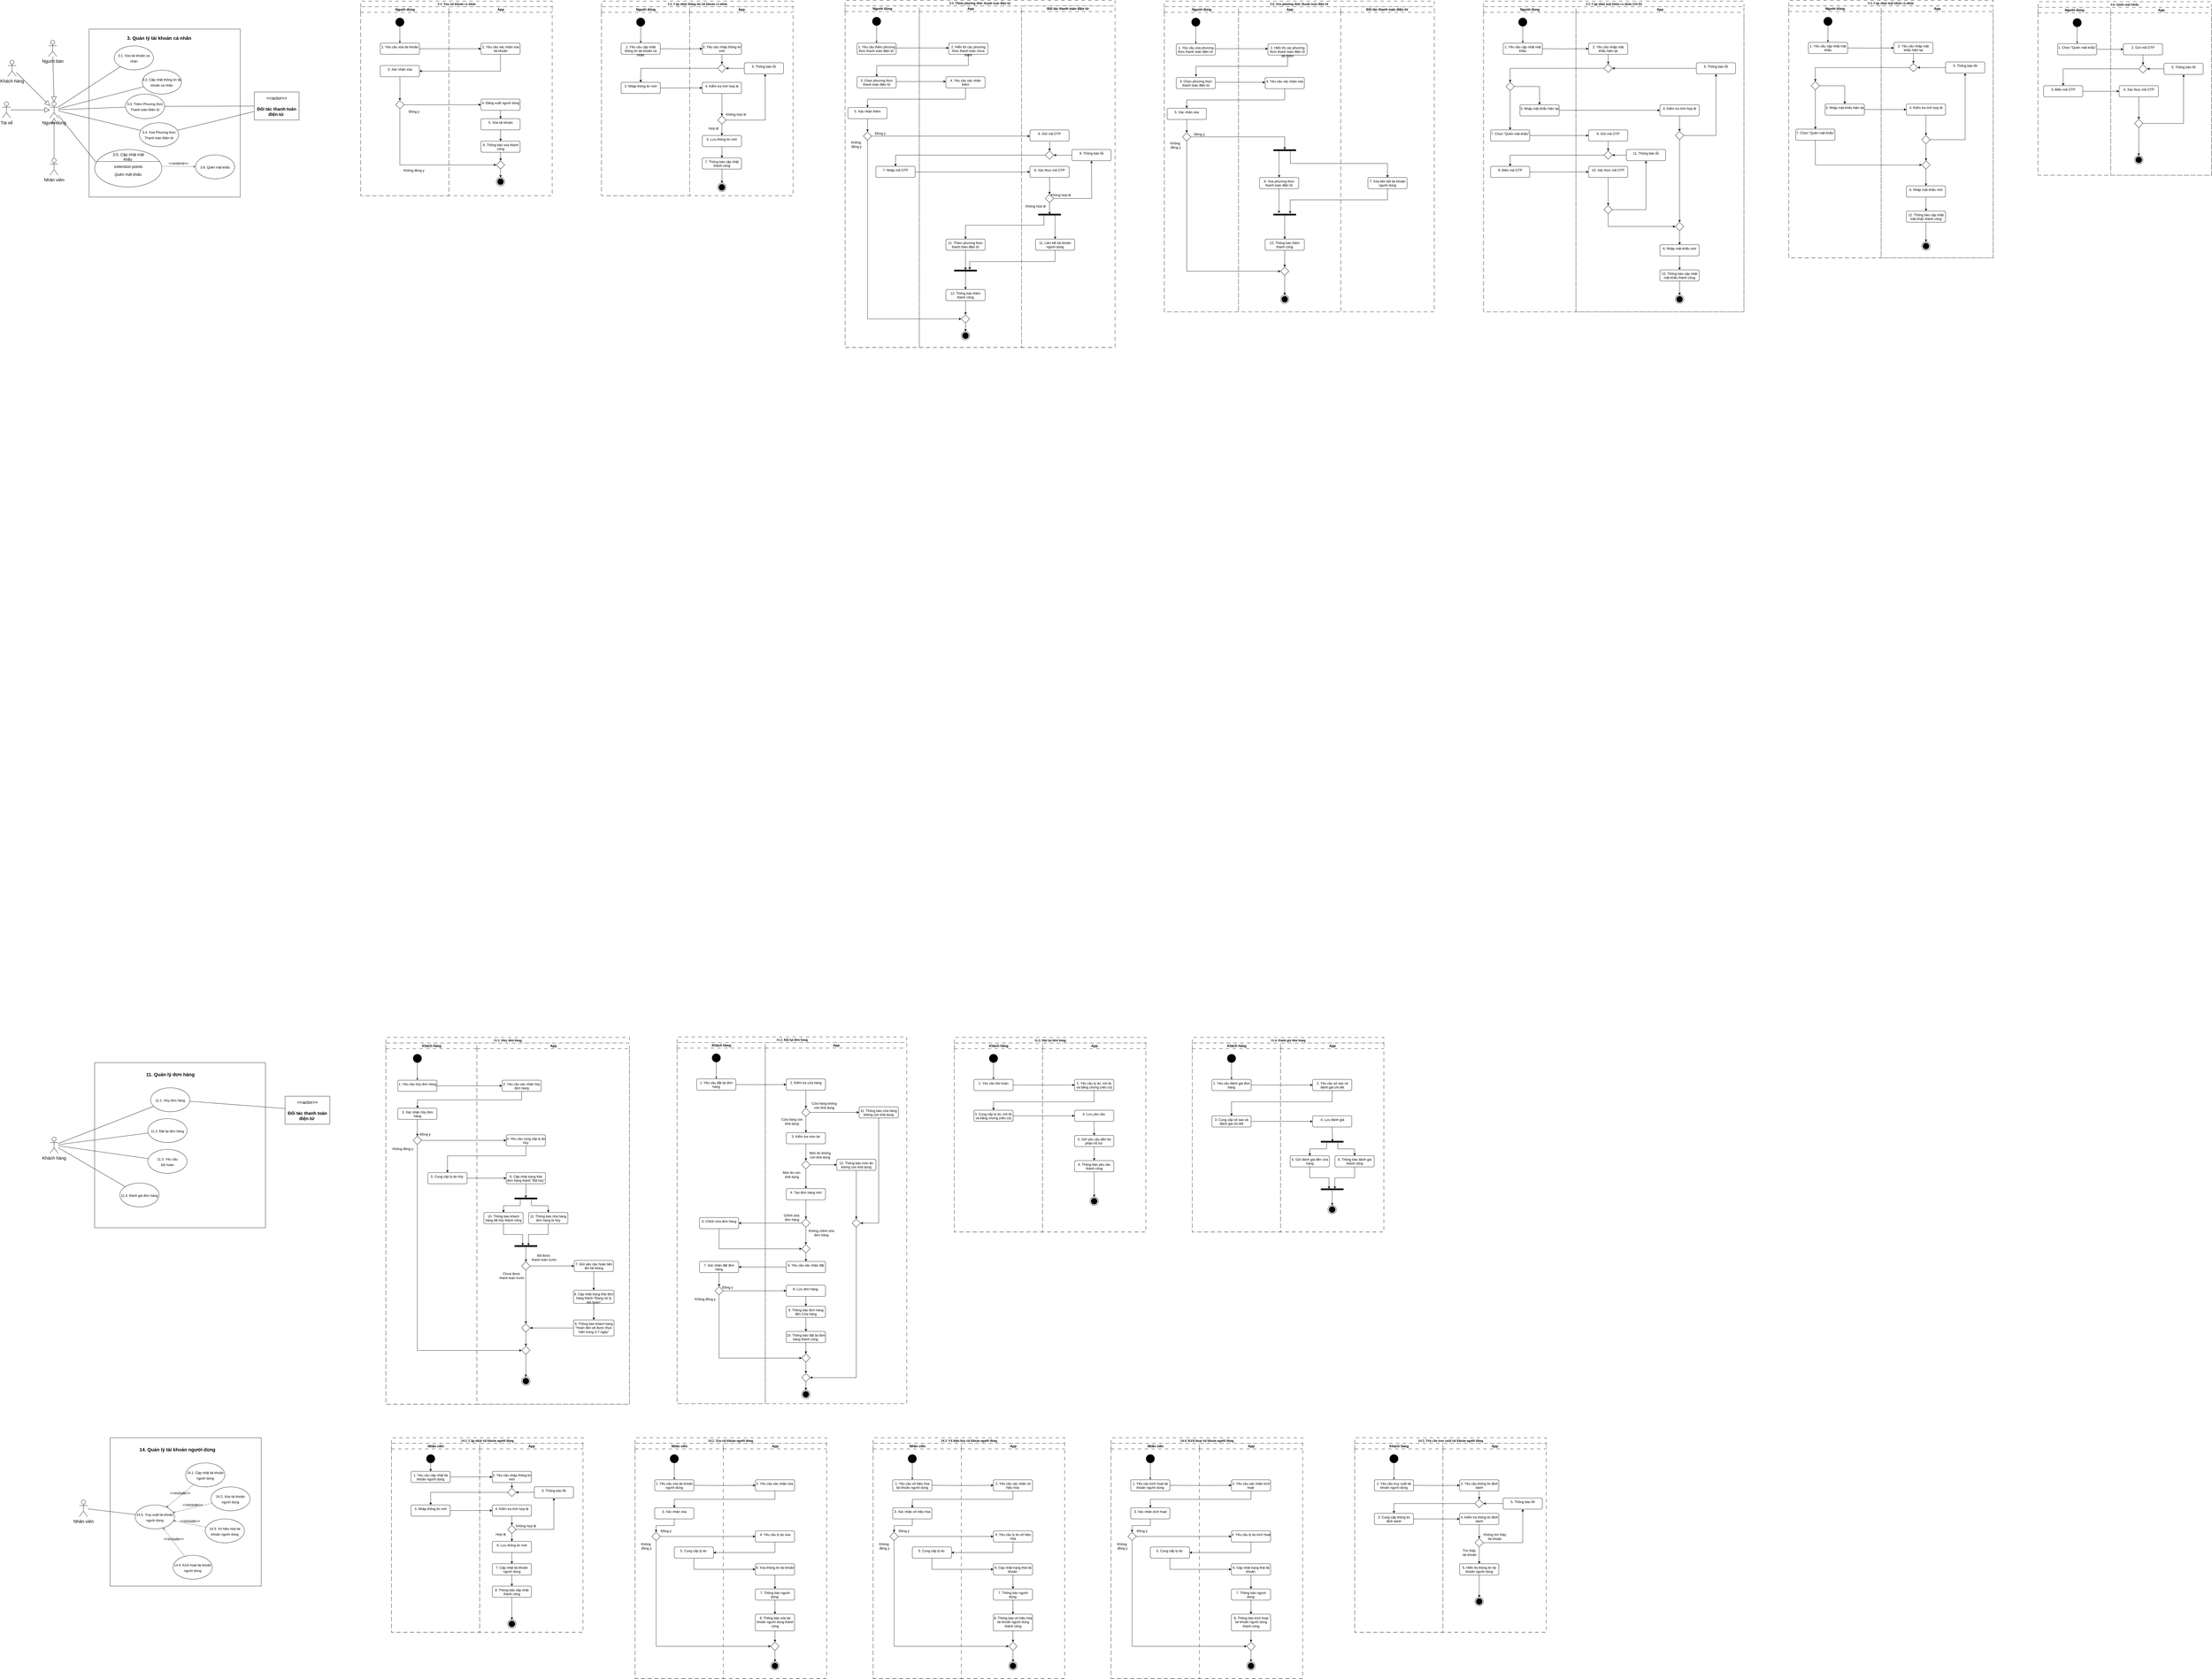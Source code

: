 <mxfile version="27.1.1" pages="2">
  <diagram name="Use Case Phân rã" id="aSyZMbDlXNtMB8vJEveZ">
    <mxGraphModel dx="10052" dy="4484" grid="1" gridSize="10" guides="1" tooltips="1" connect="1" arrows="1" fold="1" page="0" pageScale="1" pageWidth="850" pageHeight="1100" math="0" shadow="0">
      <root>
        <mxCell id="0" />
        <mxCell id="1" parent="0" />
        <mxCell id="nK88cd1rApq-Lj5Qk9ky-33" value="" style="rounded=0;whiteSpace=wrap;html=1;movable=1;resizable=1;rotatable=1;deletable=1;editable=1;locked=0;connectable=1;" parent="1" vertex="1">
          <mxGeometry x="980" y="1160" width="540" height="600" as="geometry" />
        </mxCell>
        <mxCell id="nK88cd1rApq-Lj5Qk9ky-37" value="Nhân viên" style="shape=umlActor;verticalLabelPosition=bottom;verticalAlign=top;html=1;outlineConnect=0;labelBackgroundColor=none;fontSize=16;" parent="1" vertex="1">
          <mxGeometry x="840" y="1622" width="30" height="60" as="geometry" />
        </mxCell>
        <mxCell id="nK88cd1rApq-Lj5Qk9ky-38" value="Khách hàng" style="shape=umlActor;verticalLabelPosition=bottom;verticalAlign=top;html=1;outlineConnect=0;labelBackgroundColor=none;fontSize=16;" parent="1" vertex="1">
          <mxGeometry x="690" y="1271" width="30" height="58" as="geometry" />
        </mxCell>
        <mxCell id="nK88cd1rApq-Lj5Qk9ky-39" value="Người bán" style="shape=umlActor;verticalLabelPosition=bottom;verticalAlign=top;html=1;outlineConnect=0;labelBackgroundColor=none;fontSize=16;" parent="1" vertex="1">
          <mxGeometry x="835" y="1200" width="30" height="58" as="geometry" />
        </mxCell>
        <mxCell id="nK88cd1rApq-Lj5Qk9ky-40" value="Tài xế" style="shape=umlActor;verticalLabelPosition=bottom;verticalAlign=top;html=1;outlineConnect=0;labelBackgroundColor=none;fontSize=16;" parent="1" vertex="1">
          <mxGeometry x="670" y="1419.5" width="30" height="58" as="geometry" />
        </mxCell>
        <mxCell id="nK88cd1rApq-Lj5Qk9ky-41" value="Người dùng" style="shape=umlActor;verticalLabelPosition=bottom;verticalAlign=top;html=1;outlineConnect=0;labelBackgroundColor=none;fontSize=16;" parent="1" vertex="1">
          <mxGeometry x="840" y="1419.5" width="30" height="58" as="geometry" />
        </mxCell>
        <mxCell id="nK88cd1rApq-Lj5Qk9ky-42" value="" style="endArrow=block;endSize=16;endFill=0;html=1;rounded=0;" parent="1" source="nK88cd1rApq-Lj5Qk9ky-38" target="nK88cd1rApq-Lj5Qk9ky-41" edge="1">
          <mxGeometry width="160" relative="1" as="geometry">
            <mxPoint x="822" y="1390" as="sourcePoint" />
            <mxPoint x="910" y="1455" as="targetPoint" />
          </mxGeometry>
        </mxCell>
        <mxCell id="nK88cd1rApq-Lj5Qk9ky-43" value="" style="endArrow=block;endSize=16;endFill=0;html=1;rounded=0;entryX=0.5;entryY=0;entryDx=0;entryDy=0;entryPerimeter=0;" parent="1" source="nK88cd1rApq-Lj5Qk9ky-39" target="nK88cd1rApq-Lj5Qk9ky-41" edge="1">
          <mxGeometry width="160" relative="1" as="geometry">
            <mxPoint x="720" y="1360.0" as="sourcePoint" />
            <mxPoint x="910" y="1431" as="targetPoint" />
          </mxGeometry>
        </mxCell>
        <mxCell id="nK88cd1rApq-Lj5Qk9ky-44" value="" style="endArrow=block;endSize=16;endFill=0;html=1;rounded=0;" parent="1" source="nK88cd1rApq-Lj5Qk9ky-40" target="nK88cd1rApq-Lj5Qk9ky-41" edge="1">
          <mxGeometry width="160" relative="1" as="geometry">
            <mxPoint x="750" y="1430" as="sourcePoint" />
            <mxPoint x="910" y="1461" as="targetPoint" />
          </mxGeometry>
        </mxCell>
        <mxCell id="nK88cd1rApq-Lj5Qk9ky-45" value="" style="endArrow=block;endSize=16;endFill=0;html=1;rounded=0;exitX=0.5;exitY=0;exitDx=0;exitDy=0;exitPerimeter=0;" parent="1" source="nK88cd1rApq-Lj5Qk9ky-37" target="nK88cd1rApq-Lj5Qk9ky-41" edge="1">
          <mxGeometry width="160" relative="1" as="geometry">
            <mxPoint x="750" y="1653" as="sourcePoint" />
            <mxPoint x="890" y="1551" as="targetPoint" />
          </mxGeometry>
        </mxCell>
        <mxCell id="nK88cd1rApq-Lj5Qk9ky-15" value="3. Quản lý tài khoản cá nhân" style="text;align=center;fontStyle=1;verticalAlign=middle;spacingLeft=3;spacingRight=3;strokeColor=none;rotatable=0;points=[[0,0.5],[1,0.5]];portConstraint=eastwest;html=1;fontSize=17;" parent="1" vertex="1">
          <mxGeometry x="1190" y="1180" width="80" height="26" as="geometry" />
        </mxCell>
        <mxCell id="nK88cd1rApq-Lj5Qk9ky-46" value="&amp;lt;&amp;lt;actor&amp;gt;&amp;gt;&lt;br&gt;&lt;br&gt;&lt;b&gt;Đối tác thanh toán điện tử&amp;nbsp;&lt;/b&gt;" style="html=1;align=center;verticalAlign=middle;dashed=0;whiteSpace=wrap;fontSize=16;" parent="1" vertex="1">
          <mxGeometry x="1570" y="1384.75" width="160" height="100" as="geometry" />
        </mxCell>
        <mxCell id="nDoRPBHoGMJOGQk2dK3n-1" value="&lt;span style=&quot;font-size: 12px;&quot;&gt;3.1. Xóa tài khoản cá nhân&lt;/span&gt;" style="ellipse;whiteSpace=wrap;html=1;labelBackgroundColor=none;fontSize=16;" parent="1" vertex="1">
          <mxGeometry x="1070" y="1220" width="140" height="85.5" as="geometry" />
        </mxCell>
        <mxCell id="nDoRPBHoGMJOGQk2dK3n-2" value="&lt;span style=&quot;font-size: 12px;&quot;&gt;3.3. Thêm&lt;/span&gt;&lt;span style=&quot;font-size: 12px; background-color: transparent; color: light-dark(rgb(0, 0, 0), rgb(255, 255, 255));&quot;&gt;&amp;nbsp;Phương thức Thanh toán Điện tử&lt;/span&gt;" style="ellipse;whiteSpace=wrap;html=1;labelBackgroundColor=none;fontSize=16;" parent="1" vertex="1">
          <mxGeometry x="1110" y="1392" width="140" height="88" as="geometry" />
        </mxCell>
        <mxCell id="ryLFqx8EvpKuFx9JKz-p-1" style="rounded=0;orthogonalLoop=1;jettySize=auto;html=1;endArrow=none;startFill=0;" parent="1" source="nDoRPBHoGMJOGQk2dK3n-2" target="nK88cd1rApq-Lj5Qk9ky-46" edge="1">
          <mxGeometry relative="1" as="geometry">
            <mxPoint x="1350" y="1810" as="sourcePoint" />
            <mxPoint x="1692" y="1958" as="targetPoint" />
          </mxGeometry>
        </mxCell>
        <mxCell id="ryLFqx8EvpKuFx9JKz-p-2" style="rounded=0;orthogonalLoop=1;jettySize=auto;html=1;endArrow=none;startFill=0;" parent="1" source="nK88cd1rApq-Lj5Qk9ky-41" target="nDoRPBHoGMJOGQk2dK3n-2" edge="1">
          <mxGeometry relative="1" as="geometry">
            <mxPoint x="880" y="1460" as="sourcePoint" />
            <mxPoint x="1180" y="1850" as="targetPoint" />
          </mxGeometry>
        </mxCell>
        <mxCell id="ryLFqx8EvpKuFx9JKz-p-4" style="rounded=0;orthogonalLoop=1;jettySize=auto;html=1;endArrow=none;startFill=0;" parent="1" source="nK88cd1rApq-Lj5Qk9ky-41" target="nDoRPBHoGMJOGQk2dK3n-1" edge="1">
          <mxGeometry relative="1" as="geometry">
            <mxPoint x="1000" y="1430" as="sourcePoint" />
            <mxPoint x="1260" y="1441" as="targetPoint" />
          </mxGeometry>
        </mxCell>
        <mxCell id="ryLFqx8EvpKuFx9JKz-p-5" style="rounded=0;orthogonalLoop=1;jettySize=auto;html=1;endArrow=none;startFill=0;entryX=0.033;entryY=0.367;entryDx=0;entryDy=0;entryPerimeter=0;" parent="1" source="nK88cd1rApq-Lj5Qk9ky-41" target="9L1VIUaYL2hIDNZRXsCO-492" edge="1">
          <mxGeometry relative="1" as="geometry">
            <mxPoint x="1060" y="1504" as="sourcePoint" />
            <mxPoint x="1081.383" y="1591.993" as="targetPoint" />
          </mxGeometry>
        </mxCell>
        <mxCell id="ryLFqx8EvpKuFx9JKz-p-6" value="&lt;span style=&quot;font-size: 12px;&quot;&gt;3.2. Cập nhật thông tin tài khoản cá nhân&lt;/span&gt;" style="ellipse;whiteSpace=wrap;html=1;labelBackgroundColor=none;fontSize=16;" parent="1" vertex="1">
          <mxGeometry x="1170" y="1306.5" width="140" height="85.5" as="geometry" />
        </mxCell>
        <mxCell id="ryLFqx8EvpKuFx9JKz-p-7" value="&lt;span style=&quot;font-size: 12px;&quot;&gt;3.4. Xóa&lt;/span&gt;&lt;span style=&quot;font-size: 12px; background-color: transparent; color: light-dark(rgb(0, 0, 0), rgb(255, 255, 255));&quot;&gt;&amp;nbsp;Phương thức Thanh toán Điện tử&lt;/span&gt;" style="ellipse;whiteSpace=wrap;html=1;labelBackgroundColor=none;fontSize=16;" parent="1" vertex="1">
          <mxGeometry x="1160" y="1494.5" width="140" height="85.5" as="geometry" />
        </mxCell>
        <mxCell id="ryLFqx8EvpKuFx9JKz-p-8" style="rounded=0;orthogonalLoop=1;jettySize=auto;html=1;endArrow=none;startFill=0;" parent="1" source="nK88cd1rApq-Lj5Qk9ky-41" target="ryLFqx8EvpKuFx9JKz-p-6" edge="1">
          <mxGeometry relative="1" as="geometry">
            <mxPoint x="1080" y="1585" as="sourcePoint" />
            <mxPoint x="1302" y="1440" as="targetPoint" />
          </mxGeometry>
        </mxCell>
        <mxCell id="ryLFqx8EvpKuFx9JKz-p-9" style="rounded=0;orthogonalLoop=1;jettySize=auto;html=1;endArrow=none;startFill=0;" parent="1" source="nK88cd1rApq-Lj5Qk9ky-41" target="ryLFqx8EvpKuFx9JKz-p-7" edge="1">
          <mxGeometry relative="1" as="geometry">
            <mxPoint x="1160" y="1469" as="sourcePoint" />
            <mxPoint x="1465" y="1390" as="targetPoint" />
          </mxGeometry>
        </mxCell>
        <mxCell id="ryLFqx8EvpKuFx9JKz-p-10" style="rounded=0;orthogonalLoop=1;jettySize=auto;html=1;endArrow=none;startFill=0;" parent="1" source="ryLFqx8EvpKuFx9JKz-p-7" target="nK88cd1rApq-Lj5Qk9ky-46" edge="1">
          <mxGeometry relative="1" as="geometry">
            <mxPoint x="1400" y="1490" as="sourcePoint" />
            <mxPoint x="1720" y="1490" as="targetPoint" />
          </mxGeometry>
        </mxCell>
        <mxCell id="ryLFqx8EvpKuFx9JKz-p-11" value="" style="rounded=0;whiteSpace=wrap;html=1;movable=1;resizable=1;rotatable=1;deletable=1;editable=1;locked=0;connectable=1;" parent="1" vertex="1">
          <mxGeometry x="1000" y="4851.75" width="610" height="590" as="geometry" />
        </mxCell>
        <mxCell id="ryLFqx8EvpKuFx9JKz-p-12" value="Khách hàng" style="shape=umlActor;verticalLabelPosition=bottom;verticalAlign=top;html=1;outlineConnect=0;labelBackgroundColor=none;fontSize=16;" parent="1" vertex="1">
          <mxGeometry x="840" y="5117.75" width="30" height="58" as="geometry" />
        </mxCell>
        <mxCell id="ryLFqx8EvpKuFx9JKz-p-13" value="&lt;span style=&quot;font-size: 12px;&quot;&gt;11.1. Hủy đơn hàng&lt;/span&gt;" style="ellipse;whiteSpace=wrap;html=1;labelBackgroundColor=none;fontSize=16;" parent="1" vertex="1">
          <mxGeometry x="1200" y="4941.75" width="140" height="85.5" as="geometry" />
        </mxCell>
        <mxCell id="ryLFqx8EvpKuFx9JKz-p-14" value="11. Quản lý đơn hàng" style="text;align=center;fontStyle=1;verticalAlign=middle;spacingLeft=3;spacingRight=3;strokeColor=none;rotatable=0;points=[[0,0.5],[1,0.5]];portConstraint=eastwest;html=1;fontSize=17;" parent="1" vertex="1">
          <mxGeometry x="1230" y="4881.75" width="80" height="26" as="geometry" />
        </mxCell>
        <mxCell id="ryLFqx8EvpKuFx9JKz-p-17" value="&lt;span style=&quot;font-size: 12px;&quot;&gt;11.2. Đặt lại đơn hàng&lt;/span&gt;" style="ellipse;whiteSpace=wrap;html=1;labelBackgroundColor=none;fontSize=16;" parent="1" vertex="1">
          <mxGeometry x="1190" y="5051.75" width="140" height="85.5" as="geometry" />
        </mxCell>
        <mxCell id="ryLFqx8EvpKuFx9JKz-p-19" style="rounded=0;orthogonalLoop=1;jettySize=auto;html=1;endArrow=none;startFill=0;" parent="1" source="ryLFqx8EvpKuFx9JKz-p-12" target="jfnFX1pDhLWxbRhNpuGH-11" edge="1">
          <mxGeometry relative="1" as="geometry">
            <mxPoint x="1074.5" y="5161.75" as="sourcePoint" />
            <mxPoint x="1280.13" y="5327.306" as="targetPoint" />
          </mxGeometry>
        </mxCell>
        <mxCell id="ryLFqx8EvpKuFx9JKz-p-20" style="rounded=0;orthogonalLoop=1;jettySize=auto;html=1;endArrow=none;startFill=0;" parent="1" source="ryLFqx8EvpKuFx9JKz-p-12" target="ryLFqx8EvpKuFx9JKz-p-17" edge="1">
          <mxGeometry relative="1" as="geometry">
            <mxPoint x="1097" y="5179.75" as="sourcePoint" />
            <mxPoint x="1240" y="5296.75" as="targetPoint" />
          </mxGeometry>
        </mxCell>
        <mxCell id="ryLFqx8EvpKuFx9JKz-p-22" style="rounded=0;orthogonalLoop=1;jettySize=auto;html=1;endArrow=none;startFill=0;" parent="1" source="ryLFqx8EvpKuFx9JKz-p-12" target="ryLFqx8EvpKuFx9JKz-p-13" edge="1">
          <mxGeometry relative="1" as="geometry">
            <mxPoint x="1130" y="5146.75" as="sourcePoint" />
            <mxPoint x="1355" y="5131.75" as="targetPoint" />
          </mxGeometry>
        </mxCell>
        <mxCell id="ryLFqx8EvpKuFx9JKz-p-26" value="" style="rounded=0;whiteSpace=wrap;html=1;movable=1;resizable=1;rotatable=1;deletable=1;editable=1;locked=0;connectable=1;" parent="1" vertex="1">
          <mxGeometry x="1055" y="6191.75" width="540" height="530" as="geometry" />
        </mxCell>
        <mxCell id="ryLFqx8EvpKuFx9JKz-p-27" value="14. Quản lý tài khoản người dùng" style="text;align=center;fontStyle=1;verticalAlign=middle;spacingLeft=3;spacingRight=3;strokeColor=none;rotatable=0;points=[[0,0.5],[1,0.5]];portConstraint=eastwest;html=1;fontSize=17;" parent="1" vertex="1">
          <mxGeometry x="1255" y="6221.75" width="80" height="26" as="geometry" />
        </mxCell>
        <mxCell id="ryLFqx8EvpKuFx9JKz-p-28" value="Nhân viên" style="shape=umlActor;verticalLabelPosition=bottom;verticalAlign=top;html=1;outlineConnect=0;labelBackgroundColor=none;fontSize=16;" parent="1" vertex="1">
          <mxGeometry x="945" y="6414" width="30" height="60" as="geometry" />
        </mxCell>
        <mxCell id="ryLFqx8EvpKuFx9JKz-p-30" value="&lt;span style=&quot;font-size: 12px;&quot;&gt;14.1. Cập nhật tài khoản người dùng&lt;/span&gt;" style="ellipse;whiteSpace=wrap;html=1;labelBackgroundColor=none;fontSize=16;" parent="1" vertex="1">
          <mxGeometry x="1325" y="6281.75" width="140" height="85.5" as="geometry" />
        </mxCell>
        <mxCell id="ryLFqx8EvpKuFx9JKz-p-31" value="&lt;span style=&quot;font-size: 12px;&quot;&gt;14.2. Xóa tài khoản người dùng&lt;/span&gt;" style="ellipse;whiteSpace=wrap;html=1;labelBackgroundColor=none;fontSize=16;" parent="1" vertex="1">
          <mxGeometry x="1415" y="6367.25" width="140" height="85.5" as="geometry" />
        </mxCell>
        <mxCell id="joH6gZ2oFBB2ViDGEuEe-3" style="rounded=0;orthogonalLoop=1;jettySize=auto;html=1;endArrow=none;startFill=0;" parent="1" source="ryLFqx8EvpKuFx9JKz-p-12" target="jfnFX1pDhLWxbRhNpuGH-7" edge="1">
          <mxGeometry relative="1" as="geometry">
            <mxPoint x="1040" y="5228.75" as="sourcePoint" />
            <mxPoint x="1180.0" y="5146.75" as="targetPoint" />
          </mxGeometry>
        </mxCell>
        <mxCell id="jfnFX1pDhLWxbRhNpuGH-7" value="&lt;span style=&quot;font-size: 12px;&quot;&gt;11.3. Yêu cầu &lt;br&gt;bồi hoàn&lt;/span&gt;" style="ellipse;whiteSpace=wrap;html=1;labelBackgroundColor=none;fontSize=16;" parent="1" vertex="1">
          <mxGeometry x="1190" y="5161.75" width="140" height="85.5" as="geometry" />
        </mxCell>
        <mxCell id="jfnFX1pDhLWxbRhNpuGH-11" value="&lt;span style=&quot;font-size: 12px;&quot;&gt;11.4. Đánh giá đơn hàng&lt;/span&gt;" style="ellipse;whiteSpace=wrap;html=1;labelBackgroundColor=none;fontSize=16;" parent="1" vertex="1">
          <mxGeometry x="1090" y="5281.75" width="140" height="85.5" as="geometry" />
        </mxCell>
        <mxCell id="GJWjyEI48ZKmKf6BF6kN-1" value="&lt;span style=&quot;font-size: 12px;&quot;&gt;14.3&lt;/span&gt;&lt;span style=&quot;font-size: 12px; background-color: transparent; color: light-dark(rgb(0, 0, 0), rgb(255, 255, 255));&quot;&gt;. Vô hiệu hóa tài khoản người dùng&lt;/span&gt;" style="ellipse;whiteSpace=wrap;html=1;labelBackgroundColor=none;fontSize=16;" parent="1" vertex="1">
          <mxGeometry x="1395" y="6481.75" width="140" height="85.5" as="geometry" />
        </mxCell>
        <mxCell id="vCpJHSm2u7kHEKebqdmD-2" value="&amp;lt;&amp;lt;actor&amp;gt;&amp;gt;&lt;br&gt;&lt;br&gt;&lt;b&gt;Đối tác thanh toán điện tử&amp;nbsp;&lt;/b&gt;" style="html=1;align=center;verticalAlign=middle;dashed=0;whiteSpace=wrap;fontSize=16;" parent="1" vertex="1">
          <mxGeometry x="1680" y="4971.75" width="160" height="100" as="geometry" />
        </mxCell>
        <mxCell id="vCpJHSm2u7kHEKebqdmD-3" style="rounded=0;orthogonalLoop=1;jettySize=auto;html=1;endArrow=none;startFill=0;" parent="1" source="ryLFqx8EvpKuFx9JKz-p-13" target="vCpJHSm2u7kHEKebqdmD-2" edge="1">
          <mxGeometry relative="1" as="geometry">
            <mxPoint x="1340" y="5002.75" as="sourcePoint" />
            <mxPoint x="1660" y="5001.75" as="targetPoint" />
          </mxGeometry>
        </mxCell>
        <mxCell id="9L1VIUaYL2hIDNZRXsCO-1" value="&lt;span style=&quot;font-size: 12px;&quot;&gt;14.5. Truy xuất tài khoản người dùng&lt;/span&gt;" style="ellipse;whiteSpace=wrap;html=1;labelBackgroundColor=none;fontSize=16;" parent="1" vertex="1">
          <mxGeometry x="1145" y="6431.75" width="140" height="85.5" as="geometry" />
        </mxCell>
        <mxCell id="9L1VIUaYL2hIDNZRXsCO-2" style="rounded=0;orthogonalLoop=1;jettySize=auto;html=1;endArrow=none;startFill=0;" parent="1" source="ryLFqx8EvpKuFx9JKz-p-28" target="9L1VIUaYL2hIDNZRXsCO-1" edge="1">
          <mxGeometry relative="1" as="geometry">
            <mxPoint x="1735" y="6452.75" as="sourcePoint" />
            <mxPoint x="2030" y="6381.75" as="targetPoint" />
          </mxGeometry>
        </mxCell>
        <mxCell id="9L1VIUaYL2hIDNZRXsCO-3" value="&lt;span style=&quot;font-size: 12px;&quot;&gt;14.4&lt;/span&gt;&lt;span style=&quot;font-size: 12px; background-color: transparent; color: light-dark(rgb(0, 0, 0), rgb(255, 255, 255));&quot;&gt;. Kích hoạt tài khoản người dùng&lt;/span&gt;" style="ellipse;whiteSpace=wrap;html=1;labelBackgroundColor=none;fontSize=16;" parent="1" vertex="1">
          <mxGeometry x="1280" y="6611.75" width="140" height="85.5" as="geometry" />
        </mxCell>
        <mxCell id="9L1VIUaYL2hIDNZRXsCO-4" value="&amp;lt;&amp;lt;include&amp;gt;&amp;gt;" style="html=1;verticalAlign=bottom;labelBackgroundColor=none;endArrow=open;endFill=0;dashed=1;rounded=0;fontSize=13;" parent="1" source="ryLFqx8EvpKuFx9JKz-p-30" target="9L1VIUaYL2hIDNZRXsCO-1" edge="1">
          <mxGeometry width="160" relative="1" as="geometry">
            <mxPoint x="1295" y="6431.75" as="sourcePoint" />
            <mxPoint x="1431" y="6652.75" as="targetPoint" />
          </mxGeometry>
        </mxCell>
        <mxCell id="9L1VIUaYL2hIDNZRXsCO-6" value="&amp;lt;&amp;lt;include&amp;gt;&amp;gt;" style="html=1;verticalAlign=bottom;labelBackgroundColor=none;endArrow=open;endFill=0;dashed=1;rounded=0;fontSize=13;" parent="1" source="ryLFqx8EvpKuFx9JKz-p-31" target="9L1VIUaYL2hIDNZRXsCO-1" edge="1">
          <mxGeometry width="160" relative="1" as="geometry">
            <mxPoint x="1453" y="6421.75" as="sourcePoint" />
            <mxPoint x="1355" y="6502.75" as="targetPoint" />
          </mxGeometry>
        </mxCell>
        <mxCell id="9L1VIUaYL2hIDNZRXsCO-7" value="&amp;lt;&amp;lt;include&amp;gt;&amp;gt;" style="html=1;verticalAlign=bottom;labelBackgroundColor=none;endArrow=open;endFill=0;dashed=1;rounded=0;fontSize=13;" parent="1" source="GJWjyEI48ZKmKf6BF6kN-1" target="9L1VIUaYL2hIDNZRXsCO-1" edge="1">
          <mxGeometry width="160" relative="1" as="geometry">
            <mxPoint x="1425" y="6471.75" as="sourcePoint" />
            <mxPoint x="1285" y="6504.75" as="targetPoint" />
          </mxGeometry>
        </mxCell>
        <mxCell id="9L1VIUaYL2hIDNZRXsCO-8" value="&amp;lt;&amp;lt;include&amp;gt;&amp;gt;" style="html=1;verticalAlign=bottom;labelBackgroundColor=none;endArrow=open;endFill=0;dashed=1;rounded=0;fontSize=13;" parent="1" source="9L1VIUaYL2hIDNZRXsCO-3" target="9L1VIUaYL2hIDNZRXsCO-1" edge="1">
          <mxGeometry width="160" relative="1" as="geometry">
            <mxPoint x="1396" y="6554.75" as="sourcePoint" />
            <mxPoint x="1280" y="6531.75" as="targetPoint" />
          </mxGeometry>
        </mxCell>
        <mxCell id="9L1VIUaYL2hIDNZRXsCO-34" value="3.1. Xóa tài khoản cá nhân" style="swimlane;html=1;childLayout=stackLayout;startSize=20;rounded=0;shadow=0;comic=0;labelBackgroundColor=none;strokeWidth=1;fontFamily=Verdana;fontSize=12;align=center;dashed=1;dashPattern=12 12;" parent="1" vertex="1">
          <mxGeometry x="1950" y="1060" width="684" height="695" as="geometry" />
        </mxCell>
        <mxCell id="9L1VIUaYL2hIDNZRXsCO-35" style="edgeStyle=orthogonalEdgeStyle;rounded=0;orthogonalLoop=1;jettySize=auto;html=1;" parent="9L1VIUaYL2hIDNZRXsCO-34" edge="1">
          <mxGeometry relative="1" as="geometry">
            <mxPoint x="210" y="169.957" as="sourcePoint" />
            <mxPoint x="430" y="170" as="targetPoint" />
          </mxGeometry>
        </mxCell>
        <mxCell id="9L1VIUaYL2hIDNZRXsCO-71" style="edgeStyle=orthogonalEdgeStyle;rounded=0;orthogonalLoop=1;jettySize=auto;html=1;" parent="9L1VIUaYL2hIDNZRXsCO-34" target="9L1VIUaYL2hIDNZRXsCO-309" edge="1">
          <mxGeometry relative="1" as="geometry">
            <mxPoint x="499.5" y="190.0" as="sourcePoint" />
            <mxPoint x="210" y="250.0" as="targetPoint" />
            <Array as="points">
              <mxPoint x="500" y="250" />
            </Array>
          </mxGeometry>
        </mxCell>
        <mxCell id="9L1VIUaYL2hIDNZRXsCO-77" style="edgeStyle=orthogonalEdgeStyle;rounded=0;orthogonalLoop=1;jettySize=auto;html=1;" parent="9L1VIUaYL2hIDNZRXsCO-34" source="9L1VIUaYL2hIDNZRXsCO-74" edge="1">
          <mxGeometry relative="1" as="geometry">
            <mxPoint x="429.5" y="370.0" as="targetPoint" />
          </mxGeometry>
        </mxCell>
        <mxCell id="9L1VIUaYL2hIDNZRXsCO-37" value="Người dùng" style="swimlane;html=1;startSize=20;dashed=1;dashPattern=12 12;" parent="9L1VIUaYL2hIDNZRXsCO-34" vertex="1">
          <mxGeometry y="20" width="315" height="675" as="geometry" />
        </mxCell>
        <mxCell id="9L1VIUaYL2hIDNZRXsCO-39" style="edgeStyle=orthogonalEdgeStyle;rounded=0;html=1;labelBackgroundColor=none;startArrow=none;startFill=0;startSize=5;endArrow=classicThin;endFill=1;endSize=5;jettySize=auto;orthogonalLoop=1;strokeWidth=1;fontFamily=Verdana;fontSize=12;exitX=0.5;exitY=1;exitDx=0;exitDy=0;" parent="9L1VIUaYL2hIDNZRXsCO-37" source="9L1VIUaYL2hIDNZRXsCO-40" edge="1">
          <mxGeometry relative="1" as="geometry">
            <mxPoint x="140" y="70" as="sourcePoint" />
            <mxPoint x="140" y="130.0" as="targetPoint" />
          </mxGeometry>
        </mxCell>
        <mxCell id="9L1VIUaYL2hIDNZRXsCO-40" value="" style="ellipse;fillColor=strokeColor;html=1;" parent="9L1VIUaYL2hIDNZRXsCO-37" vertex="1">
          <mxGeometry x="125" y="40" width="30" height="30" as="geometry" />
        </mxCell>
        <mxCell id="9L1VIUaYL2hIDNZRXsCO-76" style="edgeStyle=orthogonalEdgeStyle;rounded=0;orthogonalLoop=1;jettySize=auto;html=1;" parent="9L1VIUaYL2hIDNZRXsCO-37" target="9L1VIUaYL2hIDNZRXsCO-74" edge="1">
          <mxGeometry relative="1" as="geometry">
            <mxPoint x="140" y="250.0" as="sourcePoint" />
          </mxGeometry>
        </mxCell>
        <mxCell id="9L1VIUaYL2hIDNZRXsCO-74" value="" style="rhombus;" parent="9L1VIUaYL2hIDNZRXsCO-37" vertex="1">
          <mxGeometry x="125" y="335" width="30" height="30" as="geometry" />
        </mxCell>
        <mxCell id="9L1VIUaYL2hIDNZRXsCO-85" value="Đồng ý" style="text;html=1;align=center;verticalAlign=middle;resizable=0;points=[];autosize=1;strokeColor=none;fillColor=none;" parent="9L1VIUaYL2hIDNZRXsCO-37" vertex="1">
          <mxGeometry x="160" y="360" width="60" height="30" as="geometry" />
        </mxCell>
        <mxCell id="9L1VIUaYL2hIDNZRXsCO-86" value="Không đồng ý" style="text;html=1;align=center;verticalAlign=middle;resizable=0;points=[];autosize=1;strokeColor=none;fillColor=none;" parent="9L1VIUaYL2hIDNZRXsCO-37" vertex="1">
          <mxGeometry x="140" y="570" width="100" height="30" as="geometry" />
        </mxCell>
        <mxCell id="9L1VIUaYL2hIDNZRXsCO-306" value="1. Yêu cầu xóa tài khoản" style="rounded=1;whiteSpace=wrap;html=1;shadow=0;comic=0;labelBackgroundColor=none;strokeWidth=1;fontFamily=Helvetica;fontSize=12;align=center;arcSize=10;dashed=0;strokeColor=default;verticalAlign=top;absoluteArcSize=1;fontColor=default;fillColor=default;" parent="9L1VIUaYL2hIDNZRXsCO-37" vertex="1">
          <mxGeometry x="70" y="130" width="140" height="40" as="geometry" />
        </mxCell>
        <mxCell id="9L1VIUaYL2hIDNZRXsCO-309" value="3. Xác nhận xóa" style="rounded=1;whiteSpace=wrap;html=1;shadow=0;comic=0;labelBackgroundColor=none;strokeWidth=1;fontFamily=Helvetica;fontSize=12;align=center;arcSize=10;dashed=0;strokeColor=default;verticalAlign=top;absoluteArcSize=1;fontColor=default;fillColor=default;" parent="9L1VIUaYL2hIDNZRXsCO-37" vertex="1">
          <mxGeometry x="70" y="210" width="140" height="40" as="geometry" />
        </mxCell>
        <mxCell id="9L1VIUaYL2hIDNZRXsCO-44" value="App" style="swimlane;html=1;startSize=20;dashed=1;dashPattern=12 12;" parent="9L1VIUaYL2hIDNZRXsCO-34" vertex="1">
          <mxGeometry x="315" y="20" width="369" height="675" as="geometry" />
        </mxCell>
        <mxCell id="9L1VIUaYL2hIDNZRXsCO-46" value="" style="ellipse;html=1;shape=endState;fillColor=strokeColor;" parent="9L1VIUaYL2hIDNZRXsCO-44" vertex="1">
          <mxGeometry x="169.5" y="610" width="30" height="30" as="geometry" />
        </mxCell>
        <mxCell id="9L1VIUaYL2hIDNZRXsCO-109" style="edgeStyle=orthogonalEdgeStyle;rounded=0;orthogonalLoop=1;jettySize=auto;html=1;" parent="9L1VIUaYL2hIDNZRXsCO-44" edge="1">
          <mxGeometry relative="1" as="geometry">
            <mxPoint x="184.5" y="370.0" as="sourcePoint" />
            <mxPoint x="184.5" y="400.0" as="targetPoint" />
          </mxGeometry>
        </mxCell>
        <mxCell id="9L1VIUaYL2hIDNZRXsCO-79" style="edgeStyle=orthogonalEdgeStyle;rounded=0;orthogonalLoop=1;jettySize=auto;html=1;" parent="9L1VIUaYL2hIDNZRXsCO-44" source="9L1VIUaYL2hIDNZRXsCO-78" target="9L1VIUaYL2hIDNZRXsCO-46" edge="1">
          <mxGeometry relative="1" as="geometry" />
        </mxCell>
        <mxCell id="9L1VIUaYL2hIDNZRXsCO-78" value="" style="rhombus;" parent="9L1VIUaYL2hIDNZRXsCO-44" vertex="1">
          <mxGeometry x="169.5" y="550" width="30" height="30" as="geometry" />
        </mxCell>
        <mxCell id="9L1VIUaYL2hIDNZRXsCO-135" style="edgeStyle=orthogonalEdgeStyle;rounded=0;orthogonalLoop=1;jettySize=auto;html=1;" parent="9L1VIUaYL2hIDNZRXsCO-44" edge="1">
          <mxGeometry relative="1" as="geometry">
            <mxPoint x="184.5" y="440" as="sourcePoint" />
            <mxPoint x="184.5" y="480" as="targetPoint" />
          </mxGeometry>
        </mxCell>
        <mxCell id="9L1VIUaYL2hIDNZRXsCO-137" style="edgeStyle=orthogonalEdgeStyle;rounded=0;orthogonalLoop=1;jettySize=auto;html=1;" parent="9L1VIUaYL2hIDNZRXsCO-44" target="9L1VIUaYL2hIDNZRXsCO-78" edge="1">
          <mxGeometry relative="1" as="geometry">
            <mxPoint x="184.5" y="520" as="sourcePoint" />
          </mxGeometry>
        </mxCell>
        <mxCell id="9L1VIUaYL2hIDNZRXsCO-308" value="2. Yêu cầu xác nhận xóa tài khoản" style="rounded=1;whiteSpace=wrap;html=1;shadow=0;comic=0;labelBackgroundColor=none;strokeWidth=1;fontFamily=Helvetica;fontSize=12;align=center;arcSize=10;dashed=0;strokeColor=default;verticalAlign=top;absoluteArcSize=1;fontColor=default;fillColor=default;" parent="9L1VIUaYL2hIDNZRXsCO-44" vertex="1">
          <mxGeometry x="114.5" y="130" width="140" height="40" as="geometry" />
        </mxCell>
        <mxCell id="9L1VIUaYL2hIDNZRXsCO-310" value="4. Đăng xuất người dùng" style="rounded=1;whiteSpace=wrap;html=1;shadow=0;comic=0;labelBackgroundColor=none;strokeWidth=1;fontFamily=Helvetica;fontSize=12;align=center;arcSize=10;dashed=0;strokeColor=default;verticalAlign=top;absoluteArcSize=1;fontColor=default;fillColor=default;" parent="9L1VIUaYL2hIDNZRXsCO-44" vertex="1">
          <mxGeometry x="114.5" y="330" width="140" height="40" as="geometry" />
        </mxCell>
        <mxCell id="9L1VIUaYL2hIDNZRXsCO-311" value="5. Xóa tài khoản" style="rounded=1;whiteSpace=wrap;html=1;shadow=0;comic=0;labelBackgroundColor=none;strokeWidth=1;fontFamily=Helvetica;fontSize=12;align=center;arcSize=10;dashed=0;strokeColor=default;verticalAlign=top;absoluteArcSize=1;fontColor=default;fillColor=default;" parent="9L1VIUaYL2hIDNZRXsCO-44" vertex="1">
          <mxGeometry x="114.5" y="400" width="140" height="40" as="geometry" />
        </mxCell>
        <mxCell id="9L1VIUaYL2hIDNZRXsCO-312" value="6. Thông báo xóa thành công" style="rounded=1;whiteSpace=wrap;html=1;shadow=0;comic=0;labelBackgroundColor=none;strokeWidth=1;fontFamily=Helvetica;fontSize=12;align=center;arcSize=10;dashed=0;strokeColor=default;verticalAlign=top;absoluteArcSize=1;fontColor=default;fillColor=default;" parent="9L1VIUaYL2hIDNZRXsCO-44" vertex="1">
          <mxGeometry x="114.5" y="480" width="140" height="40" as="geometry" />
        </mxCell>
        <mxCell id="9L1VIUaYL2hIDNZRXsCO-81" style="edgeStyle=orthogonalEdgeStyle;rounded=0;orthogonalLoop=1;jettySize=auto;html=1;" parent="9L1VIUaYL2hIDNZRXsCO-34" source="9L1VIUaYL2hIDNZRXsCO-74" target="9L1VIUaYL2hIDNZRXsCO-78" edge="1">
          <mxGeometry relative="1" as="geometry">
            <Array as="points">
              <mxPoint x="140" y="585" />
            </Array>
          </mxGeometry>
        </mxCell>
        <mxCell id="9L1VIUaYL2hIDNZRXsCO-87" value="3.2. Cập nhật thông tin tài khoản cá nhân" style="swimlane;html=1;childLayout=stackLayout;startSize=20;rounded=0;shadow=0;comic=0;labelBackgroundColor=none;strokeWidth=1;fontFamily=Verdana;fontSize=12;align=center;dashed=1;dashPattern=12 12;" parent="1" vertex="1">
          <mxGeometry x="2810" y="1060" width="684" height="695" as="geometry" />
        </mxCell>
        <mxCell id="9L1VIUaYL2hIDNZRXsCO-88" style="edgeStyle=orthogonalEdgeStyle;rounded=0;orthogonalLoop=1;jettySize=auto;html=1;" parent="9L1VIUaYL2hIDNZRXsCO-87" target="9L1VIUaYL2hIDNZRXsCO-314" edge="1">
          <mxGeometry relative="1" as="geometry">
            <mxPoint x="430" y="170" as="targetPoint" />
            <mxPoint x="210" y="170.0" as="sourcePoint" />
          </mxGeometry>
        </mxCell>
        <mxCell id="9L1VIUaYL2hIDNZRXsCO-89" value="Người dùng" style="swimlane;html=1;startSize=20;dashed=1;dashPattern=12 12;" parent="9L1VIUaYL2hIDNZRXsCO-87" vertex="1">
          <mxGeometry y="20" width="315" height="675" as="geometry" />
        </mxCell>
        <mxCell id="9L1VIUaYL2hIDNZRXsCO-91" style="edgeStyle=orthogonalEdgeStyle;rounded=0;html=1;labelBackgroundColor=none;startArrow=none;startFill=0;startSize=5;endArrow=classicThin;endFill=1;endSize=5;jettySize=auto;orthogonalLoop=1;strokeWidth=1;fontFamily=Verdana;fontSize=12;exitX=0.5;exitY=1;exitDx=0;exitDy=0;" parent="9L1VIUaYL2hIDNZRXsCO-89" source="9L1VIUaYL2hIDNZRXsCO-92" edge="1">
          <mxGeometry relative="1" as="geometry">
            <mxPoint x="140" y="70" as="sourcePoint" />
            <mxPoint x="140" y="130.0" as="targetPoint" />
          </mxGeometry>
        </mxCell>
        <mxCell id="9L1VIUaYL2hIDNZRXsCO-92" value="" style="ellipse;fillColor=strokeColor;html=1;" parent="9L1VIUaYL2hIDNZRXsCO-89" vertex="1">
          <mxGeometry x="125" y="40" width="30" height="30" as="geometry" />
        </mxCell>
        <mxCell id="9L1VIUaYL2hIDNZRXsCO-313" value="1. Yêu cầu cập nhật thông tin tài khoản cá nhân" style="rounded=1;whiteSpace=wrap;html=1;shadow=0;comic=0;labelBackgroundColor=none;strokeWidth=1;fontFamily=Helvetica;fontSize=12;align=center;arcSize=10;dashed=0;strokeColor=default;verticalAlign=top;absoluteArcSize=1;fontColor=default;fillColor=default;" parent="9L1VIUaYL2hIDNZRXsCO-89" vertex="1">
          <mxGeometry x="70" y="130" width="140" height="40" as="geometry" />
        </mxCell>
        <mxCell id="9L1VIUaYL2hIDNZRXsCO-316" value="3. Nhập thông tin mới" style="rounded=1;whiteSpace=wrap;html=1;shadow=0;comic=0;labelBackgroundColor=none;strokeWidth=1;fontFamily=Helvetica;fontSize=12;align=center;arcSize=10;dashed=0;strokeColor=default;verticalAlign=top;absoluteArcSize=1;fontColor=default;fillColor=default;" parent="9L1VIUaYL2hIDNZRXsCO-89" vertex="1">
          <mxGeometry x="70" y="270" width="140" height="40" as="geometry" />
        </mxCell>
        <mxCell id="9L1VIUaYL2hIDNZRXsCO-117" style="edgeStyle=orthogonalEdgeStyle;rounded=0;orthogonalLoop=1;jettySize=auto;html=1;" parent="9L1VIUaYL2hIDNZRXsCO-87" source="9L1VIUaYL2hIDNZRXsCO-115" edge="1">
          <mxGeometry relative="1" as="geometry">
            <mxPoint x="140" y="290.0" as="targetPoint" />
          </mxGeometry>
        </mxCell>
        <mxCell id="9L1VIUaYL2hIDNZRXsCO-119" style="edgeStyle=orthogonalEdgeStyle;rounded=0;orthogonalLoop=1;jettySize=auto;html=1;" parent="9L1VIUaYL2hIDNZRXsCO-87" edge="1">
          <mxGeometry relative="1" as="geometry">
            <mxPoint x="210" y="310.0" as="sourcePoint" />
            <mxPoint x="360" y="310.0" as="targetPoint" />
          </mxGeometry>
        </mxCell>
        <mxCell id="9L1VIUaYL2hIDNZRXsCO-100" value="App" style="swimlane;html=1;startSize=20;dashed=1;dashPattern=12 12;" parent="9L1VIUaYL2hIDNZRXsCO-87" vertex="1">
          <mxGeometry x="315" y="20" width="369" height="675" as="geometry" />
        </mxCell>
        <mxCell id="9L1VIUaYL2hIDNZRXsCO-101" value="" style="ellipse;html=1;shape=endState;fillColor=strokeColor;" parent="9L1VIUaYL2hIDNZRXsCO-100" vertex="1">
          <mxGeometry x="100" y="630" width="30" height="30" as="geometry" />
        </mxCell>
        <mxCell id="9L1VIUaYL2hIDNZRXsCO-116" style="edgeStyle=orthogonalEdgeStyle;rounded=0;orthogonalLoop=1;jettySize=auto;html=1;" parent="9L1VIUaYL2hIDNZRXsCO-100" target="9L1VIUaYL2hIDNZRXsCO-115" edge="1">
          <mxGeometry relative="1" as="geometry">
            <mxPoint x="115" y="170.0" as="sourcePoint" />
          </mxGeometry>
        </mxCell>
        <mxCell id="9L1VIUaYL2hIDNZRXsCO-121" style="edgeStyle=orthogonalEdgeStyle;rounded=0;orthogonalLoop=1;jettySize=auto;html=1;" parent="9L1VIUaYL2hIDNZRXsCO-100" target="9L1VIUaYL2hIDNZRXsCO-112" edge="1">
          <mxGeometry relative="1" as="geometry">
            <mxPoint x="115" y="310.0" as="sourcePoint" />
          </mxGeometry>
        </mxCell>
        <mxCell id="9L1VIUaYL2hIDNZRXsCO-138" style="edgeStyle=orthogonalEdgeStyle;rounded=0;orthogonalLoop=1;jettySize=auto;html=1;" parent="9L1VIUaYL2hIDNZRXsCO-100" source="9L1VIUaYL2hIDNZRXsCO-112" edge="1">
          <mxGeometry relative="1" as="geometry">
            <mxPoint x="269.5" y="240.0" as="targetPoint" />
          </mxGeometry>
        </mxCell>
        <mxCell id="9L1VIUaYL2hIDNZRXsCO-141" style="edgeStyle=orthogonalEdgeStyle;rounded=0;orthogonalLoop=1;jettySize=auto;html=1;" parent="9L1VIUaYL2hIDNZRXsCO-100" source="9L1VIUaYL2hIDNZRXsCO-112" edge="1">
          <mxGeometry relative="1" as="geometry">
            <mxPoint x="115" y="460" as="targetPoint" />
          </mxGeometry>
        </mxCell>
        <mxCell id="9L1VIUaYL2hIDNZRXsCO-112" value="" style="rhombus;" parent="9L1VIUaYL2hIDNZRXsCO-100" vertex="1">
          <mxGeometry x="100" y="390" width="30" height="30" as="geometry" />
        </mxCell>
        <mxCell id="9L1VIUaYL2hIDNZRXsCO-118" style="edgeStyle=orthogonalEdgeStyle;rounded=0;orthogonalLoop=1;jettySize=auto;html=1;" parent="9L1VIUaYL2hIDNZRXsCO-100" target="9L1VIUaYL2hIDNZRXsCO-115" edge="1">
          <mxGeometry relative="1" as="geometry">
            <mxPoint x="199.5" y="220.0" as="sourcePoint" />
          </mxGeometry>
        </mxCell>
        <mxCell id="9L1VIUaYL2hIDNZRXsCO-115" value="" style="rhombus;" parent="9L1VIUaYL2hIDNZRXsCO-100" vertex="1">
          <mxGeometry x="100" y="205" width="30" height="30" as="geometry" />
        </mxCell>
        <mxCell id="9L1VIUaYL2hIDNZRXsCO-142" style="edgeStyle=orthogonalEdgeStyle;rounded=0;orthogonalLoop=1;jettySize=auto;html=1;" parent="9L1VIUaYL2hIDNZRXsCO-100" edge="1">
          <mxGeometry relative="1" as="geometry">
            <mxPoint x="115" y="500" as="sourcePoint" />
            <mxPoint x="115" y="540" as="targetPoint" />
          </mxGeometry>
        </mxCell>
        <mxCell id="9L1VIUaYL2hIDNZRXsCO-143" style="edgeStyle=orthogonalEdgeStyle;rounded=0;orthogonalLoop=1;jettySize=auto;html=1;" parent="9L1VIUaYL2hIDNZRXsCO-100" target="9L1VIUaYL2hIDNZRXsCO-101" edge="1">
          <mxGeometry relative="1" as="geometry">
            <mxPoint x="115" y="580" as="sourcePoint" />
          </mxGeometry>
        </mxCell>
        <mxCell id="9L1VIUaYL2hIDNZRXsCO-144" value="Không hợp lệ" style="text;html=1;align=center;verticalAlign=middle;resizable=0;points=[];autosize=1;strokeColor=none;fillColor=none;" parent="9L1VIUaYL2hIDNZRXsCO-100" vertex="1">
          <mxGeometry x="115" y="370" width="100" height="30" as="geometry" />
        </mxCell>
        <mxCell id="9L1VIUaYL2hIDNZRXsCO-145" value="Hợp lệ" style="text;html=1;align=center;verticalAlign=middle;resizable=0;points=[];autosize=1;strokeColor=none;fillColor=none;" parent="9L1VIUaYL2hIDNZRXsCO-100" vertex="1">
          <mxGeometry x="55" y="420" width="60" height="30" as="geometry" />
        </mxCell>
        <mxCell id="9L1VIUaYL2hIDNZRXsCO-314" value="2. Yêu cầu nhập thông tin mới" style="rounded=1;whiteSpace=wrap;html=1;shadow=0;comic=0;labelBackgroundColor=none;strokeWidth=1;fontFamily=Helvetica;fontSize=12;align=center;arcSize=10;dashed=0;strokeColor=default;verticalAlign=top;absoluteArcSize=1;fontColor=default;fillColor=default;" parent="9L1VIUaYL2hIDNZRXsCO-100" vertex="1">
          <mxGeometry x="45" y="130" width="140" height="40" as="geometry" />
        </mxCell>
        <mxCell id="9L1VIUaYL2hIDNZRXsCO-315" value="5. Thông báo lỗi" style="rounded=1;whiteSpace=wrap;html=1;shadow=0;comic=0;labelBackgroundColor=none;strokeWidth=1;fontFamily=Helvetica;fontSize=12;align=center;arcSize=10;dashed=0;strokeColor=default;verticalAlign=top;absoluteArcSize=1;fontColor=default;fillColor=default;" parent="9L1VIUaYL2hIDNZRXsCO-100" vertex="1">
          <mxGeometry x="195" y="200" width="140" height="40" as="geometry" />
        </mxCell>
        <mxCell id="9L1VIUaYL2hIDNZRXsCO-317" value="4. Kiểm tra tính hợp lệ" style="rounded=1;whiteSpace=wrap;html=1;shadow=0;comic=0;labelBackgroundColor=none;strokeWidth=1;fontFamily=Helvetica;fontSize=12;align=center;arcSize=10;dashed=0;strokeColor=default;verticalAlign=top;absoluteArcSize=1;fontColor=default;fillColor=default;" parent="9L1VIUaYL2hIDNZRXsCO-100" vertex="1">
          <mxGeometry x="45" y="270" width="140" height="40" as="geometry" />
        </mxCell>
        <mxCell id="9L1VIUaYL2hIDNZRXsCO-318" value="6. Lưu thông tin mới" style="rounded=1;whiteSpace=wrap;html=1;shadow=0;comic=0;labelBackgroundColor=none;strokeWidth=1;fontFamily=Helvetica;fontSize=12;align=center;arcSize=10;dashed=0;strokeColor=default;verticalAlign=top;absoluteArcSize=1;fontColor=default;fillColor=default;" parent="9L1VIUaYL2hIDNZRXsCO-100" vertex="1">
          <mxGeometry x="45" y="460" width="140" height="40" as="geometry" />
        </mxCell>
        <mxCell id="9L1VIUaYL2hIDNZRXsCO-319" value="7. Thông báo cập nhật thành công" style="rounded=1;whiteSpace=wrap;html=1;shadow=0;comic=0;labelBackgroundColor=none;strokeWidth=1;fontFamily=Helvetica;fontSize=12;align=center;arcSize=10;dashed=0;strokeColor=default;verticalAlign=top;absoluteArcSize=1;fontColor=default;fillColor=default;" parent="9L1VIUaYL2hIDNZRXsCO-100" vertex="1">
          <mxGeometry x="45" y="540" width="140" height="40" as="geometry" />
        </mxCell>
        <mxCell id="9L1VIUaYL2hIDNZRXsCO-191" value="3.3. Thêm phương thức thanh toán điện tử&amp;nbsp;" style="swimlane;html=1;childLayout=stackLayout;startSize=20;rounded=0;shadow=0;comic=0;labelBackgroundColor=none;strokeWidth=1;fontFamily=Verdana;fontSize=12;align=center;dashed=1;dashPattern=12 12;" parent="1" vertex="1">
          <mxGeometry x="3680" y="1057.25" width="964" height="1240" as="geometry" />
        </mxCell>
        <mxCell id="9L1VIUaYL2hIDNZRXsCO-192" style="edgeStyle=orthogonalEdgeStyle;rounded=0;orthogonalLoop=1;jettySize=auto;html=1;" parent="9L1VIUaYL2hIDNZRXsCO-191" edge="1">
          <mxGeometry relative="1" as="geometry">
            <mxPoint x="370" y="170.036" as="targetPoint" />
            <mxPoint x="182.5" y="170" as="sourcePoint" />
          </mxGeometry>
        </mxCell>
        <mxCell id="9L1VIUaYL2hIDNZRXsCO-193" value="Người dùng" style="swimlane;html=1;startSize=20;dashed=1;dashPattern=12 12;" parent="9L1VIUaYL2hIDNZRXsCO-191" vertex="1">
          <mxGeometry y="20" width="265" height="1220" as="geometry" />
        </mxCell>
        <mxCell id="9L1VIUaYL2hIDNZRXsCO-195" style="edgeStyle=orthogonalEdgeStyle;rounded=0;html=1;labelBackgroundColor=none;startArrow=none;startFill=0;startSize=5;endArrow=classicThin;endFill=1;endSize=5;jettySize=auto;orthogonalLoop=1;strokeWidth=1;fontFamily=Verdana;fontSize=12;exitX=0.5;exitY=1;exitDx=0;exitDy=0;" parent="9L1VIUaYL2hIDNZRXsCO-193" source="9L1VIUaYL2hIDNZRXsCO-196" target="9L1VIUaYL2hIDNZRXsCO-320" edge="1">
          <mxGeometry relative="1" as="geometry">
            <mxPoint x="140" y="70" as="sourcePoint" />
            <mxPoint x="112.5" y="130" as="targetPoint" />
          </mxGeometry>
        </mxCell>
        <mxCell id="9L1VIUaYL2hIDNZRXsCO-196" value="" style="ellipse;fillColor=strokeColor;html=1;" parent="9L1VIUaYL2hIDNZRXsCO-193" vertex="1">
          <mxGeometry x="97.5" y="40" width="30" height="30" as="geometry" />
        </mxCell>
        <mxCell id="9L1VIUaYL2hIDNZRXsCO-225" style="edgeStyle=orthogonalEdgeStyle;rounded=0;orthogonalLoop=1;jettySize=auto;html=1;" parent="9L1VIUaYL2hIDNZRXsCO-193" target="9L1VIUaYL2hIDNZRXsCO-221" edge="1">
          <mxGeometry relative="1" as="geometry">
            <mxPoint x="80" y="400" as="sourcePoint" />
          </mxGeometry>
        </mxCell>
        <mxCell id="9L1VIUaYL2hIDNZRXsCO-221" value="" style="rhombus;" parent="9L1VIUaYL2hIDNZRXsCO-193" vertex="1">
          <mxGeometry x="65" y="450" width="30" height="30" as="geometry" />
        </mxCell>
        <mxCell id="9L1VIUaYL2hIDNZRXsCO-266" value="Đồng ý" style="text;html=1;align=center;verticalAlign=middle;resizable=0;points=[];autosize=1;strokeColor=none;fillColor=none;" parent="9L1VIUaYL2hIDNZRXsCO-193" vertex="1">
          <mxGeometry x="95" y="440.75" width="60" height="30" as="geometry" />
        </mxCell>
        <mxCell id="9L1VIUaYL2hIDNZRXsCO-267" value="Không&amp;nbsp;&lt;div&gt;đồng ý&lt;/div&gt;" style="text;html=1;align=center;verticalAlign=middle;resizable=0;points=[];autosize=1;strokeColor=none;fillColor=none;" parent="9L1VIUaYL2hIDNZRXsCO-193" vertex="1">
          <mxGeometry x="10" y="475" width="60" height="40" as="geometry" />
        </mxCell>
        <mxCell id="9L1VIUaYL2hIDNZRXsCO-320" value="1. Yêu cầu thêm phương thức thanh toán điện tử&amp;nbsp;" style="rounded=1;whiteSpace=wrap;html=1;shadow=0;comic=0;labelBackgroundColor=none;strokeWidth=1;fontFamily=Helvetica;fontSize=12;align=center;arcSize=10;dashed=0;strokeColor=default;verticalAlign=top;absoluteArcSize=1;fontColor=default;fillColor=default;" parent="9L1VIUaYL2hIDNZRXsCO-193" vertex="1">
          <mxGeometry x="42.5" y="132.75" width="140" height="40" as="geometry" />
        </mxCell>
        <mxCell id="9L1VIUaYL2hIDNZRXsCO-322" value="3. Chọn phương thức thanh toán điện tử" style="rounded=1;whiteSpace=wrap;html=1;shadow=0;comic=0;labelBackgroundColor=none;strokeWidth=1;fontFamily=Helvetica;fontSize=12;align=center;arcSize=10;dashed=0;strokeColor=default;verticalAlign=top;absoluteArcSize=1;fontColor=default;fillColor=default;" parent="9L1VIUaYL2hIDNZRXsCO-193" vertex="1">
          <mxGeometry x="42.5" y="252.75" width="140" height="40" as="geometry" />
        </mxCell>
        <mxCell id="9L1VIUaYL2hIDNZRXsCO-324" value="5. Xác nhận thêm" style="rounded=1;whiteSpace=wrap;html=1;shadow=0;comic=0;labelBackgroundColor=none;strokeWidth=1;fontFamily=Helvetica;fontSize=12;align=center;arcSize=10;dashed=0;strokeColor=default;verticalAlign=top;absoluteArcSize=1;fontColor=default;fillColor=default;" parent="9L1VIUaYL2hIDNZRXsCO-193" vertex="1">
          <mxGeometry x="10" y="362.75" width="140" height="40" as="geometry" />
        </mxCell>
        <mxCell id="9L1VIUaYL2hIDNZRXsCO-329" value="7. Nhập mã OTP" style="rounded=1;whiteSpace=wrap;html=1;shadow=0;comic=0;labelBackgroundColor=none;strokeWidth=1;fontFamily=Helvetica;fontSize=12;align=center;arcSize=10;dashed=0;strokeColor=default;verticalAlign=top;absoluteArcSize=1;fontColor=default;fillColor=default;" parent="9L1VIUaYL2hIDNZRXsCO-193" vertex="1">
          <mxGeometry x="110" y="572.75" width="140" height="40" as="geometry" />
        </mxCell>
        <mxCell id="9L1VIUaYL2hIDNZRXsCO-220" style="edgeStyle=orthogonalEdgeStyle;rounded=0;orthogonalLoop=1;jettySize=auto;html=1;" parent="9L1VIUaYL2hIDNZRXsCO-191" edge="1">
          <mxGeometry relative="1" as="geometry">
            <mxPoint x="182.5" y="290" as="sourcePoint" />
            <mxPoint x="360" y="290.036" as="targetPoint" />
          </mxGeometry>
        </mxCell>
        <mxCell id="9L1VIUaYL2hIDNZRXsCO-227" style="edgeStyle=orthogonalEdgeStyle;rounded=0;orthogonalLoop=1;jettySize=auto;html=1;" parent="9L1VIUaYL2hIDNZRXsCO-191" source="9L1VIUaYL2hIDNZRXsCO-221" edge="1">
          <mxGeometry relative="1" as="geometry">
            <mxPoint x="660" y="485" as="targetPoint" />
          </mxGeometry>
        </mxCell>
        <mxCell id="9L1VIUaYL2hIDNZRXsCO-233" style="edgeStyle=orthogonalEdgeStyle;rounded=0;orthogonalLoop=1;jettySize=auto;html=1;" parent="9L1VIUaYL2hIDNZRXsCO-191" edge="1">
          <mxGeometry relative="1" as="geometry">
            <mxPoint x="250" y="612.75" as="sourcePoint" />
            <mxPoint x="660" y="612.75" as="targetPoint" />
          </mxGeometry>
        </mxCell>
        <mxCell id="9L1VIUaYL2hIDNZRXsCO-243" style="edgeStyle=orthogonalEdgeStyle;rounded=0;orthogonalLoop=1;jettySize=auto;html=1;" parent="9L1VIUaYL2hIDNZRXsCO-191" source="9L1VIUaYL2hIDNZRXsCO-239" edge="1">
          <mxGeometry relative="1" as="geometry">
            <mxPoint x="180" y="592.75" as="targetPoint" />
          </mxGeometry>
        </mxCell>
        <mxCell id="9L1VIUaYL2hIDNZRXsCO-245" style="edgeStyle=orthogonalEdgeStyle;rounded=0;orthogonalLoop=1;jettySize=auto;html=1;" parent="9L1VIUaYL2hIDNZRXsCO-191" target="9L1VIUaYL2hIDNZRXsCO-322" edge="1">
          <mxGeometry relative="1" as="geometry">
            <mxPoint x="440" y="190" as="sourcePoint" />
            <mxPoint x="113.0" y="270" as="targetPoint" />
            <Array as="points">
              <mxPoint x="440" y="233" />
              <mxPoint x="113" y="233" />
            </Array>
          </mxGeometry>
        </mxCell>
        <mxCell id="9L1VIUaYL2hIDNZRXsCO-246" style="edgeStyle=orthogonalEdgeStyle;rounded=0;orthogonalLoop=1;jettySize=auto;html=1;" parent="9L1VIUaYL2hIDNZRXsCO-191" target="9L1VIUaYL2hIDNZRXsCO-324" edge="1">
          <mxGeometry relative="1" as="geometry">
            <mxPoint x="430" y="310" as="sourcePoint" />
            <mxPoint x="80" y="380" as="targetPoint" />
            <Array as="points">
              <mxPoint x="430" y="353" />
              <mxPoint x="80" y="353" />
            </Array>
          </mxGeometry>
        </mxCell>
        <mxCell id="9L1VIUaYL2hIDNZRXsCO-249" style="edgeStyle=orthogonalEdgeStyle;rounded=0;orthogonalLoop=1;jettySize=auto;html=1;" parent="9L1VIUaYL2hIDNZRXsCO-191" source="9L1VIUaYL2hIDNZRXsCO-235" edge="1">
          <mxGeometry relative="1" as="geometry">
            <mxPoint x="430" y="852.75" as="targetPoint" />
            <Array as="points">
              <mxPoint x="710" y="803" />
              <mxPoint x="430" y="803" />
            </Array>
          </mxGeometry>
        </mxCell>
        <mxCell id="9L1VIUaYL2hIDNZRXsCO-202" value="App" style="swimlane;html=1;startSize=20;dashed=1;dashPattern=12 12;" parent="9L1VIUaYL2hIDNZRXsCO-191" vertex="1">
          <mxGeometry x="265" y="20" width="365" height="1220" as="geometry" />
        </mxCell>
        <mxCell id="9L1VIUaYL2hIDNZRXsCO-258" style="edgeStyle=orthogonalEdgeStyle;rounded=0;orthogonalLoop=1;jettySize=auto;html=1;" parent="9L1VIUaYL2hIDNZRXsCO-202" source="9L1VIUaYL2hIDNZRXsCO-251" edge="1">
          <mxGeometry relative="1" as="geometry">
            <mxPoint x="165" y="1012.75" as="targetPoint" />
          </mxGeometry>
        </mxCell>
        <mxCell id="9L1VIUaYL2hIDNZRXsCO-251" value="" style="html=1;points=[];perimeter=orthogonalPerimeter;fillColor=strokeColor;direction=south;" parent="9L1VIUaYL2hIDNZRXsCO-202" vertex="1">
          <mxGeometry x="125" y="942.75" width="80" height="5" as="geometry" />
        </mxCell>
        <mxCell id="9L1VIUaYL2hIDNZRXsCO-252" style="edgeStyle=orthogonalEdgeStyle;rounded=0;orthogonalLoop=1;jettySize=auto;html=1;" parent="9L1VIUaYL2hIDNZRXsCO-202" edge="1">
          <mxGeometry relative="1" as="geometry">
            <mxPoint x="165" y="872.75" as="sourcePoint" />
            <mxPoint x="165" y="942.75" as="targetPoint" />
          </mxGeometry>
        </mxCell>
        <mxCell id="9L1VIUaYL2hIDNZRXsCO-263" style="edgeStyle=orthogonalEdgeStyle;rounded=0;orthogonalLoop=1;jettySize=auto;html=1;" parent="9L1VIUaYL2hIDNZRXsCO-202" target="9L1VIUaYL2hIDNZRXsCO-260" edge="1">
          <mxGeometry relative="1" as="geometry">
            <mxPoint x="165" y="1052.75" as="sourcePoint" />
          </mxGeometry>
        </mxCell>
        <mxCell id="9L1VIUaYL2hIDNZRXsCO-259" value="" style="ellipse;html=1;shape=endState;fillColor=strokeColor;" parent="9L1VIUaYL2hIDNZRXsCO-202" vertex="1">
          <mxGeometry x="150" y="1162.75" width="30" height="30" as="geometry" />
        </mxCell>
        <mxCell id="9L1VIUaYL2hIDNZRXsCO-264" style="edgeStyle=orthogonalEdgeStyle;rounded=0;orthogonalLoop=1;jettySize=auto;html=1;" parent="9L1VIUaYL2hIDNZRXsCO-202" source="9L1VIUaYL2hIDNZRXsCO-260" target="9L1VIUaYL2hIDNZRXsCO-259" edge="1">
          <mxGeometry relative="1" as="geometry" />
        </mxCell>
        <mxCell id="9L1VIUaYL2hIDNZRXsCO-260" value="" style="rhombus;" parent="9L1VIUaYL2hIDNZRXsCO-202" vertex="1">
          <mxGeometry x="150" y="1102.75" width="30" height="30" as="geometry" />
        </mxCell>
        <mxCell id="9L1VIUaYL2hIDNZRXsCO-321" value="2. Hiển thị các phương thức thanh toán chưa thêm" style="rounded=1;whiteSpace=wrap;html=1;shadow=0;comic=0;labelBackgroundColor=none;strokeWidth=1;fontFamily=Helvetica;fontSize=12;align=center;arcSize=10;dashed=0;strokeColor=default;verticalAlign=top;absoluteArcSize=1;fontColor=default;fillColor=default;" parent="9L1VIUaYL2hIDNZRXsCO-202" vertex="1">
          <mxGeometry x="105" y="132.75" width="140" height="40" as="geometry" />
        </mxCell>
        <mxCell id="9L1VIUaYL2hIDNZRXsCO-323" value="4. Yêu cầu xác nhận thêm" style="rounded=1;whiteSpace=wrap;html=1;shadow=0;comic=0;labelBackgroundColor=none;strokeWidth=1;fontFamily=Helvetica;fontSize=12;align=center;arcSize=10;dashed=0;strokeColor=default;verticalAlign=top;absoluteArcSize=1;fontColor=default;fillColor=default;" parent="9L1VIUaYL2hIDNZRXsCO-202" vertex="1">
          <mxGeometry x="95" y="252.75" width="140" height="40" as="geometry" />
        </mxCell>
        <mxCell id="9L1VIUaYL2hIDNZRXsCO-332" value="11. Thêm phương thức thanh toán điện tử" style="rounded=1;whiteSpace=wrap;html=1;shadow=0;comic=0;labelBackgroundColor=none;strokeWidth=1;fontFamily=Helvetica;fontSize=12;align=center;arcSize=10;dashed=0;strokeColor=default;verticalAlign=top;absoluteArcSize=1;fontColor=default;fillColor=default;" parent="9L1VIUaYL2hIDNZRXsCO-202" vertex="1">
          <mxGeometry x="95" y="832.75" width="140" height="40" as="geometry" />
        </mxCell>
        <mxCell id="9L1VIUaYL2hIDNZRXsCO-333" value="12. Thông báo thêm thành công" style="rounded=1;whiteSpace=wrap;html=1;shadow=0;comic=0;labelBackgroundColor=none;strokeWidth=1;fontFamily=Helvetica;fontSize=12;align=center;arcSize=10;dashed=0;strokeColor=default;verticalAlign=top;absoluteArcSize=1;fontColor=default;fillColor=default;" parent="9L1VIUaYL2hIDNZRXsCO-202" vertex="1">
          <mxGeometry x="95" y="1012.75" width="140" height="40" as="geometry" />
        </mxCell>
        <mxCell id="9L1VIUaYL2hIDNZRXsCO-206" value="Đối tác thanh toán điện tử&amp;nbsp;" style="swimlane;html=1;startSize=20;dashed=1;dashPattern=12 12;" parent="9L1VIUaYL2hIDNZRXsCO-191" vertex="1">
          <mxGeometry x="630" y="20" width="334" height="1220" as="geometry" />
        </mxCell>
        <mxCell id="9L1VIUaYL2hIDNZRXsCO-242" style="edgeStyle=orthogonalEdgeStyle;rounded=0;orthogonalLoop=1;jettySize=auto;html=1;" parent="9L1VIUaYL2hIDNZRXsCO-206" target="9L1VIUaYL2hIDNZRXsCO-239" edge="1">
          <mxGeometry relative="1" as="geometry">
            <mxPoint x="100" y="485" as="sourcePoint" />
          </mxGeometry>
        </mxCell>
        <mxCell id="9L1VIUaYL2hIDNZRXsCO-232" style="edgeStyle=orthogonalEdgeStyle;rounded=0;orthogonalLoop=1;jettySize=auto;html=1;" parent="9L1VIUaYL2hIDNZRXsCO-206" target="9L1VIUaYL2hIDNZRXsCO-231" edge="1">
          <mxGeometry relative="1" as="geometry">
            <mxPoint x="100" y="612.75" as="sourcePoint" />
          </mxGeometry>
        </mxCell>
        <mxCell id="9L1VIUaYL2hIDNZRXsCO-237" style="edgeStyle=orthogonalEdgeStyle;rounded=0;orthogonalLoop=1;jettySize=auto;html=1;" parent="9L1VIUaYL2hIDNZRXsCO-206" source="9L1VIUaYL2hIDNZRXsCO-231" edge="1">
          <mxGeometry relative="1" as="geometry">
            <mxPoint x="250" y="552.75" as="targetPoint" />
          </mxGeometry>
        </mxCell>
        <mxCell id="9L1VIUaYL2hIDNZRXsCO-231" value="" style="rhombus;" parent="9L1VIUaYL2hIDNZRXsCO-206" vertex="1">
          <mxGeometry x="85" y="672.75" width="30" height="30" as="geometry" />
        </mxCell>
        <mxCell id="9L1VIUaYL2hIDNZRXsCO-250" style="edgeStyle=orthogonalEdgeStyle;rounded=0;orthogonalLoop=1;jettySize=auto;html=1;" parent="9L1VIUaYL2hIDNZRXsCO-206" source="9L1VIUaYL2hIDNZRXsCO-235" edge="1">
          <mxGeometry relative="1" as="geometry">
            <mxPoint x="120" y="832.75" as="targetPoint" />
            <Array as="points">
              <mxPoint x="120" y="773" />
              <mxPoint x="120" y="773" />
            </Array>
          </mxGeometry>
        </mxCell>
        <mxCell id="9L1VIUaYL2hIDNZRXsCO-235" value="" style="html=1;points=[];perimeter=orthogonalPerimeter;fillColor=strokeColor;direction=south;" parent="9L1VIUaYL2hIDNZRXsCO-206" vertex="1">
          <mxGeometry x="60" y="742.75" width="80" height="5" as="geometry" />
        </mxCell>
        <mxCell id="9L1VIUaYL2hIDNZRXsCO-240" style="edgeStyle=orthogonalEdgeStyle;rounded=0;orthogonalLoop=1;jettySize=auto;html=1;" parent="9L1VIUaYL2hIDNZRXsCO-206" target="9L1VIUaYL2hIDNZRXsCO-239" edge="1">
          <mxGeometry relative="1" as="geometry">
            <mxPoint x="180" y="532.75" as="sourcePoint" />
          </mxGeometry>
        </mxCell>
        <mxCell id="9L1VIUaYL2hIDNZRXsCO-239" value="" style="rhombus;" parent="9L1VIUaYL2hIDNZRXsCO-206" vertex="1">
          <mxGeometry x="85" y="517.75" width="30" height="30" as="geometry" />
        </mxCell>
        <mxCell id="9L1VIUaYL2hIDNZRXsCO-244" style="edgeStyle=orthogonalEdgeStyle;rounded=0;orthogonalLoop=1;jettySize=auto;html=1;entryX=0.334;entryY=0.496;entryDx=0;entryDy=0;entryPerimeter=0;" parent="9L1VIUaYL2hIDNZRXsCO-206" source="9L1VIUaYL2hIDNZRXsCO-231" target="9L1VIUaYL2hIDNZRXsCO-235" edge="1">
          <mxGeometry relative="1" as="geometry" />
        </mxCell>
        <mxCell id="9L1VIUaYL2hIDNZRXsCO-327" value="6. Gửi mã OTP" style="rounded=1;whiteSpace=wrap;html=1;shadow=0;comic=0;labelBackgroundColor=none;strokeWidth=1;fontFamily=Helvetica;fontSize=12;align=center;arcSize=10;dashed=0;strokeColor=default;verticalAlign=top;absoluteArcSize=1;fontColor=default;fillColor=default;" parent="9L1VIUaYL2hIDNZRXsCO-206" vertex="1">
          <mxGeometry x="30" y="442.75" width="140" height="40" as="geometry" />
        </mxCell>
        <mxCell id="9L1VIUaYL2hIDNZRXsCO-328" value="9. Thông báo lỗi" style="rounded=1;whiteSpace=wrap;html=1;shadow=0;comic=0;labelBackgroundColor=none;strokeWidth=1;fontFamily=Helvetica;fontSize=12;align=center;arcSize=10;dashed=0;strokeColor=default;verticalAlign=top;absoluteArcSize=1;fontColor=default;fillColor=default;" parent="9L1VIUaYL2hIDNZRXsCO-206" vertex="1">
          <mxGeometry x="180" y="512.75" width="140" height="40" as="geometry" />
        </mxCell>
        <mxCell id="9L1VIUaYL2hIDNZRXsCO-330" value="8. Xác thực mã OTP" style="rounded=1;whiteSpace=wrap;html=1;shadow=0;comic=0;labelBackgroundColor=none;strokeWidth=1;fontFamily=Helvetica;fontSize=12;align=center;arcSize=10;dashed=0;strokeColor=default;verticalAlign=top;absoluteArcSize=1;fontColor=default;fillColor=default;" parent="9L1VIUaYL2hIDNZRXsCO-206" vertex="1">
          <mxGeometry x="30" y="572.75" width="140" height="40" as="geometry" />
        </mxCell>
        <mxCell id="9L1VIUaYL2hIDNZRXsCO-331" value="11. Liên kết tài khoản người dùng" style="rounded=1;whiteSpace=wrap;html=1;shadow=0;comic=0;labelBackgroundColor=none;strokeWidth=1;fontFamily=Helvetica;fontSize=12;align=center;arcSize=10;dashed=0;strokeColor=default;verticalAlign=top;absoluteArcSize=1;fontColor=default;fillColor=default;" parent="9L1VIUaYL2hIDNZRXsCO-206" vertex="1">
          <mxGeometry x="50" y="832.75" width="140" height="40" as="geometry" />
        </mxCell>
        <mxCell id="9L1VIUaYL2hIDNZRXsCO-256" style="edgeStyle=orthogonalEdgeStyle;rounded=0;orthogonalLoop=1;jettySize=auto;html=1;entryX=-0.174;entryY=0.313;entryDx=0;entryDy=0;entryPerimeter=0;" parent="9L1VIUaYL2hIDNZRXsCO-191" target="9L1VIUaYL2hIDNZRXsCO-251" edge="1">
          <mxGeometry relative="1" as="geometry">
            <mxPoint x="700" y="962.75" as="targetPoint" />
            <mxPoint x="750" y="892.75" as="sourcePoint" />
            <Array as="points">
              <mxPoint x="750" y="933" />
              <mxPoint x="445" y="933" />
            </Array>
          </mxGeometry>
        </mxCell>
        <mxCell id="9L1VIUaYL2hIDNZRXsCO-265" style="edgeStyle=orthogonalEdgeStyle;rounded=0;orthogonalLoop=1;jettySize=auto;html=1;" parent="9L1VIUaYL2hIDNZRXsCO-191" source="9L1VIUaYL2hIDNZRXsCO-221" target="9L1VIUaYL2hIDNZRXsCO-260" edge="1">
          <mxGeometry relative="1" as="geometry">
            <Array as="points">
              <mxPoint x="80" y="1138" />
            </Array>
          </mxGeometry>
        </mxCell>
        <mxCell id="9L1VIUaYL2hIDNZRXsCO-268" value="Không hợp lệ" style="text;html=1;align=center;verticalAlign=middle;resizable=0;points=[];autosize=1;strokeColor=none;fillColor=none;" parent="1" vertex="1">
          <mxGeometry x="4400" y="1738" width="100" height="30" as="geometry" />
        </mxCell>
        <mxCell id="9L1VIUaYL2hIDNZRXsCO-269" value="Không hợp lệ" style="text;html=1;align=center;verticalAlign=middle;resizable=0;points=[];autosize=1;strokeColor=none;fillColor=none;" parent="1" vertex="1">
          <mxGeometry x="4310" y="1778" width="100" height="30" as="geometry" />
        </mxCell>
        <mxCell id="9L1VIUaYL2hIDNZRXsCO-334" value="3.4. Xóa phương thức thanh toán điện tử&amp;nbsp;" style="swimlane;html=1;childLayout=stackLayout;startSize=20;rounded=0;shadow=0;comic=0;labelBackgroundColor=none;strokeWidth=1;fontFamily=Verdana;fontSize=12;align=center;dashed=1;dashPattern=12 12;" parent="1" vertex="1">
          <mxGeometry x="4820" y="1060" width="964" height="1110" as="geometry" />
        </mxCell>
        <mxCell id="9L1VIUaYL2hIDNZRXsCO-335" style="edgeStyle=orthogonalEdgeStyle;rounded=0;orthogonalLoop=1;jettySize=auto;html=1;" parent="9L1VIUaYL2hIDNZRXsCO-334" edge="1">
          <mxGeometry relative="1" as="geometry">
            <mxPoint x="370" y="170.036" as="targetPoint" />
            <mxPoint x="182.5" y="170" as="sourcePoint" />
          </mxGeometry>
        </mxCell>
        <mxCell id="9L1VIUaYL2hIDNZRXsCO-336" value="Người dùng" style="swimlane;html=1;startSize=20;dashed=1;dashPattern=12 12;" parent="9L1VIUaYL2hIDNZRXsCO-334" vertex="1">
          <mxGeometry y="20" width="265" height="1090" as="geometry" />
        </mxCell>
        <mxCell id="9L1VIUaYL2hIDNZRXsCO-337" style="edgeStyle=orthogonalEdgeStyle;rounded=0;html=1;labelBackgroundColor=none;startArrow=none;startFill=0;startSize=5;endArrow=classicThin;endFill=1;endSize=5;jettySize=auto;orthogonalLoop=1;strokeWidth=1;fontFamily=Verdana;fontSize=12;exitX=0.5;exitY=1;exitDx=0;exitDy=0;" parent="9L1VIUaYL2hIDNZRXsCO-336" source="9L1VIUaYL2hIDNZRXsCO-338" target="9L1VIUaYL2hIDNZRXsCO-343" edge="1">
          <mxGeometry relative="1" as="geometry">
            <mxPoint x="140" y="70" as="sourcePoint" />
            <mxPoint x="112.5" y="130" as="targetPoint" />
          </mxGeometry>
        </mxCell>
        <mxCell id="9L1VIUaYL2hIDNZRXsCO-338" value="" style="ellipse;fillColor=strokeColor;html=1;" parent="9L1VIUaYL2hIDNZRXsCO-336" vertex="1">
          <mxGeometry x="97.5" y="40" width="30" height="30" as="geometry" />
        </mxCell>
        <mxCell id="9L1VIUaYL2hIDNZRXsCO-339" style="edgeStyle=orthogonalEdgeStyle;rounded=0;orthogonalLoop=1;jettySize=auto;html=1;" parent="9L1VIUaYL2hIDNZRXsCO-336" target="9L1VIUaYL2hIDNZRXsCO-340" edge="1">
          <mxGeometry relative="1" as="geometry">
            <mxPoint x="80" y="400" as="sourcePoint" />
          </mxGeometry>
        </mxCell>
        <mxCell id="9L1VIUaYL2hIDNZRXsCO-340" value="" style="rhombus;" parent="9L1VIUaYL2hIDNZRXsCO-336" vertex="1">
          <mxGeometry x="65" y="450" width="30" height="30" as="geometry" />
        </mxCell>
        <mxCell id="9L1VIUaYL2hIDNZRXsCO-341" value="Đồng ý" style="text;html=1;align=center;verticalAlign=middle;resizable=0;points=[];autosize=1;strokeColor=none;fillColor=none;" parent="9L1VIUaYL2hIDNZRXsCO-336" vertex="1">
          <mxGeometry x="95" y="440.75" width="60" height="30" as="geometry" />
        </mxCell>
        <mxCell id="9L1VIUaYL2hIDNZRXsCO-342" value="Không&amp;nbsp;&lt;div&gt;đồng ý&lt;/div&gt;" style="text;html=1;align=center;verticalAlign=middle;resizable=0;points=[];autosize=1;strokeColor=none;fillColor=none;" parent="9L1VIUaYL2hIDNZRXsCO-336" vertex="1">
          <mxGeometry x="10" y="475" width="60" height="40" as="geometry" />
        </mxCell>
        <mxCell id="9L1VIUaYL2hIDNZRXsCO-343" value="1. Yêu cầu xóa phương thức thanh toán điện tử&amp;nbsp;" style="rounded=1;whiteSpace=wrap;html=1;shadow=0;comic=0;labelBackgroundColor=none;strokeWidth=1;fontFamily=Helvetica;fontSize=12;align=center;arcSize=10;dashed=0;strokeColor=default;verticalAlign=top;absoluteArcSize=1;fontColor=default;fillColor=default;" parent="9L1VIUaYL2hIDNZRXsCO-336" vertex="1">
          <mxGeometry x="42.5" y="132.75" width="140" height="40" as="geometry" />
        </mxCell>
        <mxCell id="9L1VIUaYL2hIDNZRXsCO-344" value="3. Chọn phương thức thanh toán điện tử" style="rounded=1;whiteSpace=wrap;html=1;shadow=0;comic=0;labelBackgroundColor=none;strokeWidth=1;fontFamily=Helvetica;fontSize=12;align=center;arcSize=10;dashed=0;strokeColor=default;verticalAlign=top;absoluteArcSize=1;fontColor=default;fillColor=default;" parent="9L1VIUaYL2hIDNZRXsCO-336" vertex="1">
          <mxGeometry x="42.5" y="252.75" width="140" height="40" as="geometry" />
        </mxCell>
        <mxCell id="9L1VIUaYL2hIDNZRXsCO-345" value="5. Xác nhận xóa" style="rounded=1;whiteSpace=wrap;html=1;shadow=0;comic=0;labelBackgroundColor=none;strokeWidth=1;fontFamily=Helvetica;fontSize=12;align=center;arcSize=10;dashed=0;strokeColor=default;verticalAlign=top;absoluteArcSize=1;fontColor=default;fillColor=default;" parent="9L1VIUaYL2hIDNZRXsCO-336" vertex="1">
          <mxGeometry x="10" y="362.75" width="140" height="40" as="geometry" />
        </mxCell>
        <mxCell id="9L1VIUaYL2hIDNZRXsCO-347" style="edgeStyle=orthogonalEdgeStyle;rounded=0;orthogonalLoop=1;jettySize=auto;html=1;" parent="9L1VIUaYL2hIDNZRXsCO-334" edge="1">
          <mxGeometry relative="1" as="geometry">
            <mxPoint x="182.5" y="290" as="sourcePoint" />
            <mxPoint x="360" y="290.036" as="targetPoint" />
          </mxGeometry>
        </mxCell>
        <mxCell id="9L1VIUaYL2hIDNZRXsCO-348" style="edgeStyle=orthogonalEdgeStyle;rounded=0;orthogonalLoop=1;jettySize=auto;html=1;entryX=0;entryY=0.5;entryDx=0;entryDy=0;entryPerimeter=0;" parent="9L1VIUaYL2hIDNZRXsCO-334" source="9L1VIUaYL2hIDNZRXsCO-340" target="9L1VIUaYL2hIDNZRXsCO-384" edge="1">
          <mxGeometry relative="1" as="geometry">
            <mxPoint x="440" y="490" as="targetPoint" />
          </mxGeometry>
        </mxCell>
        <mxCell id="9L1VIUaYL2hIDNZRXsCO-351" style="edgeStyle=orthogonalEdgeStyle;rounded=0;orthogonalLoop=1;jettySize=auto;html=1;" parent="9L1VIUaYL2hIDNZRXsCO-334" edge="1">
          <mxGeometry relative="1" as="geometry">
            <mxPoint x="440" y="190" as="sourcePoint" />
            <mxPoint x="113.0" y="270" as="targetPoint" />
            <Array as="points">
              <mxPoint x="440" y="233" />
              <mxPoint x="113" y="233" />
            </Array>
          </mxGeometry>
        </mxCell>
        <mxCell id="9L1VIUaYL2hIDNZRXsCO-352" style="edgeStyle=orthogonalEdgeStyle;rounded=0;orthogonalLoop=1;jettySize=auto;html=1;" parent="9L1VIUaYL2hIDNZRXsCO-334" target="9L1VIUaYL2hIDNZRXsCO-345" edge="1">
          <mxGeometry relative="1" as="geometry">
            <mxPoint x="430" y="310" as="sourcePoint" />
            <mxPoint x="80" y="380" as="targetPoint" />
            <Array as="points">
              <mxPoint x="430" y="353" />
              <mxPoint x="80" y="353" />
            </Array>
          </mxGeometry>
        </mxCell>
        <mxCell id="9L1VIUaYL2hIDNZRXsCO-354" value="App" style="swimlane;html=1;startSize=20;dashed=1;dashPattern=12 12;" parent="9L1VIUaYL2hIDNZRXsCO-334" vertex="1">
          <mxGeometry x="265" y="20" width="365" height="1090" as="geometry" />
        </mxCell>
        <mxCell id="9L1VIUaYL2hIDNZRXsCO-356" value="" style="html=1;points=[];perimeter=orthogonalPerimeter;fillColor=strokeColor;direction=south;" parent="9L1VIUaYL2hIDNZRXsCO-354" vertex="1">
          <mxGeometry x="125" y="740" width="80" height="5" as="geometry" />
        </mxCell>
        <mxCell id="9L1VIUaYL2hIDNZRXsCO-359" value="" style="ellipse;html=1;shape=endState;fillColor=strokeColor;" parent="9L1VIUaYL2hIDNZRXsCO-354" vertex="1">
          <mxGeometry x="150" y="1030" width="30" height="30" as="geometry" />
        </mxCell>
        <mxCell id="9L1VIUaYL2hIDNZRXsCO-360" style="edgeStyle=orthogonalEdgeStyle;rounded=0;orthogonalLoop=1;jettySize=auto;html=1;" parent="9L1VIUaYL2hIDNZRXsCO-354" source="9L1VIUaYL2hIDNZRXsCO-361" target="9L1VIUaYL2hIDNZRXsCO-359" edge="1">
          <mxGeometry relative="1" as="geometry" />
        </mxCell>
        <mxCell id="9L1VIUaYL2hIDNZRXsCO-361" value="" style="rhombus;" parent="9L1VIUaYL2hIDNZRXsCO-354" vertex="1">
          <mxGeometry x="150" y="930" width="30" height="30" as="geometry" />
        </mxCell>
        <mxCell id="9L1VIUaYL2hIDNZRXsCO-362" value="2. Hiển thị các phương thức thanh toán điện tử đã thêm" style="rounded=1;whiteSpace=wrap;html=1;shadow=0;comic=0;labelBackgroundColor=none;strokeWidth=1;fontFamily=Helvetica;fontSize=12;align=center;arcSize=10;dashed=0;strokeColor=default;verticalAlign=top;absoluteArcSize=1;fontColor=default;fillColor=default;" parent="9L1VIUaYL2hIDNZRXsCO-354" vertex="1">
          <mxGeometry x="105" y="132.75" width="140" height="40" as="geometry" />
        </mxCell>
        <mxCell id="9L1VIUaYL2hIDNZRXsCO-363" value="4. Yêu cầu xác nhận xóa" style="rounded=1;whiteSpace=wrap;html=1;shadow=0;comic=0;labelBackgroundColor=none;strokeWidth=1;fontFamily=Helvetica;fontSize=12;align=center;arcSize=10;dashed=0;strokeColor=default;verticalAlign=top;absoluteArcSize=1;fontColor=default;fillColor=default;" parent="9L1VIUaYL2hIDNZRXsCO-354" vertex="1">
          <mxGeometry x="95" y="252.75" width="140" height="40" as="geometry" />
        </mxCell>
        <mxCell id="9L1VIUaYL2hIDNZRXsCO-400" style="edgeStyle=orthogonalEdgeStyle;rounded=0;orthogonalLoop=1;jettySize=auto;html=1;" parent="9L1VIUaYL2hIDNZRXsCO-354" source="9L1VIUaYL2hIDNZRXsCO-384" target="9L1VIUaYL2hIDNZRXsCO-398" edge="1">
          <mxGeometry relative="1" as="geometry">
            <Array as="points">
              <mxPoint x="145" y="540" />
              <mxPoint x="145" y="540" />
            </Array>
          </mxGeometry>
        </mxCell>
        <mxCell id="9L1VIUaYL2hIDNZRXsCO-384" value="" style="html=1;points=[];perimeter=orthogonalPerimeter;fillColor=strokeColor;direction=south;" parent="9L1VIUaYL2hIDNZRXsCO-354" vertex="1">
          <mxGeometry x="125" y="510" width="80" height="5" as="geometry" />
        </mxCell>
        <mxCell id="9L1VIUaYL2hIDNZRXsCO-398" value="6. Xóa phương thức thanh toán điện tử" style="rounded=1;whiteSpace=wrap;html=1;shadow=0;comic=0;labelBackgroundColor=none;strokeWidth=1;fontFamily=Helvetica;fontSize=12;align=center;arcSize=10;dashed=0;strokeColor=default;verticalAlign=top;absoluteArcSize=1;fontColor=default;fillColor=default;" parent="9L1VIUaYL2hIDNZRXsCO-354" vertex="1">
          <mxGeometry x="75" y="610" width="140" height="40" as="geometry" />
        </mxCell>
        <mxCell id="9L1VIUaYL2hIDNZRXsCO-403" value="" style="edgeStyle=orthogonalEdgeStyle;rounded=0;orthogonalLoop=1;jettySize=auto;html=1;" parent="9L1VIUaYL2hIDNZRXsCO-354" source="9L1VIUaYL2hIDNZRXsCO-356" target="9L1VIUaYL2hIDNZRXsCO-365" edge="1">
          <mxGeometry relative="1" as="geometry">
            <mxPoint x="5250" y="2092.75" as="targetPoint" />
            <mxPoint x="5250" y="1845" as="sourcePoint" />
          </mxGeometry>
        </mxCell>
        <mxCell id="9L1VIUaYL2hIDNZRXsCO-405" style="edgeStyle=orthogonalEdgeStyle;rounded=0;orthogonalLoop=1;jettySize=auto;html=1;" parent="9L1VIUaYL2hIDNZRXsCO-354" source="9L1VIUaYL2hIDNZRXsCO-365" target="9L1VIUaYL2hIDNZRXsCO-361" edge="1">
          <mxGeometry relative="1" as="geometry" />
        </mxCell>
        <mxCell id="9L1VIUaYL2hIDNZRXsCO-365" value="12. Thông báo thêm thành công" style="rounded=1;whiteSpace=wrap;html=1;shadow=0;comic=0;labelBackgroundColor=none;strokeWidth=1;fontFamily=Helvetica;fontSize=12;align=center;arcSize=10;dashed=0;strokeColor=default;verticalAlign=top;absoluteArcSize=1;fontColor=default;fillColor=default;" parent="9L1VIUaYL2hIDNZRXsCO-354" vertex="1">
          <mxGeometry x="95" y="830" width="140" height="40" as="geometry" />
        </mxCell>
        <mxCell id="9L1VIUaYL2hIDNZRXsCO-406" style="edgeStyle=orthogonalEdgeStyle;rounded=0;orthogonalLoop=1;jettySize=auto;html=1;entryX=-0.466;entryY=0.758;entryDx=0;entryDy=0;entryPerimeter=0;" parent="9L1VIUaYL2hIDNZRXsCO-354" source="9L1VIUaYL2hIDNZRXsCO-398" target="9L1VIUaYL2hIDNZRXsCO-356" edge="1">
          <mxGeometry relative="1" as="geometry" />
        </mxCell>
        <mxCell id="9L1VIUaYL2hIDNZRXsCO-366" value="Đối tác thanh toán điện tử&amp;nbsp;" style="swimlane;html=1;startSize=20;dashed=1;dashPattern=12 12;" parent="9L1VIUaYL2hIDNZRXsCO-334" vertex="1">
          <mxGeometry x="630" y="20" width="334" height="1090" as="geometry" />
        </mxCell>
        <mxCell id="9L1VIUaYL2hIDNZRXsCO-399" value="7. Xóa liên kết tài khoản người dùng" style="rounded=1;whiteSpace=wrap;html=1;shadow=0;comic=0;labelBackgroundColor=none;strokeWidth=1;fontFamily=Helvetica;fontSize=12;align=center;arcSize=10;dashed=0;strokeColor=default;verticalAlign=top;absoluteArcSize=1;fontColor=default;fillColor=default;" parent="9L1VIUaYL2hIDNZRXsCO-366" vertex="1">
          <mxGeometry x="97" y="610" width="140" height="40" as="geometry" />
        </mxCell>
        <mxCell id="9L1VIUaYL2hIDNZRXsCO-401" style="edgeStyle=orthogonalEdgeStyle;rounded=0;orthogonalLoop=1;jettySize=auto;html=1;" parent="9L1VIUaYL2hIDNZRXsCO-334" source="9L1VIUaYL2hIDNZRXsCO-384" target="9L1VIUaYL2hIDNZRXsCO-399" edge="1">
          <mxGeometry relative="1" as="geometry">
            <Array as="points">
              <mxPoint x="450" y="580" />
              <mxPoint x="797" y="580" />
            </Array>
          </mxGeometry>
        </mxCell>
        <mxCell id="9L1VIUaYL2hIDNZRXsCO-404" style="edgeStyle=orthogonalEdgeStyle;rounded=0;orthogonalLoop=1;jettySize=auto;html=1;" parent="9L1VIUaYL2hIDNZRXsCO-334" source="9L1VIUaYL2hIDNZRXsCO-340" target="9L1VIUaYL2hIDNZRXsCO-361" edge="1">
          <mxGeometry relative="1" as="geometry">
            <Array as="points">
              <mxPoint x="80" y="965" />
            </Array>
          </mxGeometry>
        </mxCell>
        <mxCell id="9L1VIUaYL2hIDNZRXsCO-407" style="edgeStyle=orthogonalEdgeStyle;rounded=0;orthogonalLoop=1;jettySize=auto;html=1;entryX=-0.266;entryY=0.258;entryDx=0;entryDy=0;entryPerimeter=0;" parent="9L1VIUaYL2hIDNZRXsCO-334" source="9L1VIUaYL2hIDNZRXsCO-399" target="9L1VIUaYL2hIDNZRXsCO-356" edge="1">
          <mxGeometry relative="1" as="geometry">
            <Array as="points">
              <mxPoint x="797" y="710" />
              <mxPoint x="449" y="710" />
            </Array>
          </mxGeometry>
        </mxCell>
        <mxCell id="9L1VIUaYL2hIDNZRXsCO-408" value="3.5. Cập nhật mật khẩu cá nhân (OLD)" style="swimlane;html=1;childLayout=stackLayout;startSize=20;rounded=0;shadow=0;comic=0;labelBackgroundColor=none;strokeWidth=1;fontFamily=Verdana;fontSize=12;align=center;dashed=1;dashPattern=12 12;" parent="1" vertex="1">
          <mxGeometry x="5960" y="1060" width="930" height="1110" as="geometry" />
        </mxCell>
        <mxCell id="9L1VIUaYL2hIDNZRXsCO-409" style="edgeStyle=orthogonalEdgeStyle;rounded=0;orthogonalLoop=1;jettySize=auto;html=1;" parent="9L1VIUaYL2hIDNZRXsCO-408" target="9L1VIUaYL2hIDNZRXsCO-430" edge="1">
          <mxGeometry relative="1" as="geometry">
            <mxPoint x="430" y="170" as="targetPoint" />
            <mxPoint x="210" y="170.0" as="sourcePoint" />
          </mxGeometry>
        </mxCell>
        <mxCell id="9L1VIUaYL2hIDNZRXsCO-410" value="Người dùng" style="swimlane;html=1;startSize=20;dashed=1;dashPattern=12 12;" parent="9L1VIUaYL2hIDNZRXsCO-408" vertex="1">
          <mxGeometry y="20" width="330" height="1090" as="geometry" />
        </mxCell>
        <mxCell id="9L1VIUaYL2hIDNZRXsCO-411" style="edgeStyle=orthogonalEdgeStyle;rounded=0;html=1;labelBackgroundColor=none;startArrow=none;startFill=0;startSize=5;endArrow=classicThin;endFill=1;endSize=5;jettySize=auto;orthogonalLoop=1;strokeWidth=1;fontFamily=Verdana;fontSize=12;exitX=0.5;exitY=1;exitDx=0;exitDy=0;" parent="9L1VIUaYL2hIDNZRXsCO-410" source="9L1VIUaYL2hIDNZRXsCO-412" edge="1">
          <mxGeometry relative="1" as="geometry">
            <mxPoint x="140" y="70" as="sourcePoint" />
            <mxPoint x="140" y="130.0" as="targetPoint" />
          </mxGeometry>
        </mxCell>
        <mxCell id="9L1VIUaYL2hIDNZRXsCO-412" value="" style="ellipse;fillColor=strokeColor;html=1;" parent="9L1VIUaYL2hIDNZRXsCO-410" vertex="1">
          <mxGeometry x="125" y="40" width="30" height="30" as="geometry" />
        </mxCell>
        <mxCell id="9L1VIUaYL2hIDNZRXsCO-413" value="1. Yêu cầu cập nhật mật khẩu" style="rounded=1;whiteSpace=wrap;html=1;shadow=0;comic=0;labelBackgroundColor=none;strokeWidth=1;fontFamily=Helvetica;fontSize=12;align=center;arcSize=10;dashed=0;strokeColor=default;verticalAlign=top;absoluteArcSize=1;fontColor=default;fillColor=default;" parent="9L1VIUaYL2hIDNZRXsCO-410" vertex="1">
          <mxGeometry x="70" y="130" width="140" height="40" as="geometry" />
        </mxCell>
        <mxCell id="9L1VIUaYL2hIDNZRXsCO-414" value="3. Nhập mật khẩu hiện tại" style="rounded=1;whiteSpace=wrap;html=1;shadow=0;comic=0;labelBackgroundColor=none;strokeWidth=1;fontFamily=Helvetica;fontSize=12;align=center;arcSize=10;dashed=0;strokeColor=default;verticalAlign=top;absoluteArcSize=1;fontColor=default;fillColor=default;" parent="9L1VIUaYL2hIDNZRXsCO-410" vertex="1">
          <mxGeometry x="130" y="350" width="140" height="40" as="geometry" />
        </mxCell>
        <mxCell id="9L1VIUaYL2hIDNZRXsCO-460" style="edgeStyle=orthogonalEdgeStyle;rounded=0;orthogonalLoop=1;jettySize=auto;html=1;" parent="9L1VIUaYL2hIDNZRXsCO-410" source="9L1VIUaYL2hIDNZRXsCO-458" target="9L1VIUaYL2hIDNZRXsCO-414" edge="1">
          <mxGeometry relative="1" as="geometry" />
        </mxCell>
        <mxCell id="9L1VIUaYL2hIDNZRXsCO-461" style="edgeStyle=orthogonalEdgeStyle;rounded=0;orthogonalLoop=1;jettySize=auto;html=1;" parent="9L1VIUaYL2hIDNZRXsCO-410" source="9L1VIUaYL2hIDNZRXsCO-458" target="9L1VIUaYL2hIDNZRXsCO-462" edge="1">
          <mxGeometry relative="1" as="geometry">
            <mxPoint x="75.0" y="460" as="targetPoint" />
          </mxGeometry>
        </mxCell>
        <mxCell id="9L1VIUaYL2hIDNZRXsCO-458" value="" style="rhombus;" parent="9L1VIUaYL2hIDNZRXsCO-410" vertex="1">
          <mxGeometry x="80" y="270" width="30" height="30" as="geometry" />
        </mxCell>
        <mxCell id="9L1VIUaYL2hIDNZRXsCO-462" value="7. Chọn &quot;Quên mật khẩu&quot;" style="rounded=1;whiteSpace=wrap;html=1;shadow=0;comic=0;labelBackgroundColor=none;strokeWidth=1;fontFamily=Helvetica;fontSize=12;align=center;arcSize=10;dashed=0;strokeColor=default;verticalAlign=top;absoluteArcSize=1;fontColor=default;fillColor=default;" parent="9L1VIUaYL2hIDNZRXsCO-410" vertex="1">
          <mxGeometry x="25" y="440" width="140" height="40" as="geometry" />
        </mxCell>
        <mxCell id="9L1VIUaYL2hIDNZRXsCO-465" value="9. Điền mã OTP" style="rounded=1;whiteSpace=wrap;html=1;shadow=0;comic=0;labelBackgroundColor=none;strokeWidth=1;fontFamily=Helvetica;fontSize=12;align=center;arcSize=10;dashed=0;strokeColor=default;verticalAlign=top;absoluteArcSize=1;fontColor=default;fillColor=default;" parent="9L1VIUaYL2hIDNZRXsCO-410" vertex="1">
          <mxGeometry x="25" y="570" width="140" height="40" as="geometry" />
        </mxCell>
        <mxCell id="9L1VIUaYL2hIDNZRXsCO-437" style="edgeStyle=orthogonalEdgeStyle;rounded=0;orthogonalLoop=1;jettySize=auto;html=1;" parent="9L1VIUaYL2hIDNZRXsCO-408" source="9L1VIUaYL2hIDNZRXsCO-425" target="9L1VIUaYL2hIDNZRXsCO-458" edge="1">
          <mxGeometry relative="1" as="geometry">
            <mxPoint x="140.0" y="290" as="targetPoint" />
          </mxGeometry>
        </mxCell>
        <mxCell id="9L1VIUaYL2hIDNZRXsCO-455" style="edgeStyle=orthogonalEdgeStyle;rounded=0;orthogonalLoop=1;jettySize=auto;html=1;" parent="9L1VIUaYL2hIDNZRXsCO-408" source="9L1VIUaYL2hIDNZRXsCO-414" target="9L1VIUaYL2hIDNZRXsCO-432" edge="1">
          <mxGeometry relative="1" as="geometry" />
        </mxCell>
        <mxCell id="9L1VIUaYL2hIDNZRXsCO-464" style="edgeStyle=orthogonalEdgeStyle;rounded=0;orthogonalLoop=1;jettySize=auto;html=1;" parent="9L1VIUaYL2hIDNZRXsCO-408" source="9L1VIUaYL2hIDNZRXsCO-462" target="9L1VIUaYL2hIDNZRXsCO-463" edge="1">
          <mxGeometry relative="1" as="geometry" />
        </mxCell>
        <mxCell id="9L1VIUaYL2hIDNZRXsCO-468" style="edgeStyle=orthogonalEdgeStyle;rounded=0;orthogonalLoop=1;jettySize=auto;html=1;" parent="9L1VIUaYL2hIDNZRXsCO-408" source="9L1VIUaYL2hIDNZRXsCO-465" target="9L1VIUaYL2hIDNZRXsCO-467" edge="1">
          <mxGeometry relative="1" as="geometry" />
        </mxCell>
        <mxCell id="9L1VIUaYL2hIDNZRXsCO-417" value="App" style="swimlane;html=1;startSize=20;dashed=1;dashPattern=12 12;" parent="9L1VIUaYL2hIDNZRXsCO-408" vertex="1">
          <mxGeometry x="330" y="20" width="600" height="1090" as="geometry" />
        </mxCell>
        <mxCell id="9L1VIUaYL2hIDNZRXsCO-419" style="edgeStyle=orthogonalEdgeStyle;rounded=0;orthogonalLoop=1;jettySize=auto;html=1;" parent="9L1VIUaYL2hIDNZRXsCO-417" target="9L1VIUaYL2hIDNZRXsCO-425" edge="1">
          <mxGeometry relative="1" as="geometry">
            <mxPoint x="115" y="170.0" as="sourcePoint" />
          </mxGeometry>
        </mxCell>
        <mxCell id="9L1VIUaYL2hIDNZRXsCO-424" style="edgeStyle=orthogonalEdgeStyle;rounded=0;orthogonalLoop=1;jettySize=auto;html=1;" parent="9L1VIUaYL2hIDNZRXsCO-417" source="9L1VIUaYL2hIDNZRXsCO-431" target="9L1VIUaYL2hIDNZRXsCO-425" edge="1">
          <mxGeometry relative="1" as="geometry">
            <mxPoint x="199.5" y="220.0" as="sourcePoint" />
          </mxGeometry>
        </mxCell>
        <mxCell id="9L1VIUaYL2hIDNZRXsCO-425" value="" style="rhombus;" parent="9L1VIUaYL2hIDNZRXsCO-417" vertex="1">
          <mxGeometry x="100" y="205" width="30" height="30" as="geometry" />
        </mxCell>
        <mxCell id="9L1VIUaYL2hIDNZRXsCO-430" value="2. Yêu cầu nhập mật khẩu hiện tại" style="rounded=1;whiteSpace=wrap;html=1;shadow=0;comic=0;labelBackgroundColor=none;strokeWidth=1;fontFamily=Helvetica;fontSize=12;align=center;arcSize=10;dashed=0;strokeColor=default;verticalAlign=top;absoluteArcSize=1;fontColor=default;fillColor=default;" parent="9L1VIUaYL2hIDNZRXsCO-417" vertex="1">
          <mxGeometry x="45" y="130" width="140" height="40" as="geometry" />
        </mxCell>
        <mxCell id="9L1VIUaYL2hIDNZRXsCO-431" value="5. Thông báo lỗi" style="rounded=1;whiteSpace=wrap;html=1;shadow=0;comic=0;labelBackgroundColor=none;strokeWidth=1;fontFamily=Helvetica;fontSize=12;align=center;arcSize=10;dashed=0;strokeColor=default;verticalAlign=top;absoluteArcSize=1;fontColor=default;fillColor=default;" parent="9L1VIUaYL2hIDNZRXsCO-417" vertex="1">
          <mxGeometry x="430" y="200" width="140" height="40" as="geometry" />
        </mxCell>
        <mxCell id="9L1VIUaYL2hIDNZRXsCO-479" style="edgeStyle=orthogonalEdgeStyle;rounded=0;orthogonalLoop=1;jettySize=auto;html=1;" parent="9L1VIUaYL2hIDNZRXsCO-417" source="9L1VIUaYL2hIDNZRXsCO-432" target="9L1VIUaYL2hIDNZRXsCO-478" edge="1">
          <mxGeometry relative="1" as="geometry" />
        </mxCell>
        <mxCell id="9L1VIUaYL2hIDNZRXsCO-432" value="4. Kiểm tra tính hợp lệ" style="rounded=1;whiteSpace=wrap;html=1;shadow=0;comic=0;labelBackgroundColor=none;strokeWidth=1;fontFamily=Helvetica;fontSize=12;align=center;arcSize=10;dashed=0;strokeColor=default;verticalAlign=top;absoluteArcSize=1;fontColor=default;fillColor=default;" parent="9L1VIUaYL2hIDNZRXsCO-417" vertex="1">
          <mxGeometry x="300" y="350" width="140" height="40" as="geometry" />
        </mxCell>
        <mxCell id="9L1VIUaYL2hIDNZRXsCO-488" style="edgeStyle=orthogonalEdgeStyle;rounded=0;orthogonalLoop=1;jettySize=auto;html=1;" parent="9L1VIUaYL2hIDNZRXsCO-417" source="9L1VIUaYL2hIDNZRXsCO-456" target="9L1VIUaYL2hIDNZRXsCO-486" edge="1">
          <mxGeometry relative="1" as="geometry" />
        </mxCell>
        <mxCell id="9L1VIUaYL2hIDNZRXsCO-456" value="6. Nhập mật khẩu mới" style="rounded=1;whiteSpace=wrap;html=1;shadow=0;comic=0;labelBackgroundColor=none;strokeWidth=1;fontFamily=Helvetica;fontSize=12;align=center;arcSize=10;dashed=0;strokeColor=default;verticalAlign=top;absoluteArcSize=1;fontColor=default;fillColor=default;" parent="9L1VIUaYL2hIDNZRXsCO-417" vertex="1">
          <mxGeometry x="300" y="850" width="140" height="40" as="geometry" />
        </mxCell>
        <mxCell id="9L1VIUaYL2hIDNZRXsCO-474" style="edgeStyle=orthogonalEdgeStyle;rounded=0;orthogonalLoop=1;jettySize=auto;html=1;" parent="9L1VIUaYL2hIDNZRXsCO-417" source="9L1VIUaYL2hIDNZRXsCO-463" target="9L1VIUaYL2hIDNZRXsCO-472" edge="1">
          <mxGeometry relative="1" as="geometry" />
        </mxCell>
        <mxCell id="9L1VIUaYL2hIDNZRXsCO-463" value="8. Gửi mã OTP" style="rounded=1;whiteSpace=wrap;html=1;shadow=0;comic=0;labelBackgroundColor=none;strokeWidth=1;fontFamily=Helvetica;fontSize=12;align=center;arcSize=10;dashed=0;strokeColor=default;verticalAlign=top;absoluteArcSize=1;fontColor=default;fillColor=default;" parent="9L1VIUaYL2hIDNZRXsCO-417" vertex="1">
          <mxGeometry x="45" y="440" width="140" height="40" as="geometry" />
        </mxCell>
        <mxCell id="9L1VIUaYL2hIDNZRXsCO-470" style="edgeStyle=orthogonalEdgeStyle;rounded=0;orthogonalLoop=1;jettySize=auto;html=1;" parent="9L1VIUaYL2hIDNZRXsCO-417" source="9L1VIUaYL2hIDNZRXsCO-467" target="9L1VIUaYL2hIDNZRXsCO-469" edge="1">
          <mxGeometry relative="1" as="geometry" />
        </mxCell>
        <mxCell id="9L1VIUaYL2hIDNZRXsCO-467" value="10. Xác thực mã OTP" style="rounded=1;whiteSpace=wrap;html=1;shadow=0;comic=0;labelBackgroundColor=none;strokeWidth=1;fontFamily=Helvetica;fontSize=12;align=center;arcSize=10;dashed=0;strokeColor=default;verticalAlign=top;absoluteArcSize=1;fontColor=default;fillColor=default;" parent="9L1VIUaYL2hIDNZRXsCO-417" vertex="1">
          <mxGeometry x="45" y="570" width="140" height="40" as="geometry" />
        </mxCell>
        <mxCell id="9L1VIUaYL2hIDNZRXsCO-477" style="edgeStyle=orthogonalEdgeStyle;rounded=0;orthogonalLoop=1;jettySize=auto;html=1;" parent="9L1VIUaYL2hIDNZRXsCO-417" source="9L1VIUaYL2hIDNZRXsCO-469" target="9L1VIUaYL2hIDNZRXsCO-471" edge="1">
          <mxGeometry relative="1" as="geometry" />
        </mxCell>
        <mxCell id="9L1VIUaYL2hIDNZRXsCO-483" style="edgeStyle=orthogonalEdgeStyle;rounded=0;orthogonalLoop=1;jettySize=auto;html=1;" parent="9L1VIUaYL2hIDNZRXsCO-417" source="9L1VIUaYL2hIDNZRXsCO-469" target="9L1VIUaYL2hIDNZRXsCO-481" edge="1">
          <mxGeometry relative="1" as="geometry">
            <Array as="points">
              <mxPoint x="115" y="785" />
            </Array>
          </mxGeometry>
        </mxCell>
        <mxCell id="9L1VIUaYL2hIDNZRXsCO-469" value="" style="rhombus;" parent="9L1VIUaYL2hIDNZRXsCO-417" vertex="1">
          <mxGeometry x="100" y="710" width="30" height="30" as="geometry" />
        </mxCell>
        <mxCell id="9L1VIUaYL2hIDNZRXsCO-476" style="edgeStyle=orthogonalEdgeStyle;rounded=0;orthogonalLoop=1;jettySize=auto;html=1;" parent="9L1VIUaYL2hIDNZRXsCO-417" source="9L1VIUaYL2hIDNZRXsCO-471" target="9L1VIUaYL2hIDNZRXsCO-472" edge="1">
          <mxGeometry relative="1" as="geometry" />
        </mxCell>
        <mxCell id="9L1VIUaYL2hIDNZRXsCO-471" value="11. Thông báo lỗi" style="rounded=1;whiteSpace=wrap;html=1;shadow=0;comic=0;labelBackgroundColor=none;strokeWidth=1;fontFamily=Helvetica;fontSize=12;align=center;arcSize=10;dashed=0;strokeColor=default;verticalAlign=top;absoluteArcSize=1;fontColor=default;fillColor=default;" parent="9L1VIUaYL2hIDNZRXsCO-417" vertex="1">
          <mxGeometry x="180" y="510" width="140" height="40" as="geometry" />
        </mxCell>
        <mxCell id="9L1VIUaYL2hIDNZRXsCO-472" value="" style="rhombus;" parent="9L1VIUaYL2hIDNZRXsCO-417" vertex="1">
          <mxGeometry x="100" y="515" width="30" height="30" as="geometry" />
        </mxCell>
        <mxCell id="9L1VIUaYL2hIDNZRXsCO-480" style="edgeStyle=orthogonalEdgeStyle;rounded=0;orthogonalLoop=1;jettySize=auto;html=1;" parent="9L1VIUaYL2hIDNZRXsCO-417" source="9L1VIUaYL2hIDNZRXsCO-478" target="9L1VIUaYL2hIDNZRXsCO-431" edge="1">
          <mxGeometry relative="1" as="geometry" />
        </mxCell>
        <mxCell id="9L1VIUaYL2hIDNZRXsCO-482" style="edgeStyle=orthogonalEdgeStyle;rounded=0;orthogonalLoop=1;jettySize=auto;html=1;" parent="9L1VIUaYL2hIDNZRXsCO-417" source="9L1VIUaYL2hIDNZRXsCO-478" target="9L1VIUaYL2hIDNZRXsCO-481" edge="1">
          <mxGeometry relative="1" as="geometry" />
        </mxCell>
        <mxCell id="9L1VIUaYL2hIDNZRXsCO-478" value="" style="rhombus;" parent="9L1VIUaYL2hIDNZRXsCO-417" vertex="1">
          <mxGeometry x="355" y="445" width="30" height="30" as="geometry" />
        </mxCell>
        <mxCell id="9L1VIUaYL2hIDNZRXsCO-484" style="edgeStyle=orthogonalEdgeStyle;rounded=0;orthogonalLoop=1;jettySize=auto;html=1;" parent="9L1VIUaYL2hIDNZRXsCO-417" source="9L1VIUaYL2hIDNZRXsCO-481" target="9L1VIUaYL2hIDNZRXsCO-456" edge="1">
          <mxGeometry relative="1" as="geometry" />
        </mxCell>
        <mxCell id="9L1VIUaYL2hIDNZRXsCO-481" value="" style="rhombus;" parent="9L1VIUaYL2hIDNZRXsCO-417" vertex="1">
          <mxGeometry x="355" y="770" width="30" height="30" as="geometry" />
        </mxCell>
        <mxCell id="9L1VIUaYL2hIDNZRXsCO-489" style="edgeStyle=orthogonalEdgeStyle;rounded=0;orthogonalLoop=1;jettySize=auto;html=1;" parent="9L1VIUaYL2hIDNZRXsCO-417" source="9L1VIUaYL2hIDNZRXsCO-486" target="9L1VIUaYL2hIDNZRXsCO-487" edge="1">
          <mxGeometry relative="1" as="geometry" />
        </mxCell>
        <mxCell id="9L1VIUaYL2hIDNZRXsCO-486" value="12. Thông báo cập nhật mật khẩu thành công" style="rounded=1;whiteSpace=wrap;html=1;shadow=0;comic=0;labelBackgroundColor=none;strokeWidth=1;fontFamily=Helvetica;fontSize=12;align=center;arcSize=10;dashed=0;strokeColor=default;verticalAlign=top;absoluteArcSize=1;fontColor=default;fillColor=default;" parent="9L1VIUaYL2hIDNZRXsCO-417" vertex="1">
          <mxGeometry x="300" y="940" width="140" height="40" as="geometry" />
        </mxCell>
        <mxCell id="9L1VIUaYL2hIDNZRXsCO-487" value="" style="ellipse;html=1;shape=endState;fillColor=strokeColor;" parent="9L1VIUaYL2hIDNZRXsCO-417" vertex="1">
          <mxGeometry x="355" y="1030" width="30" height="30" as="geometry" />
        </mxCell>
        <mxCell id="9L1VIUaYL2hIDNZRXsCO-475" style="edgeStyle=orthogonalEdgeStyle;rounded=0;orthogonalLoop=1;jettySize=auto;html=1;" parent="9L1VIUaYL2hIDNZRXsCO-408" source="9L1VIUaYL2hIDNZRXsCO-472" target="9L1VIUaYL2hIDNZRXsCO-465" edge="1">
          <mxGeometry relative="1" as="geometry" />
        </mxCell>
        <mxCell id="9L1VIUaYL2hIDNZRXsCO-490" value="&lt;span style=&quot;font-size: 12px;&quot;&gt;3.6. Quên mật khẩu&lt;/span&gt;" style="ellipse;whiteSpace=wrap;html=1;labelBackgroundColor=none;fontSize=16;" parent="1" vertex="1">
          <mxGeometry x="1360" y="1609.25" width="140" height="85.5" as="geometry" />
        </mxCell>
        <mxCell id="9L1VIUaYL2hIDNZRXsCO-491" value="&amp;lt;&amp;lt;extend&amp;gt;&amp;gt;" style="html=1;verticalAlign=bottom;labelBackgroundColor=none;endArrow=open;endFill=0;dashed=1;rounded=0;fontSize=13;exitX=0.99;exitY=0.445;exitDx=0;exitDy=0;exitPerimeter=0;" parent="1" source="9L1VIUaYL2hIDNZRXsCO-492" target="9L1VIUaYL2hIDNZRXsCO-490" edge="1">
          <mxGeometry width="160" relative="1" as="geometry">
            <mxPoint x="1199.933" y="1620.882" as="sourcePoint" />
            <mxPoint x="1290" y="1701" as="targetPoint" />
          </mxGeometry>
        </mxCell>
        <mxCell id="9L1VIUaYL2hIDNZRXsCO-492" value="" style="shape=ellipse;container=1;horizontal=1;horizontalStack=0;resizeParent=1;resizeParentMax=0;resizeLast=0;html=1;dashed=0;collapsible=0;" parent="1" vertex="1">
          <mxGeometry x="1000" y="1590" width="240" height="134" as="geometry" />
        </mxCell>
        <mxCell id="9L1VIUaYL2hIDNZRXsCO-493" value="3.5. Cập nhật mật khẩu&amp;nbsp;" style="html=1;strokeColor=none;fillColor=none;align=center;verticalAlign=middle;rotatable=0;whiteSpace=wrap;fontSize=14;" parent="9L1VIUaYL2hIDNZRXsCO-492" vertex="1">
          <mxGeometry x="49.61" y="8.996" width="140.79" height="33.5" as="geometry" />
        </mxCell>
        <mxCell id="9L1VIUaYL2hIDNZRXsCO-494" value="" style="line;strokeWidth=1;fillColor=none;rotatable=0;labelPosition=right;points=[];portConstraint=eastwest;dashed=0;resizeWidth=1;" parent="9L1VIUaYL2hIDNZRXsCO-492" vertex="1">
          <mxGeometry x="7" y="37.15" width="225" height="11.17" as="geometry" />
        </mxCell>
        <mxCell id="9L1VIUaYL2hIDNZRXsCO-495" value="extension points" style="text;html=1;align=center;verticalAlign=middle;rotatable=0;fillColor=none;strokeColor=none;whiteSpace=wrap;fontSize=14;" parent="9L1VIUaYL2hIDNZRXsCO-492" vertex="1">
          <mxGeometry x="12.568" y="44.663" width="214.875" height="33.5" as="geometry" />
        </mxCell>
        <mxCell id="9L1VIUaYL2hIDNZRXsCO-496" value="Quên mật khẩu" style="text;html=1;align=center;verticalAlign=middle;rotatable=0;spacingLeft=0;fillColor=none;strokeColor=none;whiteSpace=wrap;fontSize=14;fontStyle=2" parent="9L1VIUaYL2hIDNZRXsCO-492" vertex="1">
          <mxGeometry x="30.12" y="72.58" width="178.5" height="33.5" as="geometry" />
        </mxCell>
        <mxCell id="9L1VIUaYL2hIDNZRXsCO-499" value="3.5. Cập nhật mật khẩu cá nhân&amp;nbsp;" style="swimlane;html=1;childLayout=stackLayout;startSize=20;rounded=0;shadow=0;comic=0;labelBackgroundColor=none;strokeWidth=1;fontFamily=Verdana;fontSize=12;align=center;dashed=1;dashPattern=12 12;" parent="1" vertex="1">
          <mxGeometry x="7050" y="1057.25" width="730" height="920" as="geometry" />
        </mxCell>
        <mxCell id="9L1VIUaYL2hIDNZRXsCO-500" style="edgeStyle=orthogonalEdgeStyle;rounded=0;orthogonalLoop=1;jettySize=auto;html=1;" parent="9L1VIUaYL2hIDNZRXsCO-499" target="9L1VIUaYL2hIDNZRXsCO-519" edge="1">
          <mxGeometry relative="1" as="geometry">
            <mxPoint x="430" y="170" as="targetPoint" />
            <mxPoint x="210" y="170.0" as="sourcePoint" />
          </mxGeometry>
        </mxCell>
        <mxCell id="9L1VIUaYL2hIDNZRXsCO-501" value="Người dùng" style="swimlane;html=1;startSize=20;dashed=1;dashPattern=12 12;" parent="9L1VIUaYL2hIDNZRXsCO-499" vertex="1">
          <mxGeometry y="20" width="330" height="900" as="geometry" />
        </mxCell>
        <mxCell id="9L1VIUaYL2hIDNZRXsCO-502" style="edgeStyle=orthogonalEdgeStyle;rounded=0;html=1;labelBackgroundColor=none;startArrow=none;startFill=0;startSize=5;endArrow=classicThin;endFill=1;endSize=5;jettySize=auto;orthogonalLoop=1;strokeWidth=1;fontFamily=Verdana;fontSize=12;exitX=0.5;exitY=1;exitDx=0;exitDy=0;" parent="9L1VIUaYL2hIDNZRXsCO-501" source="9L1VIUaYL2hIDNZRXsCO-503" edge="1">
          <mxGeometry relative="1" as="geometry">
            <mxPoint x="140" y="70" as="sourcePoint" />
            <mxPoint x="140" y="130.0" as="targetPoint" />
          </mxGeometry>
        </mxCell>
        <mxCell id="9L1VIUaYL2hIDNZRXsCO-503" value="" style="ellipse;fillColor=strokeColor;html=1;" parent="9L1VIUaYL2hIDNZRXsCO-501" vertex="1">
          <mxGeometry x="125" y="40" width="30" height="30" as="geometry" />
        </mxCell>
        <mxCell id="9L1VIUaYL2hIDNZRXsCO-504" value="1. Yêu cầu cập nhật mật khẩu" style="rounded=1;whiteSpace=wrap;html=1;shadow=0;comic=0;labelBackgroundColor=none;strokeWidth=1;fontFamily=Helvetica;fontSize=12;align=center;arcSize=10;dashed=0;strokeColor=default;verticalAlign=top;absoluteArcSize=1;fontColor=default;fillColor=default;" parent="9L1VIUaYL2hIDNZRXsCO-501" vertex="1">
          <mxGeometry x="70" y="130" width="140" height="40" as="geometry" />
        </mxCell>
        <mxCell id="9L1VIUaYL2hIDNZRXsCO-505" value="3. Nhập mật khẩu hiện tại" style="rounded=1;whiteSpace=wrap;html=1;shadow=0;comic=0;labelBackgroundColor=none;strokeWidth=1;fontFamily=Helvetica;fontSize=12;align=center;arcSize=10;dashed=0;strokeColor=default;verticalAlign=top;absoluteArcSize=1;fontColor=default;fillColor=default;" parent="9L1VIUaYL2hIDNZRXsCO-501" vertex="1">
          <mxGeometry x="130" y="350" width="140" height="40" as="geometry" />
        </mxCell>
        <mxCell id="9L1VIUaYL2hIDNZRXsCO-506" style="edgeStyle=orthogonalEdgeStyle;rounded=0;orthogonalLoop=1;jettySize=auto;html=1;" parent="9L1VIUaYL2hIDNZRXsCO-501" source="9L1VIUaYL2hIDNZRXsCO-508" target="9L1VIUaYL2hIDNZRXsCO-505" edge="1">
          <mxGeometry relative="1" as="geometry" />
        </mxCell>
        <mxCell id="9L1VIUaYL2hIDNZRXsCO-507" style="edgeStyle=orthogonalEdgeStyle;rounded=0;orthogonalLoop=1;jettySize=auto;html=1;" parent="9L1VIUaYL2hIDNZRXsCO-501" source="9L1VIUaYL2hIDNZRXsCO-508" target="9L1VIUaYL2hIDNZRXsCO-509" edge="1">
          <mxGeometry relative="1" as="geometry">
            <mxPoint x="75.0" y="460" as="targetPoint" />
          </mxGeometry>
        </mxCell>
        <mxCell id="9L1VIUaYL2hIDNZRXsCO-508" value="" style="rhombus;" parent="9L1VIUaYL2hIDNZRXsCO-501" vertex="1">
          <mxGeometry x="80" y="270" width="30" height="30" as="geometry" />
        </mxCell>
        <mxCell id="9L1VIUaYL2hIDNZRXsCO-509" value="7. Chọn &quot;Quên mật khẩu&quot;" style="rounded=1;whiteSpace=wrap;html=1;shadow=0;comic=0;labelBackgroundColor=none;strokeWidth=1;fontFamily=Helvetica;fontSize=12;align=center;arcSize=10;dashed=0;strokeColor=default;verticalAlign=top;absoluteArcSize=1;fontColor=default;fillColor=default;" parent="9L1VIUaYL2hIDNZRXsCO-501" vertex="1">
          <mxGeometry x="25" y="440" width="140" height="40" as="geometry" />
        </mxCell>
        <mxCell id="9L1VIUaYL2hIDNZRXsCO-511" style="edgeStyle=orthogonalEdgeStyle;rounded=0;orthogonalLoop=1;jettySize=auto;html=1;" parent="9L1VIUaYL2hIDNZRXsCO-499" source="9L1VIUaYL2hIDNZRXsCO-518" target="9L1VIUaYL2hIDNZRXsCO-508" edge="1">
          <mxGeometry relative="1" as="geometry">
            <mxPoint x="140.0" y="290" as="targetPoint" />
          </mxGeometry>
        </mxCell>
        <mxCell id="9L1VIUaYL2hIDNZRXsCO-512" style="edgeStyle=orthogonalEdgeStyle;rounded=0;orthogonalLoop=1;jettySize=auto;html=1;" parent="9L1VIUaYL2hIDNZRXsCO-499" source="9L1VIUaYL2hIDNZRXsCO-505" target="9L1VIUaYL2hIDNZRXsCO-522" edge="1">
          <mxGeometry relative="1" as="geometry" />
        </mxCell>
        <mxCell id="9L1VIUaYL2hIDNZRXsCO-513" style="edgeStyle=orthogonalEdgeStyle;rounded=0;orthogonalLoop=1;jettySize=auto;html=1;" parent="9L1VIUaYL2hIDNZRXsCO-499" source="9L1VIUaYL2hIDNZRXsCO-509" target="9L1VIUaYL2hIDNZRXsCO-539" edge="1">
          <mxGeometry relative="1" as="geometry">
            <mxPoint x="280" y="582.75" as="targetPoint" />
            <Array as="points">
              <mxPoint x="95" y="588" />
            </Array>
          </mxGeometry>
        </mxCell>
        <mxCell id="9L1VIUaYL2hIDNZRXsCO-515" value="App" style="swimlane;html=1;startSize=20;dashed=1;dashPattern=12 12;" parent="9L1VIUaYL2hIDNZRXsCO-499" vertex="1">
          <mxGeometry x="330" y="20" width="400" height="900" as="geometry" />
        </mxCell>
        <mxCell id="9L1VIUaYL2hIDNZRXsCO-516" style="edgeStyle=orthogonalEdgeStyle;rounded=0;orthogonalLoop=1;jettySize=auto;html=1;" parent="9L1VIUaYL2hIDNZRXsCO-515" target="9L1VIUaYL2hIDNZRXsCO-518" edge="1">
          <mxGeometry relative="1" as="geometry">
            <mxPoint x="115" y="170.0" as="sourcePoint" />
          </mxGeometry>
        </mxCell>
        <mxCell id="9L1VIUaYL2hIDNZRXsCO-517" style="edgeStyle=orthogonalEdgeStyle;rounded=0;orthogonalLoop=1;jettySize=auto;html=1;" parent="9L1VIUaYL2hIDNZRXsCO-515" source="9L1VIUaYL2hIDNZRXsCO-520" target="9L1VIUaYL2hIDNZRXsCO-518" edge="1">
          <mxGeometry relative="1" as="geometry">
            <mxPoint x="199.5" y="220.0" as="sourcePoint" />
          </mxGeometry>
        </mxCell>
        <mxCell id="9L1VIUaYL2hIDNZRXsCO-518" value="" style="rhombus;" parent="9L1VIUaYL2hIDNZRXsCO-515" vertex="1">
          <mxGeometry x="100" y="205" width="30" height="30" as="geometry" />
        </mxCell>
        <mxCell id="9L1VIUaYL2hIDNZRXsCO-519" value="2. Yêu cầu nhập mật khẩu hiện tại" style="rounded=1;whiteSpace=wrap;html=1;shadow=0;comic=0;labelBackgroundColor=none;strokeWidth=1;fontFamily=Helvetica;fontSize=12;align=center;arcSize=10;dashed=0;strokeColor=default;verticalAlign=top;absoluteArcSize=1;fontColor=default;fillColor=default;" parent="9L1VIUaYL2hIDNZRXsCO-515" vertex="1">
          <mxGeometry x="45" y="130" width="140" height="40" as="geometry" />
        </mxCell>
        <mxCell id="9L1VIUaYL2hIDNZRXsCO-520" value="5. Thông báo lỗi" style="rounded=1;whiteSpace=wrap;html=1;shadow=0;comic=0;labelBackgroundColor=none;strokeWidth=1;fontFamily=Helvetica;fontSize=12;align=center;arcSize=10;dashed=0;strokeColor=default;verticalAlign=top;absoluteArcSize=1;fontColor=default;fillColor=default;" parent="9L1VIUaYL2hIDNZRXsCO-515" vertex="1">
          <mxGeometry x="230" y="200" width="140" height="40" as="geometry" />
        </mxCell>
        <mxCell id="9L1VIUaYL2hIDNZRXsCO-521" style="edgeStyle=orthogonalEdgeStyle;rounded=0;orthogonalLoop=1;jettySize=auto;html=1;" parent="9L1VIUaYL2hIDNZRXsCO-515" source="9L1VIUaYL2hIDNZRXsCO-522" target="9L1VIUaYL2hIDNZRXsCO-537" edge="1">
          <mxGeometry relative="1" as="geometry" />
        </mxCell>
        <mxCell id="9L1VIUaYL2hIDNZRXsCO-522" value="4. Kiểm tra tính hợp lệ" style="rounded=1;whiteSpace=wrap;html=1;shadow=0;comic=0;labelBackgroundColor=none;strokeWidth=1;fontFamily=Helvetica;fontSize=12;align=center;arcSize=10;dashed=0;strokeColor=default;verticalAlign=top;absoluteArcSize=1;fontColor=default;fillColor=default;" parent="9L1VIUaYL2hIDNZRXsCO-515" vertex="1">
          <mxGeometry x="90" y="350" width="140" height="40" as="geometry" />
        </mxCell>
        <mxCell id="9L1VIUaYL2hIDNZRXsCO-523" style="edgeStyle=orthogonalEdgeStyle;rounded=0;orthogonalLoop=1;jettySize=auto;html=1;" parent="9L1VIUaYL2hIDNZRXsCO-515" source="9L1VIUaYL2hIDNZRXsCO-524" target="9L1VIUaYL2hIDNZRXsCO-541" edge="1">
          <mxGeometry relative="1" as="geometry" />
        </mxCell>
        <mxCell id="9L1VIUaYL2hIDNZRXsCO-524" value="6. Nhập mật khẩu mới" style="rounded=1;whiteSpace=wrap;html=1;shadow=0;comic=0;labelBackgroundColor=none;strokeWidth=1;fontFamily=Helvetica;fontSize=12;align=center;arcSize=10;dashed=0;strokeColor=default;verticalAlign=top;absoluteArcSize=1;fontColor=default;fillColor=default;" parent="9L1VIUaYL2hIDNZRXsCO-515" vertex="1">
          <mxGeometry x="90" y="642.75" width="140" height="40" as="geometry" />
        </mxCell>
        <mxCell id="9L1VIUaYL2hIDNZRXsCO-535" style="edgeStyle=orthogonalEdgeStyle;rounded=0;orthogonalLoop=1;jettySize=auto;html=1;" parent="9L1VIUaYL2hIDNZRXsCO-515" source="9L1VIUaYL2hIDNZRXsCO-537" target="9L1VIUaYL2hIDNZRXsCO-520" edge="1">
          <mxGeometry relative="1" as="geometry" />
        </mxCell>
        <mxCell id="9L1VIUaYL2hIDNZRXsCO-536" style="edgeStyle=orthogonalEdgeStyle;rounded=0;orthogonalLoop=1;jettySize=auto;html=1;" parent="9L1VIUaYL2hIDNZRXsCO-515" source="9L1VIUaYL2hIDNZRXsCO-537" target="9L1VIUaYL2hIDNZRXsCO-539" edge="1">
          <mxGeometry relative="1" as="geometry" />
        </mxCell>
        <mxCell id="9L1VIUaYL2hIDNZRXsCO-537" value="" style="rhombus;" parent="9L1VIUaYL2hIDNZRXsCO-515" vertex="1">
          <mxGeometry x="145" y="462.75" width="30" height="30" as="geometry" />
        </mxCell>
        <mxCell id="9L1VIUaYL2hIDNZRXsCO-538" style="edgeStyle=orthogonalEdgeStyle;rounded=0;orthogonalLoop=1;jettySize=auto;html=1;" parent="9L1VIUaYL2hIDNZRXsCO-515" source="9L1VIUaYL2hIDNZRXsCO-539" target="9L1VIUaYL2hIDNZRXsCO-524" edge="1">
          <mxGeometry relative="1" as="geometry" />
        </mxCell>
        <mxCell id="9L1VIUaYL2hIDNZRXsCO-539" value="" style="rhombus;" parent="9L1VIUaYL2hIDNZRXsCO-515" vertex="1">
          <mxGeometry x="145" y="552.75" width="30" height="30" as="geometry" />
        </mxCell>
        <mxCell id="9L1VIUaYL2hIDNZRXsCO-540" style="edgeStyle=orthogonalEdgeStyle;rounded=0;orthogonalLoop=1;jettySize=auto;html=1;" parent="9L1VIUaYL2hIDNZRXsCO-515" source="9L1VIUaYL2hIDNZRXsCO-541" target="9L1VIUaYL2hIDNZRXsCO-542" edge="1">
          <mxGeometry relative="1" as="geometry" />
        </mxCell>
        <mxCell id="9L1VIUaYL2hIDNZRXsCO-541" value="12. Thông báo cập nhật mật khẩu thành công" style="rounded=1;whiteSpace=wrap;html=1;shadow=0;comic=0;labelBackgroundColor=none;strokeWidth=1;fontFamily=Helvetica;fontSize=12;align=center;arcSize=10;dashed=0;strokeColor=default;verticalAlign=top;absoluteArcSize=1;fontColor=default;fillColor=default;" parent="9L1VIUaYL2hIDNZRXsCO-515" vertex="1">
          <mxGeometry x="90" y="732.75" width="140" height="40" as="geometry" />
        </mxCell>
        <mxCell id="9L1VIUaYL2hIDNZRXsCO-542" value="" style="ellipse;html=1;shape=endState;fillColor=strokeColor;" parent="9L1VIUaYL2hIDNZRXsCO-515" vertex="1">
          <mxGeometry x="145" y="842.75" width="30" height="30" as="geometry" />
        </mxCell>
        <mxCell id="9L1VIUaYL2hIDNZRXsCO-544" value="3.6. Quên mật khẩu&amp;nbsp;" style="swimlane;html=1;childLayout=stackLayout;startSize=20;rounded=0;shadow=0;comic=0;labelBackgroundColor=none;strokeWidth=1;fontFamily=Verdana;fontSize=12;align=center;dashed=1;dashPattern=12 12;" parent="1" vertex="1">
          <mxGeometry x="7940" y="1062" width="620" height="620" as="geometry" />
        </mxCell>
        <mxCell id="9L1VIUaYL2hIDNZRXsCO-545" style="edgeStyle=orthogonalEdgeStyle;rounded=0;orthogonalLoop=1;jettySize=auto;html=1;" parent="9L1VIUaYL2hIDNZRXsCO-544" target="9L1VIUaYL2hIDNZRXsCO-564" edge="1">
          <mxGeometry relative="1" as="geometry">
            <mxPoint x="430" y="170" as="targetPoint" />
            <mxPoint x="210" y="170.0" as="sourcePoint" />
          </mxGeometry>
        </mxCell>
        <mxCell id="9L1VIUaYL2hIDNZRXsCO-546" value="Người dùng" style="swimlane;html=1;startSize=20;dashed=1;dashPattern=12 12;" parent="9L1VIUaYL2hIDNZRXsCO-544" vertex="1">
          <mxGeometry y="20" width="260" height="600" as="geometry" />
        </mxCell>
        <mxCell id="9L1VIUaYL2hIDNZRXsCO-547" style="edgeStyle=orthogonalEdgeStyle;rounded=0;html=1;labelBackgroundColor=none;startArrow=none;startFill=0;startSize=5;endArrow=classicThin;endFill=1;endSize=5;jettySize=auto;orthogonalLoop=1;strokeWidth=1;fontFamily=Verdana;fontSize=12;exitX=0.5;exitY=1;exitDx=0;exitDy=0;" parent="9L1VIUaYL2hIDNZRXsCO-546" source="9L1VIUaYL2hIDNZRXsCO-548" edge="1">
          <mxGeometry relative="1" as="geometry">
            <mxPoint x="140" y="70" as="sourcePoint" />
            <mxPoint x="140" y="130.0" as="targetPoint" />
          </mxGeometry>
        </mxCell>
        <mxCell id="9L1VIUaYL2hIDNZRXsCO-548" value="" style="ellipse;fillColor=strokeColor;html=1;" parent="9L1VIUaYL2hIDNZRXsCO-546" vertex="1">
          <mxGeometry x="125" y="40" width="30" height="30" as="geometry" />
        </mxCell>
        <mxCell id="9L1VIUaYL2hIDNZRXsCO-549" value="1. Chọn &quot;Quên mật khẩu&quot;" style="rounded=1;whiteSpace=wrap;html=1;shadow=0;comic=0;labelBackgroundColor=none;strokeWidth=1;fontFamily=Helvetica;fontSize=12;align=center;arcSize=10;dashed=0;strokeColor=default;verticalAlign=top;absoluteArcSize=1;fontColor=default;fillColor=default;" parent="9L1VIUaYL2hIDNZRXsCO-546" vertex="1">
          <mxGeometry x="70" y="130" width="140" height="40" as="geometry" />
        </mxCell>
        <mxCell id="9L1VIUaYL2hIDNZRXsCO-589" value="3. Điền mã OTP" style="rounded=1;whiteSpace=wrap;html=1;shadow=0;comic=0;labelBackgroundColor=none;strokeWidth=1;fontFamily=Helvetica;fontSize=12;align=center;arcSize=10;dashed=0;strokeColor=default;verticalAlign=top;absoluteArcSize=1;fontColor=default;fillColor=default;" parent="9L1VIUaYL2hIDNZRXsCO-546" vertex="1">
          <mxGeometry x="20" y="280" width="140" height="40" as="geometry" />
        </mxCell>
        <mxCell id="9L1VIUaYL2hIDNZRXsCO-556" style="edgeStyle=orthogonalEdgeStyle;rounded=0;orthogonalLoop=1;jettySize=auto;html=1;" parent="9L1VIUaYL2hIDNZRXsCO-544" source="9L1VIUaYL2hIDNZRXsCO-563" target="9L1VIUaYL2hIDNZRXsCO-589" edge="1">
          <mxGeometry relative="1" as="geometry">
            <mxPoint x="95" y="290" as="targetPoint" />
          </mxGeometry>
        </mxCell>
        <mxCell id="9L1VIUaYL2hIDNZRXsCO-591" style="edgeStyle=orthogonalEdgeStyle;rounded=0;orthogonalLoop=1;jettySize=auto;html=1;" parent="9L1VIUaYL2hIDNZRXsCO-544" source="9L1VIUaYL2hIDNZRXsCO-589" target="9L1VIUaYL2hIDNZRXsCO-590" edge="1">
          <mxGeometry relative="1" as="geometry" />
        </mxCell>
        <mxCell id="9L1VIUaYL2hIDNZRXsCO-560" value="App" style="swimlane;html=1;startSize=20;dashed=1;dashPattern=12 12;" parent="9L1VIUaYL2hIDNZRXsCO-544" vertex="1">
          <mxGeometry x="260" y="20" width="360" height="600" as="geometry" />
        </mxCell>
        <mxCell id="9L1VIUaYL2hIDNZRXsCO-561" style="edgeStyle=orthogonalEdgeStyle;rounded=0;orthogonalLoop=1;jettySize=auto;html=1;" parent="9L1VIUaYL2hIDNZRXsCO-560" target="9L1VIUaYL2hIDNZRXsCO-563" edge="1">
          <mxGeometry relative="1" as="geometry">
            <mxPoint x="115" y="170.0" as="sourcePoint" />
          </mxGeometry>
        </mxCell>
        <mxCell id="9L1VIUaYL2hIDNZRXsCO-563" value="" style="rhombus;" parent="9L1VIUaYL2hIDNZRXsCO-560" vertex="1">
          <mxGeometry x="100" y="205" width="30" height="30" as="geometry" />
        </mxCell>
        <mxCell id="9L1VIUaYL2hIDNZRXsCO-564" value="2. Gửi mã OTP" style="rounded=1;whiteSpace=wrap;html=1;shadow=0;comic=0;labelBackgroundColor=none;strokeWidth=1;fontFamily=Helvetica;fontSize=12;align=center;arcSize=10;dashed=0;strokeColor=default;verticalAlign=top;absoluteArcSize=1;fontColor=default;fillColor=default;" parent="9L1VIUaYL2hIDNZRXsCO-560" vertex="1">
          <mxGeometry x="45" y="130" width="140" height="40" as="geometry" />
        </mxCell>
        <mxCell id="9L1VIUaYL2hIDNZRXsCO-590" value="4. Xác thực mã OTP" style="rounded=1;whiteSpace=wrap;html=1;shadow=0;comic=0;labelBackgroundColor=none;strokeWidth=1;fontFamily=Helvetica;fontSize=12;align=center;arcSize=10;dashed=0;strokeColor=default;verticalAlign=top;absoluteArcSize=1;fontColor=default;fillColor=default;" parent="9L1VIUaYL2hIDNZRXsCO-560" vertex="1">
          <mxGeometry x="30" y="280" width="140" height="40" as="geometry" />
        </mxCell>
        <mxCell id="9L1VIUaYL2hIDNZRXsCO-594" style="edgeStyle=orthogonalEdgeStyle;rounded=0;orthogonalLoop=1;jettySize=auto;html=1;" parent="9L1VIUaYL2hIDNZRXsCO-560" source="9L1VIUaYL2hIDNZRXsCO-592" target="9L1VIUaYL2hIDNZRXsCO-563" edge="1">
          <mxGeometry relative="1" as="geometry" />
        </mxCell>
        <mxCell id="9L1VIUaYL2hIDNZRXsCO-592" value="5. Thông báo lỗi" style="rounded=1;whiteSpace=wrap;html=1;shadow=0;comic=0;labelBackgroundColor=none;strokeWidth=1;fontFamily=Helvetica;fontSize=12;align=center;arcSize=10;dashed=0;strokeColor=default;verticalAlign=top;absoluteArcSize=1;fontColor=default;fillColor=default;" parent="9L1VIUaYL2hIDNZRXsCO-560" vertex="1">
          <mxGeometry x="190" y="200" width="140" height="40" as="geometry" />
        </mxCell>
        <mxCell id="9L1VIUaYL2hIDNZRXsCO-598" style="edgeStyle=orthogonalEdgeStyle;rounded=0;orthogonalLoop=1;jettySize=auto;html=1;" parent="9L1VIUaYL2hIDNZRXsCO-560" source="9L1VIUaYL2hIDNZRXsCO-595" target="9L1VIUaYL2hIDNZRXsCO-592" edge="1">
          <mxGeometry relative="1" as="geometry" />
        </mxCell>
        <mxCell id="9L1VIUaYL2hIDNZRXsCO-600" style="edgeStyle=orthogonalEdgeStyle;rounded=0;orthogonalLoop=1;jettySize=auto;html=1;" parent="9L1VIUaYL2hIDNZRXsCO-560" source="9L1VIUaYL2hIDNZRXsCO-595" target="9L1VIUaYL2hIDNZRXsCO-599" edge="1">
          <mxGeometry relative="1" as="geometry" />
        </mxCell>
        <mxCell id="9L1VIUaYL2hIDNZRXsCO-595" value="" style="rhombus;" parent="9L1VIUaYL2hIDNZRXsCO-560" vertex="1">
          <mxGeometry x="85" y="400" width="30" height="30" as="geometry" />
        </mxCell>
        <mxCell id="9L1VIUaYL2hIDNZRXsCO-596" style="edgeStyle=orthogonalEdgeStyle;rounded=0;orthogonalLoop=1;jettySize=auto;html=1;" parent="9L1VIUaYL2hIDNZRXsCO-560" source="9L1VIUaYL2hIDNZRXsCO-590" target="9L1VIUaYL2hIDNZRXsCO-595" edge="1">
          <mxGeometry relative="1" as="geometry" />
        </mxCell>
        <mxCell id="9L1VIUaYL2hIDNZRXsCO-599" value="" style="ellipse;html=1;shape=endState;fillColor=strokeColor;" parent="9L1VIUaYL2hIDNZRXsCO-560" vertex="1">
          <mxGeometry x="85" y="530" width="30" height="30" as="geometry" />
        </mxCell>
        <mxCell id="9L1VIUaYL2hIDNZRXsCO-602" value="11.1. Hủy đơn hàng" style="swimlane;html=1;childLayout=stackLayout;startSize=20;rounded=0;shadow=0;comic=0;labelBackgroundColor=none;strokeWidth=1;fontFamily=Verdana;fontSize=12;align=center;dashed=1;dashPattern=12 12;" parent="1" vertex="1">
          <mxGeometry x="2040" y="4761.75" width="870" height="1310" as="geometry" />
        </mxCell>
        <mxCell id="9L1VIUaYL2hIDNZRXsCO-604" value="Khách hàng" style="swimlane;html=1;startSize=20;dashed=1;dashPattern=12 12;" parent="9L1VIUaYL2hIDNZRXsCO-602" vertex="1">
          <mxGeometry y="20" width="325" height="1290" as="geometry" />
        </mxCell>
        <mxCell id="9L1VIUaYL2hIDNZRXsCO-605" style="edgeStyle=orthogonalEdgeStyle;rounded=0;html=1;labelBackgroundColor=none;startArrow=none;startFill=0;startSize=5;endArrow=classicThin;endFill=1;endSize=5;jettySize=auto;orthogonalLoop=1;strokeWidth=1;fontFamily=Verdana;fontSize=12;exitX=0.5;exitY=1;exitDx=0;exitDy=0;" parent="9L1VIUaYL2hIDNZRXsCO-604" source="9L1VIUaYL2hIDNZRXsCO-606" target="9L1VIUaYL2hIDNZRXsCO-611" edge="1">
          <mxGeometry relative="1" as="geometry">
            <mxPoint x="140" y="70" as="sourcePoint" />
            <mxPoint x="112.5" y="130" as="targetPoint" />
          </mxGeometry>
        </mxCell>
        <mxCell id="9L1VIUaYL2hIDNZRXsCO-606" value="" style="ellipse;fillColor=strokeColor;html=1;" parent="9L1VIUaYL2hIDNZRXsCO-604" vertex="1">
          <mxGeometry x="97.5" y="40" width="30" height="30" as="geometry" />
        </mxCell>
        <mxCell id="9L1VIUaYL2hIDNZRXsCO-611" value="1. Yêu cầu hủy đơn hàng" style="rounded=1;whiteSpace=wrap;html=1;shadow=0;comic=0;labelBackgroundColor=none;strokeWidth=1;fontFamily=Helvetica;fontSize=12;align=center;arcSize=10;dashed=0;strokeColor=default;verticalAlign=top;absoluteArcSize=1;fontColor=default;fillColor=default;" parent="9L1VIUaYL2hIDNZRXsCO-604" vertex="1">
          <mxGeometry x="42.5" y="132.75" width="140" height="40" as="geometry" />
        </mxCell>
        <mxCell id="9L1VIUaYL2hIDNZRXsCO-653" style="edgeStyle=orthogonalEdgeStyle;rounded=0;orthogonalLoop=1;jettySize=auto;html=1;" parent="9L1VIUaYL2hIDNZRXsCO-604" source="9L1VIUaYL2hIDNZRXsCO-612" target="9L1VIUaYL2hIDNZRXsCO-652" edge="1">
          <mxGeometry relative="1" as="geometry" />
        </mxCell>
        <mxCell id="9L1VIUaYL2hIDNZRXsCO-612" value="3. Xác nhận hủy đơn hàng" style="rounded=1;whiteSpace=wrap;html=1;shadow=0;comic=0;labelBackgroundColor=none;strokeWidth=1;fontFamily=Helvetica;fontSize=12;align=center;arcSize=10;dashed=0;strokeColor=default;verticalAlign=top;absoluteArcSize=1;fontColor=default;fillColor=default;" parent="9L1VIUaYL2hIDNZRXsCO-604" vertex="1">
          <mxGeometry x="42.5" y="232.75" width="140" height="40" as="geometry" />
        </mxCell>
        <mxCell id="9L1VIUaYL2hIDNZRXsCO-652" value="" style="rhombus;" parent="9L1VIUaYL2hIDNZRXsCO-604" vertex="1">
          <mxGeometry x="97.5" y="332.75" width="30" height="30" as="geometry" />
        </mxCell>
        <mxCell id="9L1VIUaYL2hIDNZRXsCO-657" value="5. Cung cấp lý do hủy&amp;nbsp;" style="rounded=1;whiteSpace=wrap;html=1;shadow=0;comic=0;labelBackgroundColor=none;strokeWidth=1;fontFamily=Helvetica;fontSize=12;align=center;arcSize=10;dashed=0;strokeColor=default;verticalAlign=top;absoluteArcSize=1;fontColor=default;fillColor=default;" parent="9L1VIUaYL2hIDNZRXsCO-604" vertex="1">
          <mxGeometry x="150" y="462.75" width="140" height="40" as="geometry" />
        </mxCell>
        <mxCell id="9L1VIUaYL2hIDNZRXsCO-696" value="Không đồng ý" style="text;html=1;align=center;verticalAlign=middle;resizable=0;points=[];autosize=1;strokeColor=none;fillColor=none;" parent="9L1VIUaYL2hIDNZRXsCO-604" vertex="1">
          <mxGeometry x="10" y="362.75" width="100" height="30" as="geometry" />
        </mxCell>
        <mxCell id="9L1VIUaYL2hIDNZRXsCO-656" style="edgeStyle=orthogonalEdgeStyle;rounded=0;orthogonalLoop=1;jettySize=auto;html=1;" parent="9L1VIUaYL2hIDNZRXsCO-602" source="9L1VIUaYL2hIDNZRXsCO-652" target="9L1VIUaYL2hIDNZRXsCO-655" edge="1">
          <mxGeometry relative="1" as="geometry" />
        </mxCell>
        <mxCell id="9L1VIUaYL2hIDNZRXsCO-658" style="edgeStyle=orthogonalEdgeStyle;rounded=0;orthogonalLoop=1;jettySize=auto;html=1;" parent="9L1VIUaYL2hIDNZRXsCO-602" source="9L1VIUaYL2hIDNZRXsCO-655" target="9L1VIUaYL2hIDNZRXsCO-657" edge="1">
          <mxGeometry relative="1" as="geometry">
            <Array as="points">
              <mxPoint x="500" y="423" />
              <mxPoint x="220" y="423" />
            </Array>
          </mxGeometry>
        </mxCell>
        <mxCell id="9L1VIUaYL2hIDNZRXsCO-659" style="edgeStyle=orthogonalEdgeStyle;rounded=0;orthogonalLoop=1;jettySize=auto;html=1;" parent="9L1VIUaYL2hIDNZRXsCO-602" source="9L1VIUaYL2hIDNZRXsCO-611" target="9L1VIUaYL2hIDNZRXsCO-630" edge="1">
          <mxGeometry relative="1" as="geometry" />
        </mxCell>
        <mxCell id="9L1VIUaYL2hIDNZRXsCO-660" style="edgeStyle=orthogonalEdgeStyle;rounded=0;orthogonalLoop=1;jettySize=auto;html=1;" parent="9L1VIUaYL2hIDNZRXsCO-602" source="9L1VIUaYL2hIDNZRXsCO-630" target="9L1VIUaYL2hIDNZRXsCO-612" edge="1">
          <mxGeometry relative="1" as="geometry">
            <Array as="points">
              <mxPoint x="485" y="223" />
              <mxPoint x="113" y="223" />
            </Array>
          </mxGeometry>
        </mxCell>
        <mxCell id="9L1VIUaYL2hIDNZRXsCO-662" style="edgeStyle=orthogonalEdgeStyle;rounded=0;orthogonalLoop=1;jettySize=auto;html=1;" parent="9L1VIUaYL2hIDNZRXsCO-602" source="9L1VIUaYL2hIDNZRXsCO-657" target="9L1VIUaYL2hIDNZRXsCO-661" edge="1">
          <mxGeometry relative="1" as="geometry" />
        </mxCell>
        <mxCell id="9L1VIUaYL2hIDNZRXsCO-622" value="App" style="swimlane;html=1;startSize=20;dashed=1;dashPattern=12 12;" parent="9L1VIUaYL2hIDNZRXsCO-602" vertex="1">
          <mxGeometry x="325" y="20" width="545" height="1290" as="geometry" />
        </mxCell>
        <mxCell id="9L1VIUaYL2hIDNZRXsCO-630" value="2. Yêu cầu xác nhận hủy đơn hàng" style="rounded=1;whiteSpace=wrap;html=1;shadow=0;comic=0;labelBackgroundColor=none;strokeWidth=1;fontFamily=Helvetica;fontSize=12;align=center;arcSize=10;dashed=0;strokeColor=default;verticalAlign=top;absoluteArcSize=1;fontColor=default;fillColor=default;" parent="9L1VIUaYL2hIDNZRXsCO-622" vertex="1">
          <mxGeometry x="90" y="132.75" width="140" height="40" as="geometry" />
        </mxCell>
        <mxCell id="9L1VIUaYL2hIDNZRXsCO-655" value="4. Yêu cầu cung cấp lý do hủy" style="rounded=1;whiteSpace=wrap;html=1;shadow=0;comic=0;labelBackgroundColor=none;strokeWidth=1;fontFamily=Helvetica;fontSize=12;align=center;arcSize=10;dashed=0;strokeColor=default;verticalAlign=top;absoluteArcSize=1;fontColor=default;fillColor=default;" parent="9L1VIUaYL2hIDNZRXsCO-622" vertex="1">
          <mxGeometry x="105" y="327.75" width="140" height="40" as="geometry" />
        </mxCell>
        <mxCell id="9L1VIUaYL2hIDNZRXsCO-661" value="6. Cập nhật trạng thái đơn hàng thành &quot;Đã hủy&quot;" style="rounded=1;whiteSpace=wrap;html=1;shadow=0;comic=0;labelBackgroundColor=none;strokeWidth=1;fontFamily=Helvetica;fontSize=12;align=center;arcSize=10;dashed=0;strokeColor=default;verticalAlign=top;absoluteArcSize=1;fontColor=default;fillColor=default;" parent="9L1VIUaYL2hIDNZRXsCO-622" vertex="1">
          <mxGeometry x="105" y="462.75" width="140" height="40" as="geometry" />
        </mxCell>
        <mxCell id="9L1VIUaYL2hIDNZRXsCO-671" style="edgeStyle=orthogonalEdgeStyle;rounded=0;orthogonalLoop=1;jettySize=auto;html=1;" parent="9L1VIUaYL2hIDNZRXsCO-622" source="9L1VIUaYL2hIDNZRXsCO-665" target="9L1VIUaYL2hIDNZRXsCO-669" edge="1">
          <mxGeometry relative="1" as="geometry" />
        </mxCell>
        <mxCell id="9L1VIUaYL2hIDNZRXsCO-665" value="7. Gửi yêu cầu hoàn tiền lên hệ thống" style="rounded=1;whiteSpace=wrap;html=1;shadow=0;comic=0;labelBackgroundColor=none;strokeWidth=1;fontFamily=Helvetica;fontSize=12;align=center;arcSize=10;dashed=0;strokeColor=default;verticalAlign=top;absoluteArcSize=1;fontColor=default;fillColor=default;" parent="9L1VIUaYL2hIDNZRXsCO-622" vertex="1">
          <mxGeometry x="347.5" y="776.37" width="140" height="40" as="geometry" />
        </mxCell>
        <mxCell id="9L1VIUaYL2hIDNZRXsCO-678" style="edgeStyle=orthogonalEdgeStyle;rounded=0;orthogonalLoop=1;jettySize=auto;html=1;" parent="9L1VIUaYL2hIDNZRXsCO-622" source="9L1VIUaYL2hIDNZRXsCO-666" target="9L1VIUaYL2hIDNZRXsCO-674" edge="1">
          <mxGeometry relative="1" as="geometry">
            <Array as="points">
              <mxPoint x="155" y="581" />
              <mxPoint x="95" y="581" />
            </Array>
          </mxGeometry>
        </mxCell>
        <mxCell id="9L1VIUaYL2hIDNZRXsCO-679" style="edgeStyle=orthogonalEdgeStyle;rounded=0;orthogonalLoop=1;jettySize=auto;html=1;" parent="9L1VIUaYL2hIDNZRXsCO-622" source="9L1VIUaYL2hIDNZRXsCO-666" target="9L1VIUaYL2hIDNZRXsCO-673" edge="1">
          <mxGeometry relative="1" as="geometry">
            <Array as="points">
              <mxPoint x="195" y="581" />
              <mxPoint x="255" y="581" />
            </Array>
          </mxGeometry>
        </mxCell>
        <mxCell id="9L1VIUaYL2hIDNZRXsCO-666" value="" style="html=1;points=[];perimeter=orthogonalPerimeter;fillColor=strokeColor;direction=south;" parent="9L1VIUaYL2hIDNZRXsCO-622" vertex="1">
          <mxGeometry x="135" y="552.75" width="80" height="5" as="geometry" />
        </mxCell>
        <mxCell id="9L1VIUaYL2hIDNZRXsCO-672" style="edgeStyle=orthogonalEdgeStyle;rounded=0;orthogonalLoop=1;jettySize=auto;html=1;" parent="9L1VIUaYL2hIDNZRXsCO-622" source="9L1VIUaYL2hIDNZRXsCO-669" target="9L1VIUaYL2hIDNZRXsCO-670" edge="1">
          <mxGeometry relative="1" as="geometry" />
        </mxCell>
        <mxCell id="9L1VIUaYL2hIDNZRXsCO-669" value="8. Cập nhật trạng thái đơn hàng thành &quot;Đang xử lý bồi hoàn&quot;" style="rounded=1;whiteSpace=wrap;html=1;shadow=0;comic=0;labelBackgroundColor=none;strokeWidth=1;fontFamily=Helvetica;fontSize=12;align=center;arcSize=10;dashed=0;strokeColor=default;verticalAlign=top;absoluteArcSize=1;fontColor=default;fillColor=default;" parent="9L1VIUaYL2hIDNZRXsCO-622" vertex="1">
          <mxGeometry x="345" y="882.75" width="145" height="47.25" as="geometry" />
        </mxCell>
        <mxCell id="9L1VIUaYL2hIDNZRXsCO-688" style="edgeStyle=orthogonalEdgeStyle;rounded=0;orthogonalLoop=1;jettySize=auto;html=1;" parent="9L1VIUaYL2hIDNZRXsCO-622" source="9L1VIUaYL2hIDNZRXsCO-670" target="9L1VIUaYL2hIDNZRXsCO-686" edge="1">
          <mxGeometry relative="1" as="geometry" />
        </mxCell>
        <mxCell id="9L1VIUaYL2hIDNZRXsCO-670" value="9. Thông báo khách hàng &quot;Hoàn tiền sẽ được thực hiện trong 3-7 ngày&quot;" style="rounded=1;whiteSpace=wrap;html=1;shadow=0;comic=0;labelBackgroundColor=none;strokeWidth=1;fontFamily=Helvetica;fontSize=12;align=center;arcSize=10;dashed=0;strokeColor=default;verticalAlign=top;absoluteArcSize=1;fontColor=default;fillColor=default;" parent="9L1VIUaYL2hIDNZRXsCO-622" vertex="1">
          <mxGeometry x="345" y="989.13" width="145" height="57.25" as="geometry" />
        </mxCell>
        <mxCell id="9L1VIUaYL2hIDNZRXsCO-673" value="11. Thông báo nhà hàng đơn hàng bị hủy" style="rounded=1;whiteSpace=wrap;html=1;shadow=0;comic=0;labelBackgroundColor=none;strokeWidth=1;fontFamily=Helvetica;fontSize=12;align=center;arcSize=10;dashed=0;strokeColor=default;verticalAlign=top;absoluteArcSize=1;fontColor=default;fillColor=default;" parent="9L1VIUaYL2hIDNZRXsCO-622" vertex="1">
          <mxGeometry x="185" y="605.25" width="140" height="40" as="geometry" />
        </mxCell>
        <mxCell id="9L1VIUaYL2hIDNZRXsCO-674" value="10. Thông báo khách hàng đã hủy thành công" style="rounded=1;whiteSpace=wrap;html=1;shadow=0;comic=0;labelBackgroundColor=none;strokeWidth=1;fontFamily=Helvetica;fontSize=12;align=center;arcSize=10;dashed=0;strokeColor=default;verticalAlign=top;absoluteArcSize=1;fontColor=default;fillColor=default;" parent="9L1VIUaYL2hIDNZRXsCO-622" vertex="1">
          <mxGeometry x="25" y="605.25" width="140" height="40" as="geometry" />
        </mxCell>
        <mxCell id="9L1VIUaYL2hIDNZRXsCO-682" style="edgeStyle=orthogonalEdgeStyle;rounded=0;orthogonalLoop=1;jettySize=auto;html=1;" parent="9L1VIUaYL2hIDNZRXsCO-622" source="9L1VIUaYL2hIDNZRXsCO-677" target="9L1VIUaYL2hIDNZRXsCO-683" edge="1">
          <mxGeometry relative="1" as="geometry">
            <mxPoint x="175" y="792.75" as="targetPoint" />
          </mxGeometry>
        </mxCell>
        <mxCell id="9L1VIUaYL2hIDNZRXsCO-677" value="" style="html=1;points=[];perimeter=orthogonalPerimeter;fillColor=strokeColor;direction=south;" parent="9L1VIUaYL2hIDNZRXsCO-622" vertex="1">
          <mxGeometry x="135" y="722.75" width="80" height="5" as="geometry" />
        </mxCell>
        <mxCell id="9L1VIUaYL2hIDNZRXsCO-680" style="edgeStyle=orthogonalEdgeStyle;rounded=0;orthogonalLoop=1;jettySize=auto;html=1;entryX=0.086;entryY=0.643;entryDx=0;entryDy=0;entryPerimeter=0;" parent="9L1VIUaYL2hIDNZRXsCO-622" source="9L1VIUaYL2hIDNZRXsCO-674" target="9L1VIUaYL2hIDNZRXsCO-677" edge="1">
          <mxGeometry relative="1" as="geometry" />
        </mxCell>
        <mxCell id="9L1VIUaYL2hIDNZRXsCO-681" style="edgeStyle=orthogonalEdgeStyle;rounded=0;orthogonalLoop=1;jettySize=auto;html=1;entryX=0.128;entryY=0.381;entryDx=0;entryDy=0;entryPerimeter=0;" parent="9L1VIUaYL2hIDNZRXsCO-622" source="9L1VIUaYL2hIDNZRXsCO-673" target="9L1VIUaYL2hIDNZRXsCO-677" edge="1">
          <mxGeometry relative="1" as="geometry" />
        </mxCell>
        <mxCell id="9L1VIUaYL2hIDNZRXsCO-684" style="edgeStyle=orthogonalEdgeStyle;rounded=0;orthogonalLoop=1;jettySize=auto;html=1;" parent="9L1VIUaYL2hIDNZRXsCO-622" source="9L1VIUaYL2hIDNZRXsCO-683" target="9L1VIUaYL2hIDNZRXsCO-665" edge="1">
          <mxGeometry relative="1" as="geometry" />
        </mxCell>
        <mxCell id="9L1VIUaYL2hIDNZRXsCO-685" style="edgeStyle=orthogonalEdgeStyle;rounded=0;orthogonalLoop=1;jettySize=auto;html=1;" parent="9L1VIUaYL2hIDNZRXsCO-622" source="9L1VIUaYL2hIDNZRXsCO-683" target="9L1VIUaYL2hIDNZRXsCO-686" edge="1">
          <mxGeometry relative="1" as="geometry">
            <mxPoint x="175" y="992.75" as="targetPoint" />
          </mxGeometry>
        </mxCell>
        <mxCell id="9L1VIUaYL2hIDNZRXsCO-683" value="" style="rhombus;" parent="9L1VIUaYL2hIDNZRXsCO-622" vertex="1">
          <mxGeometry x="160" y="781.37" width="30" height="30" as="geometry" />
        </mxCell>
        <mxCell id="9L1VIUaYL2hIDNZRXsCO-690" style="edgeStyle=orthogonalEdgeStyle;rounded=0;orthogonalLoop=1;jettySize=auto;html=1;" parent="9L1VIUaYL2hIDNZRXsCO-622" source="9L1VIUaYL2hIDNZRXsCO-686" target="9L1VIUaYL2hIDNZRXsCO-689" edge="1">
          <mxGeometry relative="1" as="geometry" />
        </mxCell>
        <mxCell id="9L1VIUaYL2hIDNZRXsCO-686" value="" style="rhombus;" parent="9L1VIUaYL2hIDNZRXsCO-622" vertex="1">
          <mxGeometry x="160" y="1002.75" width="30" height="30" as="geometry" />
        </mxCell>
        <mxCell id="9L1VIUaYL2hIDNZRXsCO-694" style="edgeStyle=orthogonalEdgeStyle;rounded=0;orthogonalLoop=1;jettySize=auto;html=1;" parent="9L1VIUaYL2hIDNZRXsCO-622" source="9L1VIUaYL2hIDNZRXsCO-689" target="9L1VIUaYL2hIDNZRXsCO-693" edge="1">
          <mxGeometry relative="1" as="geometry" />
        </mxCell>
        <mxCell id="9L1VIUaYL2hIDNZRXsCO-689" value="" style="rhombus;" parent="9L1VIUaYL2hIDNZRXsCO-622" vertex="1">
          <mxGeometry x="160" y="1082.75" width="30" height="30" as="geometry" />
        </mxCell>
        <mxCell id="9L1VIUaYL2hIDNZRXsCO-692" style="edgeStyle=orthogonalEdgeStyle;rounded=0;orthogonalLoop=1;jettySize=auto;html=1;entryX=0.059;entryY=0.503;entryDx=0;entryDy=0;entryPerimeter=0;" parent="9L1VIUaYL2hIDNZRXsCO-622" source="9L1VIUaYL2hIDNZRXsCO-661" target="9L1VIUaYL2hIDNZRXsCO-666" edge="1">
          <mxGeometry relative="1" as="geometry" />
        </mxCell>
        <mxCell id="9L1VIUaYL2hIDNZRXsCO-693" value="" style="ellipse;html=1;shape=endState;fillColor=strokeColor;" parent="9L1VIUaYL2hIDNZRXsCO-622" vertex="1">
          <mxGeometry x="160" y="1192.75" width="30" height="30" as="geometry" />
        </mxCell>
        <mxCell id="9L1VIUaYL2hIDNZRXsCO-697" value="Đã được&amp;nbsp;&lt;div&gt;thanh toán trước&lt;/div&gt;" style="text;html=1;align=center;verticalAlign=middle;resizable=0;points=[];autosize=1;strokeColor=none;fillColor=none;" parent="9L1VIUaYL2hIDNZRXsCO-622" vertex="1">
          <mxGeometry x="185" y="745.75" width="110" height="40" as="geometry" />
        </mxCell>
        <mxCell id="9L1VIUaYL2hIDNZRXsCO-698" value="Chưa được&amp;nbsp;&lt;div&gt;thanh toán trước&lt;/div&gt;" style="text;html=1;align=center;verticalAlign=middle;resizable=0;points=[];autosize=1;strokeColor=none;fillColor=none;" parent="9L1VIUaYL2hIDNZRXsCO-622" vertex="1">
          <mxGeometry x="70" y="811.37" width="110" height="40" as="geometry" />
        </mxCell>
        <mxCell id="9L1VIUaYL2hIDNZRXsCO-691" style="edgeStyle=orthogonalEdgeStyle;rounded=0;orthogonalLoop=1;jettySize=auto;html=1;" parent="9L1VIUaYL2hIDNZRXsCO-602" source="9L1VIUaYL2hIDNZRXsCO-652" target="9L1VIUaYL2hIDNZRXsCO-689" edge="1">
          <mxGeometry relative="1" as="geometry">
            <Array as="points">
              <mxPoint x="112" y="1118" />
            </Array>
          </mxGeometry>
        </mxCell>
        <mxCell id="9L1VIUaYL2hIDNZRXsCO-695" value="Đồng ý" style="text;html=1;align=center;verticalAlign=middle;resizable=0;points=[];autosize=1;strokeColor=none;fillColor=none;" parent="1" vertex="1">
          <mxGeometry x="2150" y="5092.5" width="60" height="30" as="geometry" />
        </mxCell>
        <mxCell id="9L1VIUaYL2hIDNZRXsCO-699" value="11.2. Đặt lại đơn hàng" style="swimlane;html=1;childLayout=stackLayout;startSize=20;rounded=0;shadow=0;comic=0;labelBackgroundColor=none;strokeWidth=1;fontFamily=Verdana;fontSize=12;align=center;dashed=1;dashPattern=12 12;" parent="1" vertex="1">
          <mxGeometry x="3080" y="4760" width="820" height="1310" as="geometry" />
        </mxCell>
        <mxCell id="9L1VIUaYL2hIDNZRXsCO-700" style="edgeStyle=orthogonalEdgeStyle;rounded=0;orthogonalLoop=1;jettySize=auto;html=1;" parent="9L1VIUaYL2hIDNZRXsCO-699" target="9L1VIUaYL2hIDNZRXsCO-719" edge="1">
          <mxGeometry relative="1" as="geometry">
            <mxPoint x="210" y="169.957" as="sourcePoint" />
            <mxPoint x="430" y="170" as="targetPoint" />
          </mxGeometry>
        </mxCell>
        <mxCell id="9L1VIUaYL2hIDNZRXsCO-703" value="Khách hàng" style="swimlane;html=1;startSize=20;dashed=1;dashPattern=12 12;" parent="9L1VIUaYL2hIDNZRXsCO-699" vertex="1">
          <mxGeometry y="20" width="315" height="1290" as="geometry" />
        </mxCell>
        <mxCell id="9L1VIUaYL2hIDNZRXsCO-704" style="edgeStyle=orthogonalEdgeStyle;rounded=0;html=1;labelBackgroundColor=none;startArrow=none;startFill=0;startSize=5;endArrow=classicThin;endFill=1;endSize=5;jettySize=auto;orthogonalLoop=1;strokeWidth=1;fontFamily=Verdana;fontSize=12;exitX=0.5;exitY=1;exitDx=0;exitDy=0;" parent="9L1VIUaYL2hIDNZRXsCO-703" source="9L1VIUaYL2hIDNZRXsCO-705" edge="1">
          <mxGeometry relative="1" as="geometry">
            <mxPoint x="140" y="70" as="sourcePoint" />
            <mxPoint x="140" y="130.0" as="targetPoint" />
          </mxGeometry>
        </mxCell>
        <mxCell id="9L1VIUaYL2hIDNZRXsCO-705" value="" style="ellipse;fillColor=strokeColor;html=1;" parent="9L1VIUaYL2hIDNZRXsCO-703" vertex="1">
          <mxGeometry x="125" y="40" width="30" height="30" as="geometry" />
        </mxCell>
        <mxCell id="9L1VIUaYL2hIDNZRXsCO-710" value="1. Yêu cầu đặt lại đơn hàng" style="rounded=1;whiteSpace=wrap;html=1;shadow=0;comic=0;labelBackgroundColor=none;strokeWidth=1;fontFamily=Helvetica;fontSize=12;align=center;arcSize=10;dashed=0;strokeColor=default;verticalAlign=top;absoluteArcSize=1;fontColor=default;fillColor=default;" parent="9L1VIUaYL2hIDNZRXsCO-703" vertex="1">
          <mxGeometry x="70" y="130" width="140" height="40" as="geometry" />
        </mxCell>
        <mxCell id="9L1VIUaYL2hIDNZRXsCO-740" value="5. Chỉnh sửa đơn hàng" style="rounded=1;whiteSpace=wrap;html=1;shadow=0;comic=0;labelBackgroundColor=none;strokeWidth=1;fontFamily=Helvetica;fontSize=12;align=center;arcSize=10;dashed=0;strokeColor=default;verticalAlign=top;absoluteArcSize=1;fontColor=default;fillColor=default;" parent="9L1VIUaYL2hIDNZRXsCO-703" vertex="1">
          <mxGeometry x="80" y="625" width="140" height="40" as="geometry" />
        </mxCell>
        <mxCell id="9L1VIUaYL2hIDNZRXsCO-774" style="edgeStyle=orthogonalEdgeStyle;rounded=0;orthogonalLoop=1;jettySize=auto;html=1;" parent="9L1VIUaYL2hIDNZRXsCO-703" source="9L1VIUaYL2hIDNZRXsCO-742" target="9L1VIUaYL2hIDNZRXsCO-744" edge="1">
          <mxGeometry relative="1" as="geometry" />
        </mxCell>
        <mxCell id="9L1VIUaYL2hIDNZRXsCO-742" value="7. Xác nhận đặt đơn hàng" style="rounded=1;whiteSpace=wrap;html=1;shadow=0;comic=0;labelBackgroundColor=none;strokeWidth=1;fontFamily=Helvetica;fontSize=12;align=center;arcSize=10;dashed=0;strokeColor=default;verticalAlign=top;absoluteArcSize=1;fontColor=default;fillColor=default;" parent="9L1VIUaYL2hIDNZRXsCO-703" vertex="1">
          <mxGeometry x="80" y="781.75" width="140" height="40" as="geometry" />
        </mxCell>
        <mxCell id="9L1VIUaYL2hIDNZRXsCO-744" value="" style="rhombus;" parent="9L1VIUaYL2hIDNZRXsCO-703" vertex="1">
          <mxGeometry x="135" y="871.75" width="30" height="30" as="geometry" />
        </mxCell>
        <mxCell id="9L1VIUaYL2hIDNZRXsCO-786" value="Không đồng ý" style="text;html=1;align=center;verticalAlign=middle;resizable=0;points=[];autosize=1;strokeColor=none;fillColor=none;" parent="9L1VIUaYL2hIDNZRXsCO-703" vertex="1">
          <mxGeometry x="50" y="901.75" width="100" height="30" as="geometry" />
        </mxCell>
        <mxCell id="9L1VIUaYL2hIDNZRXsCO-712" value="App" style="swimlane;html=1;startSize=20;dashed=1;dashPattern=12 12;" parent="9L1VIUaYL2hIDNZRXsCO-699" vertex="1">
          <mxGeometry x="315" y="20" width="505" height="1290" as="geometry" />
        </mxCell>
        <mxCell id="9L1VIUaYL2hIDNZRXsCO-734" style="edgeStyle=orthogonalEdgeStyle;rounded=0;orthogonalLoop=1;jettySize=auto;html=1;" parent="9L1VIUaYL2hIDNZRXsCO-712" source="9L1VIUaYL2hIDNZRXsCO-719" target="9L1VIUaYL2hIDNZRXsCO-732" edge="1">
          <mxGeometry relative="1" as="geometry" />
        </mxCell>
        <mxCell id="9L1VIUaYL2hIDNZRXsCO-719" value="2. Kiểm tra cửa hàng" style="rounded=1;whiteSpace=wrap;html=1;shadow=0;comic=0;labelBackgroundColor=none;strokeWidth=1;fontFamily=Helvetica;fontSize=12;align=center;arcSize=10;dashed=0;strokeColor=default;verticalAlign=top;absoluteArcSize=1;fontColor=default;fillColor=default;" parent="9L1VIUaYL2hIDNZRXsCO-712" vertex="1">
          <mxGeometry x="75" y="130" width="140" height="40" as="geometry" />
        </mxCell>
        <mxCell id="9L1VIUaYL2hIDNZRXsCO-750" style="edgeStyle=orthogonalEdgeStyle;rounded=0;orthogonalLoop=1;jettySize=auto;html=1;" parent="9L1VIUaYL2hIDNZRXsCO-712" source="9L1VIUaYL2hIDNZRXsCO-732" target="9L1VIUaYL2hIDNZRXsCO-735" edge="1">
          <mxGeometry relative="1" as="geometry" />
        </mxCell>
        <mxCell id="9L1VIUaYL2hIDNZRXsCO-751" style="edgeStyle=orthogonalEdgeStyle;rounded=0;orthogonalLoop=1;jettySize=auto;html=1;" parent="9L1VIUaYL2hIDNZRXsCO-712" source="9L1VIUaYL2hIDNZRXsCO-732" target="9L1VIUaYL2hIDNZRXsCO-748" edge="1">
          <mxGeometry relative="1" as="geometry" />
        </mxCell>
        <mxCell id="9L1VIUaYL2hIDNZRXsCO-732" value="" style="rhombus;" parent="9L1VIUaYL2hIDNZRXsCO-712" vertex="1">
          <mxGeometry x="130" y="234.5" width="30" height="30" as="geometry" />
        </mxCell>
        <mxCell id="9L1VIUaYL2hIDNZRXsCO-753" style="edgeStyle=orthogonalEdgeStyle;rounded=0;orthogonalLoop=1;jettySize=auto;html=1;" parent="9L1VIUaYL2hIDNZRXsCO-712" source="9L1VIUaYL2hIDNZRXsCO-735" target="9L1VIUaYL2hIDNZRXsCO-736" edge="1">
          <mxGeometry relative="1" as="geometry" />
        </mxCell>
        <mxCell id="9L1VIUaYL2hIDNZRXsCO-735" value="3. Kiểm tra món ăn" style="rounded=1;whiteSpace=wrap;html=1;shadow=0;comic=0;labelBackgroundColor=none;strokeWidth=1;fontFamily=Helvetica;fontSize=12;align=center;arcSize=10;dashed=0;strokeColor=default;verticalAlign=top;absoluteArcSize=1;fontColor=default;fillColor=default;" parent="9L1VIUaYL2hIDNZRXsCO-712" vertex="1">
          <mxGeometry x="75" y="321.75" width="140" height="40" as="geometry" />
        </mxCell>
        <mxCell id="9L1VIUaYL2hIDNZRXsCO-754" style="edgeStyle=orthogonalEdgeStyle;rounded=0;orthogonalLoop=1;jettySize=auto;html=1;" parent="9L1VIUaYL2hIDNZRXsCO-712" source="9L1VIUaYL2hIDNZRXsCO-736" target="9L1VIUaYL2hIDNZRXsCO-749" edge="1">
          <mxGeometry relative="1" as="geometry" />
        </mxCell>
        <mxCell id="9L1VIUaYL2hIDNZRXsCO-756" style="edgeStyle=orthogonalEdgeStyle;rounded=0;orthogonalLoop=1;jettySize=auto;html=1;" parent="9L1VIUaYL2hIDNZRXsCO-712" source="9L1VIUaYL2hIDNZRXsCO-736" target="9L1VIUaYL2hIDNZRXsCO-737" edge="1">
          <mxGeometry relative="1" as="geometry" />
        </mxCell>
        <mxCell id="9L1VIUaYL2hIDNZRXsCO-736" value="" style="rhombus;" parent="9L1VIUaYL2hIDNZRXsCO-712" vertex="1">
          <mxGeometry x="130" y="421.75" width="30" height="30" as="geometry" />
        </mxCell>
        <mxCell id="9L1VIUaYL2hIDNZRXsCO-759" style="edgeStyle=orthogonalEdgeStyle;rounded=0;orthogonalLoop=1;jettySize=auto;html=1;" parent="9L1VIUaYL2hIDNZRXsCO-712" source="9L1VIUaYL2hIDNZRXsCO-737" target="9L1VIUaYL2hIDNZRXsCO-739" edge="1">
          <mxGeometry relative="1" as="geometry" />
        </mxCell>
        <mxCell id="9L1VIUaYL2hIDNZRXsCO-737" value="4. Tạo đơn hàng mới" style="rounded=1;whiteSpace=wrap;html=1;shadow=0;comic=0;labelBackgroundColor=none;strokeWidth=1;fontFamily=Helvetica;fontSize=12;align=center;arcSize=10;dashed=0;strokeColor=default;verticalAlign=top;absoluteArcSize=1;fontColor=default;fillColor=default;" parent="9L1VIUaYL2hIDNZRXsCO-712" vertex="1">
          <mxGeometry x="75" y="521.75" width="140" height="40" as="geometry" />
        </mxCell>
        <mxCell id="9L1VIUaYL2hIDNZRXsCO-769" style="edgeStyle=orthogonalEdgeStyle;rounded=0;orthogonalLoop=1;jettySize=auto;html=1;" parent="9L1VIUaYL2hIDNZRXsCO-712" source="9L1VIUaYL2hIDNZRXsCO-739" target="9L1VIUaYL2hIDNZRXsCO-767" edge="1">
          <mxGeometry relative="1" as="geometry" />
        </mxCell>
        <mxCell id="9L1VIUaYL2hIDNZRXsCO-739" value="" style="rhombus;" parent="9L1VIUaYL2hIDNZRXsCO-712" vertex="1">
          <mxGeometry x="130" y="630" width="30" height="30" as="geometry" />
        </mxCell>
        <mxCell id="9L1VIUaYL2hIDNZRXsCO-741" value="6. Yêu cầu xác nhận đặt" style="rounded=1;whiteSpace=wrap;html=1;shadow=0;comic=0;labelBackgroundColor=none;strokeWidth=1;fontFamily=Helvetica;fontSize=12;align=center;arcSize=10;dashed=0;strokeColor=default;verticalAlign=top;absoluteArcSize=1;fontColor=default;fillColor=default;" parent="9L1VIUaYL2hIDNZRXsCO-712" vertex="1">
          <mxGeometry x="75" y="781.75" width="140" height="40" as="geometry" />
        </mxCell>
        <mxCell id="9L1VIUaYL2hIDNZRXsCO-776" style="edgeStyle=orthogonalEdgeStyle;rounded=0;orthogonalLoop=1;jettySize=auto;html=1;" parent="9L1VIUaYL2hIDNZRXsCO-712" source="9L1VIUaYL2hIDNZRXsCO-743" target="9L1VIUaYL2hIDNZRXsCO-745" edge="1">
          <mxGeometry relative="1" as="geometry" />
        </mxCell>
        <mxCell id="9L1VIUaYL2hIDNZRXsCO-743" value="8. Lưu đơn hàng&amp;nbsp;" style="rounded=1;whiteSpace=wrap;html=1;shadow=0;comic=0;labelBackgroundColor=none;strokeWidth=1;fontFamily=Helvetica;fontSize=12;align=center;arcSize=10;dashed=0;strokeColor=default;verticalAlign=top;absoluteArcSize=1;fontColor=default;fillColor=default;" parent="9L1VIUaYL2hIDNZRXsCO-712" vertex="1">
          <mxGeometry x="75" y="866.75" width="140" height="40" as="geometry" />
        </mxCell>
        <mxCell id="9L1VIUaYL2hIDNZRXsCO-777" style="edgeStyle=orthogonalEdgeStyle;rounded=0;orthogonalLoop=1;jettySize=auto;html=1;" parent="9L1VIUaYL2hIDNZRXsCO-712" source="9L1VIUaYL2hIDNZRXsCO-745" target="9L1VIUaYL2hIDNZRXsCO-746" edge="1">
          <mxGeometry relative="1" as="geometry" />
        </mxCell>
        <mxCell id="9L1VIUaYL2hIDNZRXsCO-745" value="9. Thông báo đơn hàng đến Cửa hàng" style="rounded=1;whiteSpace=wrap;html=1;shadow=0;comic=0;labelBackgroundColor=none;strokeWidth=1;fontFamily=Helvetica;fontSize=12;align=center;arcSize=10;dashed=0;strokeColor=default;verticalAlign=top;absoluteArcSize=1;fontColor=default;fillColor=default;" parent="9L1VIUaYL2hIDNZRXsCO-712" vertex="1">
          <mxGeometry x="75" y="941.75" width="140" height="40" as="geometry" />
        </mxCell>
        <mxCell id="9L1VIUaYL2hIDNZRXsCO-787" style="edgeStyle=orthogonalEdgeStyle;rounded=0;orthogonalLoop=1;jettySize=auto;html=1;" parent="9L1VIUaYL2hIDNZRXsCO-712" source="9L1VIUaYL2hIDNZRXsCO-746" target="9L1VIUaYL2hIDNZRXsCO-782" edge="1">
          <mxGeometry relative="1" as="geometry" />
        </mxCell>
        <mxCell id="9L1VIUaYL2hIDNZRXsCO-746" value="10. Thông báo đặt lại đơn hàng thành công&amp;nbsp;" style="rounded=1;whiteSpace=wrap;html=1;shadow=0;comic=0;labelBackgroundColor=none;strokeWidth=1;fontFamily=Helvetica;fontSize=12;align=center;arcSize=10;dashed=0;strokeColor=default;verticalAlign=top;absoluteArcSize=1;fontColor=default;fillColor=default;" parent="9L1VIUaYL2hIDNZRXsCO-712" vertex="1">
          <mxGeometry x="75" y="1031.75" width="140" height="40" as="geometry" />
        </mxCell>
        <mxCell id="9L1VIUaYL2hIDNZRXsCO-747" value="" style="ellipse;html=1;shape=endState;fillColor=strokeColor;" parent="9L1VIUaYL2hIDNZRXsCO-712" vertex="1">
          <mxGeometry x="130" y="1241.75" width="30" height="30" as="geometry" />
        </mxCell>
        <mxCell id="9L1VIUaYL2hIDNZRXsCO-780" style="edgeStyle=orthogonalEdgeStyle;rounded=0;orthogonalLoop=1;jettySize=auto;html=1;" parent="9L1VIUaYL2hIDNZRXsCO-712" source="9L1VIUaYL2hIDNZRXsCO-748" target="9L1VIUaYL2hIDNZRXsCO-778" edge="1">
          <mxGeometry relative="1" as="geometry">
            <Array as="points">
              <mxPoint x="405" y="645" />
            </Array>
          </mxGeometry>
        </mxCell>
        <mxCell id="9L1VIUaYL2hIDNZRXsCO-748" value="11. Thông báo cửa hàng không còn khả dụng" style="rounded=1;whiteSpace=wrap;html=1;shadow=0;comic=0;labelBackgroundColor=none;strokeWidth=1;fontFamily=Helvetica;fontSize=12;align=center;arcSize=10;dashed=0;strokeColor=default;verticalAlign=top;absoluteArcSize=1;fontColor=default;fillColor=default;" parent="9L1VIUaYL2hIDNZRXsCO-712" vertex="1">
          <mxGeometry x="335" y="229.5" width="140" height="40" as="geometry" />
        </mxCell>
        <mxCell id="9L1VIUaYL2hIDNZRXsCO-779" style="edgeStyle=orthogonalEdgeStyle;rounded=0;orthogonalLoop=1;jettySize=auto;html=1;" parent="9L1VIUaYL2hIDNZRXsCO-712" source="9L1VIUaYL2hIDNZRXsCO-749" target="9L1VIUaYL2hIDNZRXsCO-778" edge="1">
          <mxGeometry relative="1" as="geometry" />
        </mxCell>
        <mxCell id="9L1VIUaYL2hIDNZRXsCO-749" value="12. Thông báo món ăn không còn khả dụng" style="rounded=1;whiteSpace=wrap;html=1;shadow=0;comic=0;labelBackgroundColor=none;strokeWidth=1;fontFamily=Helvetica;fontSize=12;align=center;arcSize=10;dashed=0;strokeColor=default;verticalAlign=top;absoluteArcSize=1;fontColor=default;fillColor=default;" parent="9L1VIUaYL2hIDNZRXsCO-712" vertex="1">
          <mxGeometry x="255" y="416.75" width="140" height="40" as="geometry" />
        </mxCell>
        <mxCell id="9L1VIUaYL2hIDNZRXsCO-752" value="Cửa hàng không&lt;div&gt;còn khả dụng&lt;/div&gt;" style="text;html=1;align=center;verticalAlign=middle;resizable=0;points=[];autosize=1;strokeColor=none;fillColor=none;" parent="9L1VIUaYL2hIDNZRXsCO-712" vertex="1">
          <mxGeometry x="155" y="204.75" width="110" height="40" as="geometry" />
        </mxCell>
        <mxCell id="9L1VIUaYL2hIDNZRXsCO-755" value="Món ăn không&lt;div&gt;còn khả dụng&lt;/div&gt;" style="text;html=1;align=center;verticalAlign=middle;resizable=0;points=[];autosize=1;strokeColor=none;fillColor=none;" parent="9L1VIUaYL2hIDNZRXsCO-712" vertex="1">
          <mxGeometry x="145" y="381.75" width="100" height="40" as="geometry" />
        </mxCell>
        <mxCell id="9L1VIUaYL2hIDNZRXsCO-757" value="Món ăn còn&amp;nbsp;&lt;div&gt;khả dụng&lt;/div&gt;" style="text;html=1;align=center;verticalAlign=middle;resizable=0;points=[];autosize=1;strokeColor=none;fillColor=none;" parent="9L1VIUaYL2hIDNZRXsCO-712" vertex="1">
          <mxGeometry x="50" y="451.75" width="90" height="40" as="geometry" />
        </mxCell>
        <mxCell id="9L1VIUaYL2hIDNZRXsCO-758" value="Cửa hàng còn&lt;div&gt;khả dụng&lt;/div&gt;" style="text;html=1;align=center;verticalAlign=middle;resizable=0;points=[];autosize=1;strokeColor=none;fillColor=none;" parent="9L1VIUaYL2hIDNZRXsCO-712" vertex="1">
          <mxGeometry x="45" y="261.75" width="100" height="40" as="geometry" />
        </mxCell>
        <mxCell id="9L1VIUaYL2hIDNZRXsCO-770" style="edgeStyle=orthogonalEdgeStyle;rounded=0;orthogonalLoop=1;jettySize=auto;html=1;" parent="9L1VIUaYL2hIDNZRXsCO-712" source="9L1VIUaYL2hIDNZRXsCO-767" target="9L1VIUaYL2hIDNZRXsCO-741" edge="1">
          <mxGeometry relative="1" as="geometry" />
        </mxCell>
        <mxCell id="9L1VIUaYL2hIDNZRXsCO-767" value="" style="rhombus;" parent="9L1VIUaYL2hIDNZRXsCO-712" vertex="1">
          <mxGeometry x="130" y="721.75" width="30" height="30" as="geometry" />
        </mxCell>
        <mxCell id="9L1VIUaYL2hIDNZRXsCO-773" value="Không chỉnh sửa&lt;div&gt;đơn hàng&lt;/div&gt;" style="text;html=1;align=center;verticalAlign=middle;resizable=0;points=[];autosize=1;strokeColor=none;fillColor=none;" parent="9L1VIUaYL2hIDNZRXsCO-712" vertex="1">
          <mxGeometry x="145" y="660" width="110" height="40" as="geometry" />
        </mxCell>
        <mxCell id="9L1VIUaYL2hIDNZRXsCO-783" style="edgeStyle=orthogonalEdgeStyle;rounded=0;orthogonalLoop=1;jettySize=auto;html=1;" parent="9L1VIUaYL2hIDNZRXsCO-712" source="9L1VIUaYL2hIDNZRXsCO-778" target="9L1VIUaYL2hIDNZRXsCO-784" edge="1">
          <mxGeometry relative="1" as="geometry">
            <mxPoint x="325" y="1151.75" as="targetPoint" />
            <Array as="points">
              <mxPoint x="325" y="1197" />
            </Array>
          </mxGeometry>
        </mxCell>
        <mxCell id="9L1VIUaYL2hIDNZRXsCO-778" value="" style="rhombus;" parent="9L1VIUaYL2hIDNZRXsCO-712" vertex="1">
          <mxGeometry x="310" y="630" width="30" height="30" as="geometry" />
        </mxCell>
        <mxCell id="9L1VIUaYL2hIDNZRXsCO-788" style="edgeStyle=orthogonalEdgeStyle;rounded=0;orthogonalLoop=1;jettySize=auto;html=1;" parent="9L1VIUaYL2hIDNZRXsCO-712" source="9L1VIUaYL2hIDNZRXsCO-782" target="9L1VIUaYL2hIDNZRXsCO-784" edge="1">
          <mxGeometry relative="1" as="geometry" />
        </mxCell>
        <mxCell id="9L1VIUaYL2hIDNZRXsCO-782" value="" style="rhombus;" parent="9L1VIUaYL2hIDNZRXsCO-712" vertex="1">
          <mxGeometry x="130" y="1111.75" width="30" height="30" as="geometry" />
        </mxCell>
        <mxCell id="9L1VIUaYL2hIDNZRXsCO-789" style="edgeStyle=orthogonalEdgeStyle;rounded=0;orthogonalLoop=1;jettySize=auto;html=1;" parent="9L1VIUaYL2hIDNZRXsCO-712" source="9L1VIUaYL2hIDNZRXsCO-784" target="9L1VIUaYL2hIDNZRXsCO-747" edge="1">
          <mxGeometry relative="1" as="geometry" />
        </mxCell>
        <mxCell id="9L1VIUaYL2hIDNZRXsCO-784" value="" style="rhombus;" parent="9L1VIUaYL2hIDNZRXsCO-712" vertex="1">
          <mxGeometry x="130" y="1181.75" width="30" height="30" as="geometry" />
        </mxCell>
        <mxCell id="9L1VIUaYL2hIDNZRXsCO-760" style="edgeStyle=orthogonalEdgeStyle;rounded=0;orthogonalLoop=1;jettySize=auto;html=1;" parent="9L1VIUaYL2hIDNZRXsCO-699" source="9L1VIUaYL2hIDNZRXsCO-739" target="9L1VIUaYL2hIDNZRXsCO-740" edge="1">
          <mxGeometry relative="1" as="geometry" />
        </mxCell>
        <mxCell id="9L1VIUaYL2hIDNZRXsCO-768" style="edgeStyle=orthogonalEdgeStyle;rounded=0;orthogonalLoop=1;jettySize=auto;html=1;" parent="9L1VIUaYL2hIDNZRXsCO-699" source="9L1VIUaYL2hIDNZRXsCO-740" target="9L1VIUaYL2hIDNZRXsCO-767" edge="1">
          <mxGeometry relative="1" as="geometry">
            <Array as="points">
              <mxPoint x="150" y="757" />
            </Array>
          </mxGeometry>
        </mxCell>
        <mxCell id="9L1VIUaYL2hIDNZRXsCO-771" style="edgeStyle=orthogonalEdgeStyle;rounded=0;orthogonalLoop=1;jettySize=auto;html=1;" parent="9L1VIUaYL2hIDNZRXsCO-699" source="9L1VIUaYL2hIDNZRXsCO-741" target="9L1VIUaYL2hIDNZRXsCO-742" edge="1">
          <mxGeometry relative="1" as="geometry" />
        </mxCell>
        <mxCell id="9L1VIUaYL2hIDNZRXsCO-775" style="edgeStyle=orthogonalEdgeStyle;rounded=0;orthogonalLoop=1;jettySize=auto;html=1;" parent="9L1VIUaYL2hIDNZRXsCO-699" source="9L1VIUaYL2hIDNZRXsCO-744" target="9L1VIUaYL2hIDNZRXsCO-743" edge="1">
          <mxGeometry relative="1" as="geometry" />
        </mxCell>
        <mxCell id="9L1VIUaYL2hIDNZRXsCO-785" style="edgeStyle=orthogonalEdgeStyle;rounded=0;orthogonalLoop=1;jettySize=auto;html=1;" parent="9L1VIUaYL2hIDNZRXsCO-699" source="9L1VIUaYL2hIDNZRXsCO-744" target="9L1VIUaYL2hIDNZRXsCO-782" edge="1">
          <mxGeometry relative="1" as="geometry">
            <Array as="points">
              <mxPoint x="150" y="1147" />
            </Array>
          </mxGeometry>
        </mxCell>
        <mxCell id="9L1VIUaYL2hIDNZRXsCO-772" value="Chỉnh sửa&amp;nbsp;&lt;div&gt;đơn hàng&lt;/div&gt;" style="text;html=1;align=center;verticalAlign=middle;resizable=0;points=[];autosize=1;strokeColor=none;fillColor=none;" parent="1" vertex="1">
          <mxGeometry x="3450" y="5384.75" width="80" height="40" as="geometry" />
        </mxCell>
        <mxCell id="9L1VIUaYL2hIDNZRXsCO-781" value="Đồng ý" style="text;html=1;align=center;verticalAlign=middle;resizable=0;points=[];autosize=1;strokeColor=none;fillColor=none;" parent="1" vertex="1">
          <mxGeometry x="3230" y="5639.75" width="60" height="30" as="geometry" />
        </mxCell>
        <mxCell id="knFpkkX4h3y_JFCvzwlF-1" value="11.2. Đặt lại đơn hàng" style="swimlane;html=1;childLayout=stackLayout;startSize=20;rounded=0;shadow=0;comic=0;labelBackgroundColor=none;strokeWidth=1;fontFamily=Verdana;fontSize=12;align=center;dashed=1;dashPattern=12 12;" vertex="1" parent="1">
          <mxGeometry x="4070" y="4761.75" width="684" height="695" as="geometry" />
        </mxCell>
        <mxCell id="knFpkkX4h3y_JFCvzwlF-2" style="edgeStyle=orthogonalEdgeStyle;rounded=0;orthogonalLoop=1;jettySize=auto;html=1;" edge="1" parent="knFpkkX4h3y_JFCvzwlF-1">
          <mxGeometry relative="1" as="geometry">
            <mxPoint x="210" y="169.957" as="sourcePoint" />
            <mxPoint x="430" y="170" as="targetPoint" />
          </mxGeometry>
        </mxCell>
        <mxCell id="knFpkkX4h3y_JFCvzwlF-3" value="Khách hàng" style="swimlane;html=1;startSize=20;dashed=1;dashPattern=12 12;" vertex="1" parent="knFpkkX4h3y_JFCvzwlF-1">
          <mxGeometry y="20" width="315" height="675" as="geometry" />
        </mxCell>
        <mxCell id="knFpkkX4h3y_JFCvzwlF-4" style="edgeStyle=orthogonalEdgeStyle;rounded=0;html=1;labelBackgroundColor=none;startArrow=none;startFill=0;startSize=5;endArrow=classicThin;endFill=1;endSize=5;jettySize=auto;orthogonalLoop=1;strokeWidth=1;fontFamily=Verdana;fontSize=12;exitX=0.5;exitY=1;exitDx=0;exitDy=0;" edge="1" parent="knFpkkX4h3y_JFCvzwlF-3" source="knFpkkX4h3y_JFCvzwlF-5">
          <mxGeometry relative="1" as="geometry">
            <mxPoint x="140" y="70" as="sourcePoint" />
            <mxPoint x="140" y="130.0" as="targetPoint" />
          </mxGeometry>
        </mxCell>
        <mxCell id="knFpkkX4h3y_JFCvzwlF-5" value="" style="ellipse;fillColor=strokeColor;html=1;" vertex="1" parent="knFpkkX4h3y_JFCvzwlF-3">
          <mxGeometry x="125" y="40" width="30" height="30" as="geometry" />
        </mxCell>
        <mxCell id="knFpkkX4h3y_JFCvzwlF-6" value="1. Yêu cầu bồi hoàn" style="rounded=1;whiteSpace=wrap;html=1;shadow=0;comic=0;labelBackgroundColor=none;strokeWidth=1;fontFamily=Helvetica;fontSize=12;align=center;arcSize=10;dashed=0;strokeColor=default;verticalAlign=top;absoluteArcSize=1;fontColor=default;fillColor=default;" vertex="1" parent="knFpkkX4h3y_JFCvzwlF-3">
          <mxGeometry x="70" y="130" width="140" height="40" as="geometry" />
        </mxCell>
        <mxCell id="knFpkkX4h3y_JFCvzwlF-9" value="3. Cung cấp lý do, mô tả, và bằng chứng (nếu có)" style="rounded=1;whiteSpace=wrap;html=1;shadow=0;comic=0;labelBackgroundColor=none;strokeWidth=1;fontFamily=Helvetica;fontSize=12;align=center;arcSize=10;dashed=0;strokeColor=default;verticalAlign=top;absoluteArcSize=1;fontColor=default;fillColor=default;" vertex="1" parent="knFpkkX4h3y_JFCvzwlF-3">
          <mxGeometry x="70" y="240" width="140" height="40" as="geometry" />
        </mxCell>
        <mxCell id="knFpkkX4h3y_JFCvzwlF-7" value="App" style="swimlane;html=1;startSize=20;dashed=1;dashPattern=12 12;" vertex="1" parent="knFpkkX4h3y_JFCvzwlF-1">
          <mxGeometry x="315" y="20" width="369" height="675" as="geometry" />
        </mxCell>
        <mxCell id="knFpkkX4h3y_JFCvzwlF-8" value="2. Yêu cầu lý do, mô tả, và bằng chứng (nếu có)&lt;div&gt;&lt;br&gt;&lt;/div&gt;" style="rounded=1;whiteSpace=wrap;html=1;shadow=0;comic=0;labelBackgroundColor=none;strokeWidth=1;fontFamily=Helvetica;fontSize=12;align=center;arcSize=10;dashed=0;strokeColor=default;verticalAlign=top;absoluteArcSize=1;fontColor=default;fillColor=default;" vertex="1" parent="knFpkkX4h3y_JFCvzwlF-7">
          <mxGeometry x="114.5" y="130" width="140" height="40" as="geometry" />
        </mxCell>
        <mxCell id="knFpkkX4h3y_JFCvzwlF-14" style="edgeStyle=orthogonalEdgeStyle;rounded=0;orthogonalLoop=1;jettySize=auto;html=1;" edge="1" parent="knFpkkX4h3y_JFCvzwlF-7" source="knFpkkX4h3y_JFCvzwlF-11" target="knFpkkX4h3y_JFCvzwlF-13">
          <mxGeometry relative="1" as="geometry" />
        </mxCell>
        <mxCell id="knFpkkX4h3y_JFCvzwlF-11" value="&lt;div&gt;4. Lưu yêu cầu&amp;nbsp;&lt;/div&gt;" style="rounded=1;whiteSpace=wrap;html=1;shadow=0;comic=0;labelBackgroundColor=none;strokeWidth=1;fontFamily=Helvetica;fontSize=12;align=center;arcSize=10;dashed=0;strokeColor=default;verticalAlign=top;absoluteArcSize=1;fontColor=default;fillColor=default;" vertex="1" parent="knFpkkX4h3y_JFCvzwlF-7">
          <mxGeometry x="114.5" y="240" width="140" height="40" as="geometry" />
        </mxCell>
        <mxCell id="knFpkkX4h3y_JFCvzwlF-16" style="edgeStyle=orthogonalEdgeStyle;rounded=0;orthogonalLoop=1;jettySize=auto;html=1;" edge="1" parent="knFpkkX4h3y_JFCvzwlF-7" source="knFpkkX4h3y_JFCvzwlF-13" target="knFpkkX4h3y_JFCvzwlF-15">
          <mxGeometry relative="1" as="geometry" />
        </mxCell>
        <mxCell id="knFpkkX4h3y_JFCvzwlF-13" value="&lt;div&gt;5. Gửi yêu cầu đến bộ phận hỗ trợ&amp;nbsp;&lt;/div&gt;" style="rounded=1;whiteSpace=wrap;html=1;shadow=0;comic=0;labelBackgroundColor=none;strokeWidth=1;fontFamily=Helvetica;fontSize=12;align=center;arcSize=10;dashed=0;strokeColor=default;verticalAlign=top;absoluteArcSize=1;fontColor=default;fillColor=default;" vertex="1" parent="knFpkkX4h3y_JFCvzwlF-7">
          <mxGeometry x="114.5" y="330" width="140" height="40" as="geometry" />
        </mxCell>
        <mxCell id="knFpkkX4h3y_JFCvzwlF-18" style="edgeStyle=orthogonalEdgeStyle;rounded=0;orthogonalLoop=1;jettySize=auto;html=1;" edge="1" parent="knFpkkX4h3y_JFCvzwlF-7" source="knFpkkX4h3y_JFCvzwlF-15" target="knFpkkX4h3y_JFCvzwlF-17">
          <mxGeometry relative="1" as="geometry" />
        </mxCell>
        <mxCell id="knFpkkX4h3y_JFCvzwlF-15" value="&lt;div&gt;6. Thông báo yêu cầu thành công&lt;/div&gt;" style="rounded=1;whiteSpace=wrap;html=1;shadow=0;comic=0;labelBackgroundColor=none;strokeWidth=1;fontFamily=Helvetica;fontSize=12;align=center;arcSize=10;dashed=0;strokeColor=default;verticalAlign=top;absoluteArcSize=1;fontColor=default;fillColor=default;" vertex="1" parent="knFpkkX4h3y_JFCvzwlF-7">
          <mxGeometry x="114.5" y="420" width="140" height="40" as="geometry" />
        </mxCell>
        <mxCell id="knFpkkX4h3y_JFCvzwlF-17" value="" style="ellipse;html=1;shape=endState;fillColor=strokeColor;" vertex="1" parent="knFpkkX4h3y_JFCvzwlF-7">
          <mxGeometry x="169.5" y="550" width="30" height="30" as="geometry" />
        </mxCell>
        <mxCell id="knFpkkX4h3y_JFCvzwlF-10" style="edgeStyle=orthogonalEdgeStyle;rounded=0;orthogonalLoop=1;jettySize=auto;html=1;" edge="1" parent="knFpkkX4h3y_JFCvzwlF-1" source="knFpkkX4h3y_JFCvzwlF-8" target="knFpkkX4h3y_JFCvzwlF-9">
          <mxGeometry relative="1" as="geometry">
            <Array as="points">
              <mxPoint x="500" y="230" />
              <mxPoint x="140" y="230" />
            </Array>
          </mxGeometry>
        </mxCell>
        <mxCell id="knFpkkX4h3y_JFCvzwlF-12" style="edgeStyle=orthogonalEdgeStyle;rounded=0;orthogonalLoop=1;jettySize=auto;html=1;" edge="1" parent="knFpkkX4h3y_JFCvzwlF-1" source="knFpkkX4h3y_JFCvzwlF-9" target="knFpkkX4h3y_JFCvzwlF-11">
          <mxGeometry relative="1" as="geometry" />
        </mxCell>
        <mxCell id="knFpkkX4h3y_JFCvzwlF-19" value="11.4. Đánh giá đơn hàng" style="swimlane;html=1;childLayout=stackLayout;startSize=20;rounded=0;shadow=0;comic=0;labelBackgroundColor=none;strokeWidth=1;fontFamily=Verdana;fontSize=12;align=center;dashed=1;dashPattern=12 12;" vertex="1" parent="1">
          <mxGeometry x="4920" y="4761.75" width="684" height="695" as="geometry" />
        </mxCell>
        <mxCell id="knFpkkX4h3y_JFCvzwlF-20" style="edgeStyle=orthogonalEdgeStyle;rounded=0;orthogonalLoop=1;jettySize=auto;html=1;" edge="1" parent="knFpkkX4h3y_JFCvzwlF-19">
          <mxGeometry relative="1" as="geometry">
            <mxPoint x="210" y="169.957" as="sourcePoint" />
            <mxPoint x="430" y="170" as="targetPoint" />
          </mxGeometry>
        </mxCell>
        <mxCell id="knFpkkX4h3y_JFCvzwlF-21" value="Khách hàng" style="swimlane;html=1;startSize=20;dashed=1;dashPattern=12 12;" vertex="1" parent="knFpkkX4h3y_JFCvzwlF-19">
          <mxGeometry y="20" width="315" height="675" as="geometry" />
        </mxCell>
        <mxCell id="knFpkkX4h3y_JFCvzwlF-22" style="edgeStyle=orthogonalEdgeStyle;rounded=0;html=1;labelBackgroundColor=none;startArrow=none;startFill=0;startSize=5;endArrow=classicThin;endFill=1;endSize=5;jettySize=auto;orthogonalLoop=1;strokeWidth=1;fontFamily=Verdana;fontSize=12;exitX=0.5;exitY=1;exitDx=0;exitDy=0;" edge="1" parent="knFpkkX4h3y_JFCvzwlF-21" source="knFpkkX4h3y_JFCvzwlF-23">
          <mxGeometry relative="1" as="geometry">
            <mxPoint x="140" y="70" as="sourcePoint" />
            <mxPoint x="140" y="130.0" as="targetPoint" />
          </mxGeometry>
        </mxCell>
        <mxCell id="knFpkkX4h3y_JFCvzwlF-23" value="" style="ellipse;fillColor=strokeColor;html=1;" vertex="1" parent="knFpkkX4h3y_JFCvzwlF-21">
          <mxGeometry x="125" y="40" width="30" height="30" as="geometry" />
        </mxCell>
        <mxCell id="knFpkkX4h3y_JFCvzwlF-24" value="1. Yêu cầu đánh giá đơn hàng" style="rounded=1;whiteSpace=wrap;html=1;shadow=0;comic=0;labelBackgroundColor=none;strokeWidth=1;fontFamily=Helvetica;fontSize=12;align=center;arcSize=10;dashed=0;strokeColor=default;verticalAlign=top;absoluteArcSize=1;fontColor=default;fillColor=default;" vertex="1" parent="knFpkkX4h3y_JFCvzwlF-21">
          <mxGeometry x="70" y="130" width="140" height="40" as="geometry" />
        </mxCell>
        <mxCell id="knFpkkX4h3y_JFCvzwlF-27" value="3. Cung cấp số sao và đánh giá chi tiết" style="rounded=1;whiteSpace=wrap;html=1;shadow=0;comic=0;labelBackgroundColor=none;strokeWidth=1;fontFamily=Helvetica;fontSize=12;align=center;arcSize=10;dashed=0;strokeColor=default;verticalAlign=top;absoluteArcSize=1;fontColor=default;fillColor=default;" vertex="1" parent="knFpkkX4h3y_JFCvzwlF-21">
          <mxGeometry x="70" y="260" width="140" height="40" as="geometry" />
        </mxCell>
        <mxCell id="knFpkkX4h3y_JFCvzwlF-25" value="App" style="swimlane;html=1;startSize=20;dashed=1;dashPattern=12 12;" vertex="1" parent="knFpkkX4h3y_JFCvzwlF-19">
          <mxGeometry x="315" y="20" width="369" height="675" as="geometry" />
        </mxCell>
        <mxCell id="knFpkkX4h3y_JFCvzwlF-26" value="2. Yêu cầu số sao và đánh giá chi tiết" style="rounded=1;whiteSpace=wrap;html=1;shadow=0;comic=0;labelBackgroundColor=none;strokeWidth=1;fontFamily=Helvetica;fontSize=12;align=center;arcSize=10;dashed=0;strokeColor=default;verticalAlign=top;absoluteArcSize=1;fontColor=default;fillColor=default;" vertex="1" parent="knFpkkX4h3y_JFCvzwlF-25">
          <mxGeometry x="114.5" y="130" width="140" height="40" as="geometry" />
        </mxCell>
        <mxCell id="knFpkkX4h3y_JFCvzwlF-29" value="4. Lưu đánh giá" style="rounded=1;whiteSpace=wrap;html=1;shadow=0;comic=0;labelBackgroundColor=none;strokeWidth=1;fontFamily=Helvetica;fontSize=12;align=center;arcSize=10;dashed=0;strokeColor=default;verticalAlign=top;absoluteArcSize=1;fontColor=default;fillColor=default;" vertex="1" parent="knFpkkX4h3y_JFCvzwlF-25">
          <mxGeometry x="114.5" y="260" width="140" height="40" as="geometry" />
        </mxCell>
        <mxCell id="knFpkkX4h3y_JFCvzwlF-32" style="edgeStyle=orthogonalEdgeStyle;rounded=0;orthogonalLoop=1;jettySize=auto;html=1;" edge="1" parent="knFpkkX4h3y_JFCvzwlF-25" source="knFpkkX4h3y_JFCvzwlF-34" target="knFpkkX4h3y_JFCvzwlF-36">
          <mxGeometry relative="1" as="geometry">
            <Array as="points">
              <mxPoint x="164.5" y="378.25" />
              <mxPoint x="104.5" y="378.25" />
            </Array>
          </mxGeometry>
        </mxCell>
        <mxCell id="knFpkkX4h3y_JFCvzwlF-33" style="edgeStyle=orthogonalEdgeStyle;rounded=0;orthogonalLoop=1;jettySize=auto;html=1;" edge="1" parent="knFpkkX4h3y_JFCvzwlF-25" source="knFpkkX4h3y_JFCvzwlF-34" target="knFpkkX4h3y_JFCvzwlF-35">
          <mxGeometry relative="1" as="geometry">
            <Array as="points">
              <mxPoint x="204.5" y="378.25" />
              <mxPoint x="264.5" y="378.25" />
            </Array>
          </mxGeometry>
        </mxCell>
        <mxCell id="knFpkkX4h3y_JFCvzwlF-34" value="" style="html=1;points=[];perimeter=orthogonalPerimeter;fillColor=strokeColor;direction=south;" vertex="1" parent="knFpkkX4h3y_JFCvzwlF-25">
          <mxGeometry x="144.5" y="350" width="80" height="5" as="geometry" />
        </mxCell>
        <mxCell id="knFpkkX4h3y_JFCvzwlF-35" value="6. Thông báo đánh giá thành công" style="rounded=1;whiteSpace=wrap;html=1;shadow=0;comic=0;labelBackgroundColor=none;strokeWidth=1;fontFamily=Helvetica;fontSize=12;align=center;arcSize=10;dashed=0;strokeColor=default;verticalAlign=top;absoluteArcSize=1;fontColor=default;fillColor=default;" vertex="1" parent="knFpkkX4h3y_JFCvzwlF-25">
          <mxGeometry x="194.5" y="402.5" width="140" height="40" as="geometry" />
        </mxCell>
        <mxCell id="knFpkkX4h3y_JFCvzwlF-36" value="5. Gửi đánh giá đến cửa hàng" style="rounded=1;whiteSpace=wrap;html=1;shadow=0;comic=0;labelBackgroundColor=none;strokeWidth=1;fontFamily=Helvetica;fontSize=12;align=center;arcSize=10;dashed=0;strokeColor=default;verticalAlign=top;absoluteArcSize=1;fontColor=default;fillColor=default;" vertex="1" parent="knFpkkX4h3y_JFCvzwlF-25">
          <mxGeometry x="34.5" y="402.5" width="140" height="40" as="geometry" />
        </mxCell>
        <mxCell id="knFpkkX4h3y_JFCvzwlF-42" style="edgeStyle=orthogonalEdgeStyle;rounded=0;orthogonalLoop=1;jettySize=auto;html=1;" edge="1" parent="knFpkkX4h3y_JFCvzwlF-25" source="knFpkkX4h3y_JFCvzwlF-37" target="knFpkkX4h3y_JFCvzwlF-41">
          <mxGeometry relative="1" as="geometry" />
        </mxCell>
        <mxCell id="knFpkkX4h3y_JFCvzwlF-37" value="" style="html=1;points=[];perimeter=orthogonalPerimeter;fillColor=strokeColor;direction=south;" vertex="1" parent="knFpkkX4h3y_JFCvzwlF-25">
          <mxGeometry x="144.5" y="520" width="80" height="5" as="geometry" />
        </mxCell>
        <mxCell id="knFpkkX4h3y_JFCvzwlF-38" style="edgeStyle=orthogonalEdgeStyle;rounded=0;orthogonalLoop=1;jettySize=auto;html=1;entryX=0.086;entryY=0.643;entryDx=0;entryDy=0;entryPerimeter=0;" edge="1" parent="knFpkkX4h3y_JFCvzwlF-25" source="knFpkkX4h3y_JFCvzwlF-36" target="knFpkkX4h3y_JFCvzwlF-37">
          <mxGeometry relative="1" as="geometry" />
        </mxCell>
        <mxCell id="knFpkkX4h3y_JFCvzwlF-39" style="edgeStyle=orthogonalEdgeStyle;rounded=0;orthogonalLoop=1;jettySize=auto;html=1;entryX=0.128;entryY=0.381;entryDx=0;entryDy=0;entryPerimeter=0;" edge="1" parent="knFpkkX4h3y_JFCvzwlF-25" source="knFpkkX4h3y_JFCvzwlF-35" target="knFpkkX4h3y_JFCvzwlF-37">
          <mxGeometry relative="1" as="geometry" />
        </mxCell>
        <mxCell id="knFpkkX4h3y_JFCvzwlF-40" style="edgeStyle=orthogonalEdgeStyle;rounded=0;orthogonalLoop=1;jettySize=auto;html=1;entryX=0.422;entryY=0.488;entryDx=0;entryDy=0;entryPerimeter=0;" edge="1" parent="knFpkkX4h3y_JFCvzwlF-25" source="knFpkkX4h3y_JFCvzwlF-29" target="knFpkkX4h3y_JFCvzwlF-34">
          <mxGeometry relative="1" as="geometry" />
        </mxCell>
        <mxCell id="knFpkkX4h3y_JFCvzwlF-41" value="" style="ellipse;html=1;shape=endState;fillColor=strokeColor;" vertex="1" parent="knFpkkX4h3y_JFCvzwlF-25">
          <mxGeometry x="169.5" y="580" width="30" height="30" as="geometry" />
        </mxCell>
        <mxCell id="knFpkkX4h3y_JFCvzwlF-28" style="edgeStyle=orthogonalEdgeStyle;rounded=0;orthogonalLoop=1;jettySize=auto;html=1;" edge="1" parent="knFpkkX4h3y_JFCvzwlF-19" source="knFpkkX4h3y_JFCvzwlF-26" target="knFpkkX4h3y_JFCvzwlF-27">
          <mxGeometry relative="1" as="geometry">
            <Array as="points">
              <mxPoint x="500" y="230" />
              <mxPoint x="140" y="230" />
            </Array>
          </mxGeometry>
        </mxCell>
        <mxCell id="knFpkkX4h3y_JFCvzwlF-30" style="edgeStyle=orthogonalEdgeStyle;rounded=0;orthogonalLoop=1;jettySize=auto;html=1;" edge="1" parent="knFpkkX4h3y_JFCvzwlF-19" source="knFpkkX4h3y_JFCvzwlF-27" target="knFpkkX4h3y_JFCvzwlF-29">
          <mxGeometry relative="1" as="geometry" />
        </mxCell>
        <mxCell id="knFpkkX4h3y_JFCvzwlF-43" value="14.1. Cập nhật tài khoản người dùng" style="swimlane;html=1;childLayout=stackLayout;startSize=20;rounded=0;shadow=0;comic=0;labelBackgroundColor=none;strokeWidth=1;fontFamily=Verdana;fontSize=12;align=center;dashed=1;dashPattern=12 12;" vertex="1" parent="1">
          <mxGeometry x="2060" y="6191.75" width="684" height="695" as="geometry" />
        </mxCell>
        <mxCell id="knFpkkX4h3y_JFCvzwlF-45" value="Nhân viên" style="swimlane;html=1;startSize=20;dashed=1;dashPattern=12 12;" vertex="1" parent="knFpkkX4h3y_JFCvzwlF-43">
          <mxGeometry y="20" width="315" height="675" as="geometry" />
        </mxCell>
        <mxCell id="knFpkkX4h3y_JFCvzwlF-74" style="edgeStyle=orthogonalEdgeStyle;rounded=0;orthogonalLoop=1;jettySize=auto;html=1;" edge="1" parent="knFpkkX4h3y_JFCvzwlF-45" source="knFpkkX4h3y_JFCvzwlF-47" target="knFpkkX4h3y_JFCvzwlF-48">
          <mxGeometry relative="1" as="geometry" />
        </mxCell>
        <mxCell id="knFpkkX4h3y_JFCvzwlF-47" value="" style="ellipse;fillColor=strokeColor;html=1;" vertex="1" parent="knFpkkX4h3y_JFCvzwlF-45">
          <mxGeometry x="125" y="40" width="30" height="30" as="geometry" />
        </mxCell>
        <mxCell id="knFpkkX4h3y_JFCvzwlF-48" value="1. Yêu cầu cập nhật tài khoản người dùng" style="rounded=1;whiteSpace=wrap;html=1;shadow=0;comic=0;labelBackgroundColor=none;strokeWidth=1;fontFamily=Helvetica;fontSize=12;align=center;arcSize=10;dashed=0;strokeColor=default;verticalAlign=top;absoluteArcSize=1;fontColor=default;fillColor=default;" vertex="1" parent="knFpkkX4h3y_JFCvzwlF-45">
          <mxGeometry x="70" y="100" width="140" height="40" as="geometry" />
        </mxCell>
        <mxCell id="knFpkkX4h3y_JFCvzwlF-51" value="3. Nhập thông tin mới" style="rounded=1;whiteSpace=wrap;html=1;shadow=0;comic=0;labelBackgroundColor=none;strokeWidth=1;fontFamily=Helvetica;fontSize=12;align=center;arcSize=10;dashed=0;strokeColor=default;verticalAlign=top;absoluteArcSize=1;fontColor=default;fillColor=default;" vertex="1" parent="knFpkkX4h3y_JFCvzwlF-45">
          <mxGeometry x="70" y="220" width="140" height="40" as="geometry" />
        </mxCell>
        <mxCell id="knFpkkX4h3y_JFCvzwlF-49" value="App" style="swimlane;html=1;startSize=20;dashed=1;dashPattern=12 12;" vertex="1" parent="knFpkkX4h3y_JFCvzwlF-43">
          <mxGeometry x="315" y="20" width="369" height="675" as="geometry" />
        </mxCell>
        <mxCell id="knFpkkX4h3y_JFCvzwlF-52" value="" style="ellipse;html=1;shape=endState;fillColor=strokeColor;" vertex="1" parent="knFpkkX4h3y_JFCvzwlF-49">
          <mxGeometry x="100" y="630" width="30" height="30" as="geometry" />
        </mxCell>
        <mxCell id="knFpkkX4h3y_JFCvzwlF-55" style="edgeStyle=orthogonalEdgeStyle;rounded=0;orthogonalLoop=1;jettySize=auto;html=1;" edge="1" parent="knFpkkX4h3y_JFCvzwlF-49" source="knFpkkX4h3y_JFCvzwlF-57" target="knFpkkX4h3y_JFCvzwlF-65">
          <mxGeometry relative="1" as="geometry">
            <mxPoint x="269.5" y="240" as="targetPoint" />
          </mxGeometry>
        </mxCell>
        <mxCell id="knFpkkX4h3y_JFCvzwlF-78" style="edgeStyle=orthogonalEdgeStyle;rounded=0;orthogonalLoop=1;jettySize=auto;html=1;" edge="1" parent="knFpkkX4h3y_JFCvzwlF-49" source="knFpkkX4h3y_JFCvzwlF-57" target="knFpkkX4h3y_JFCvzwlF-67">
          <mxGeometry relative="1" as="geometry" />
        </mxCell>
        <mxCell id="knFpkkX4h3y_JFCvzwlF-57" value="" style="rhombus;" vertex="1" parent="knFpkkX4h3y_JFCvzwlF-49">
          <mxGeometry x="100" y="292.5" width="30" height="30" as="geometry" />
        </mxCell>
        <mxCell id="knFpkkX4h3y_JFCvzwlF-59" value="" style="rhombus;" vertex="1" parent="knFpkkX4h3y_JFCvzwlF-49">
          <mxGeometry x="100" y="160" width="30" height="30" as="geometry" />
        </mxCell>
        <mxCell id="knFpkkX4h3y_JFCvzwlF-62" value="Không hợp lệ" style="text;html=1;align=center;verticalAlign=middle;resizable=0;points=[];autosize=1;strokeColor=none;fillColor=none;" vertex="1" parent="knFpkkX4h3y_JFCvzwlF-49">
          <mxGeometry x="115" y="280" width="100" height="30" as="geometry" />
        </mxCell>
        <mxCell id="knFpkkX4h3y_JFCvzwlF-63" value="Hợp lệ" style="text;html=1;align=center;verticalAlign=middle;resizable=0;points=[];autosize=1;strokeColor=none;fillColor=none;" vertex="1" parent="knFpkkX4h3y_JFCvzwlF-49">
          <mxGeometry x="45" y="310" width="60" height="30" as="geometry" />
        </mxCell>
        <mxCell id="knFpkkX4h3y_JFCvzwlF-75" style="edgeStyle=orthogonalEdgeStyle;rounded=0;orthogonalLoop=1;jettySize=auto;html=1;" edge="1" parent="knFpkkX4h3y_JFCvzwlF-49" source="knFpkkX4h3y_JFCvzwlF-64" target="knFpkkX4h3y_JFCvzwlF-59">
          <mxGeometry relative="1" as="geometry" />
        </mxCell>
        <mxCell id="knFpkkX4h3y_JFCvzwlF-64" value="2. Yêu cầu nhập thông tin mới" style="rounded=1;whiteSpace=wrap;html=1;shadow=0;comic=0;labelBackgroundColor=none;strokeWidth=1;fontFamily=Helvetica;fontSize=12;align=center;arcSize=10;dashed=0;strokeColor=default;verticalAlign=top;absoluteArcSize=1;fontColor=default;fillColor=default;" vertex="1" parent="knFpkkX4h3y_JFCvzwlF-49">
          <mxGeometry x="45" y="100" width="140" height="40" as="geometry" />
        </mxCell>
        <mxCell id="knFpkkX4h3y_JFCvzwlF-76" style="edgeStyle=orthogonalEdgeStyle;rounded=0;orthogonalLoop=1;jettySize=auto;html=1;" edge="1" parent="knFpkkX4h3y_JFCvzwlF-49" source="knFpkkX4h3y_JFCvzwlF-65" target="knFpkkX4h3y_JFCvzwlF-59">
          <mxGeometry relative="1" as="geometry" />
        </mxCell>
        <mxCell id="knFpkkX4h3y_JFCvzwlF-65" value="5. Thông báo lỗi" style="rounded=1;whiteSpace=wrap;html=1;shadow=0;comic=0;labelBackgroundColor=none;strokeWidth=1;fontFamily=Helvetica;fontSize=12;align=center;arcSize=10;dashed=0;strokeColor=default;verticalAlign=top;absoluteArcSize=1;fontColor=default;fillColor=default;" vertex="1" parent="knFpkkX4h3y_JFCvzwlF-49">
          <mxGeometry x="195" y="155" width="140" height="40" as="geometry" />
        </mxCell>
        <mxCell id="knFpkkX4h3y_JFCvzwlF-77" style="edgeStyle=orthogonalEdgeStyle;rounded=0;orthogonalLoop=1;jettySize=auto;html=1;" edge="1" parent="knFpkkX4h3y_JFCvzwlF-49" source="knFpkkX4h3y_JFCvzwlF-66" target="knFpkkX4h3y_JFCvzwlF-57">
          <mxGeometry relative="1" as="geometry" />
        </mxCell>
        <mxCell id="knFpkkX4h3y_JFCvzwlF-66" value="4. Kiểm tra tính hợp lệ" style="rounded=1;whiteSpace=wrap;html=1;shadow=0;comic=0;labelBackgroundColor=none;strokeWidth=1;fontFamily=Helvetica;fontSize=12;align=center;arcSize=10;dashed=0;strokeColor=default;verticalAlign=top;absoluteArcSize=1;fontColor=default;fillColor=default;" vertex="1" parent="knFpkkX4h3y_JFCvzwlF-49">
          <mxGeometry x="45" y="220" width="140" height="40" as="geometry" />
        </mxCell>
        <mxCell id="knFpkkX4h3y_JFCvzwlF-79" style="edgeStyle=orthogonalEdgeStyle;rounded=0;orthogonalLoop=1;jettySize=auto;html=1;" edge="1" parent="knFpkkX4h3y_JFCvzwlF-49" source="knFpkkX4h3y_JFCvzwlF-67" target="knFpkkX4h3y_JFCvzwlF-72">
          <mxGeometry relative="1" as="geometry" />
        </mxCell>
        <mxCell id="knFpkkX4h3y_JFCvzwlF-67" value="6. Lưu thông tin mới" style="rounded=1;whiteSpace=wrap;html=1;shadow=0;comic=0;labelBackgroundColor=none;strokeWidth=1;fontFamily=Helvetica;fontSize=12;align=center;arcSize=10;dashed=0;strokeColor=default;verticalAlign=top;absoluteArcSize=1;fontColor=default;fillColor=default;" vertex="1" parent="knFpkkX4h3y_JFCvzwlF-49">
          <mxGeometry x="45" y="350" width="140" height="40" as="geometry" />
        </mxCell>
        <mxCell id="knFpkkX4h3y_JFCvzwlF-81" style="edgeStyle=orthogonalEdgeStyle;rounded=0;orthogonalLoop=1;jettySize=auto;html=1;" edge="1" parent="knFpkkX4h3y_JFCvzwlF-49" source="knFpkkX4h3y_JFCvzwlF-72" target="knFpkkX4h3y_JFCvzwlF-80">
          <mxGeometry relative="1" as="geometry" />
        </mxCell>
        <mxCell id="knFpkkX4h3y_JFCvzwlF-72" value="7. Cập nhật tài khoản người dùng" style="rounded=1;whiteSpace=wrap;html=1;shadow=0;comic=0;labelBackgroundColor=none;strokeWidth=1;fontFamily=Helvetica;fontSize=12;align=center;arcSize=10;dashed=0;strokeColor=default;verticalAlign=top;absoluteArcSize=1;fontColor=default;fillColor=default;" vertex="1" parent="knFpkkX4h3y_JFCvzwlF-49">
          <mxGeometry x="45" y="430" width="140" height="40" as="geometry" />
        </mxCell>
        <mxCell id="knFpkkX4h3y_JFCvzwlF-82" style="edgeStyle=orthogonalEdgeStyle;rounded=0;orthogonalLoop=1;jettySize=auto;html=1;" edge="1" parent="knFpkkX4h3y_JFCvzwlF-49" source="knFpkkX4h3y_JFCvzwlF-80" target="knFpkkX4h3y_JFCvzwlF-52">
          <mxGeometry relative="1" as="geometry" />
        </mxCell>
        <mxCell id="knFpkkX4h3y_JFCvzwlF-80" value="8. Thông báo cập nhật thành công" style="rounded=1;whiteSpace=wrap;html=1;shadow=0;comic=0;labelBackgroundColor=none;strokeWidth=1;fontFamily=Helvetica;fontSize=12;align=center;arcSize=10;dashed=0;strokeColor=default;verticalAlign=top;absoluteArcSize=1;fontColor=default;fillColor=default;" vertex="1" parent="knFpkkX4h3y_JFCvzwlF-49">
          <mxGeometry x="45" y="510" width="140" height="40" as="geometry" />
        </mxCell>
        <mxCell id="knFpkkX4h3y_JFCvzwlF-69" style="edgeStyle=orthogonalEdgeStyle;rounded=0;orthogonalLoop=1;jettySize=auto;html=1;" edge="1" parent="knFpkkX4h3y_JFCvzwlF-43" source="knFpkkX4h3y_JFCvzwlF-48" target="knFpkkX4h3y_JFCvzwlF-64">
          <mxGeometry relative="1" as="geometry" />
        </mxCell>
        <mxCell id="knFpkkX4h3y_JFCvzwlF-70" style="edgeStyle=orthogonalEdgeStyle;rounded=0;orthogonalLoop=1;jettySize=auto;html=1;" edge="1" parent="knFpkkX4h3y_JFCvzwlF-43" source="knFpkkX4h3y_JFCvzwlF-59" target="knFpkkX4h3y_JFCvzwlF-51">
          <mxGeometry relative="1" as="geometry" />
        </mxCell>
        <mxCell id="knFpkkX4h3y_JFCvzwlF-71" style="edgeStyle=orthogonalEdgeStyle;rounded=0;orthogonalLoop=1;jettySize=auto;html=1;" edge="1" parent="knFpkkX4h3y_JFCvzwlF-43" source="knFpkkX4h3y_JFCvzwlF-51" target="knFpkkX4h3y_JFCvzwlF-66">
          <mxGeometry relative="1" as="geometry" />
        </mxCell>
        <mxCell id="knFpkkX4h3y_JFCvzwlF-83" value="14.2. Xóa tài khoản người dùng&amp;nbsp;" style="swimlane;html=1;childLayout=stackLayout;startSize=20;rounded=0;shadow=0;comic=0;labelBackgroundColor=none;strokeWidth=1;fontFamily=Verdana;fontSize=12;align=center;dashed=1;dashPattern=12 12;" vertex="1" parent="1">
          <mxGeometry x="2930" y="6191.75" width="684" height="860" as="geometry" />
        </mxCell>
        <mxCell id="knFpkkX4h3y_JFCvzwlF-84" style="edgeStyle=orthogonalEdgeStyle;rounded=0;orthogonalLoop=1;jettySize=auto;html=1;" edge="1" parent="knFpkkX4h3y_JFCvzwlF-83">
          <mxGeometry relative="1" as="geometry">
            <mxPoint x="210" y="169.957" as="sourcePoint" />
            <mxPoint x="430" y="170" as="targetPoint" />
          </mxGeometry>
        </mxCell>
        <mxCell id="knFpkkX4h3y_JFCvzwlF-85" value="Nhân viên" style="swimlane;html=1;startSize=20;dashed=1;dashPattern=12 12;" vertex="1" parent="knFpkkX4h3y_JFCvzwlF-83">
          <mxGeometry y="20" width="315" height="840" as="geometry" />
        </mxCell>
        <mxCell id="knFpkkX4h3y_JFCvzwlF-86" style="edgeStyle=orthogonalEdgeStyle;rounded=0;html=1;labelBackgroundColor=none;startArrow=none;startFill=0;startSize=5;endArrow=classicThin;endFill=1;endSize=5;jettySize=auto;orthogonalLoop=1;strokeWidth=1;fontFamily=Verdana;fontSize=12;exitX=0.5;exitY=1;exitDx=0;exitDy=0;" edge="1" parent="knFpkkX4h3y_JFCvzwlF-85" source="knFpkkX4h3y_JFCvzwlF-87">
          <mxGeometry relative="1" as="geometry">
            <mxPoint x="140" y="70" as="sourcePoint" />
            <mxPoint x="140" y="130.0" as="targetPoint" />
          </mxGeometry>
        </mxCell>
        <mxCell id="knFpkkX4h3y_JFCvzwlF-87" value="" style="ellipse;fillColor=strokeColor;html=1;" vertex="1" parent="knFpkkX4h3y_JFCvzwlF-85">
          <mxGeometry x="125" y="40" width="30" height="30" as="geometry" />
        </mxCell>
        <mxCell id="knFpkkX4h3y_JFCvzwlF-88" value="1. Yêu cầu xóa tài khoản người dùng" style="rounded=1;whiteSpace=wrap;html=1;shadow=0;comic=0;labelBackgroundColor=none;strokeWidth=1;fontFamily=Helvetica;fontSize=12;align=center;arcSize=10;dashed=0;strokeColor=default;verticalAlign=top;absoluteArcSize=1;fontColor=default;fillColor=default;" vertex="1" parent="knFpkkX4h3y_JFCvzwlF-85">
          <mxGeometry x="70" y="130" width="140" height="40" as="geometry" />
        </mxCell>
        <mxCell id="knFpkkX4h3y_JFCvzwlF-93" style="edgeStyle=orthogonalEdgeStyle;rounded=0;orthogonalLoop=1;jettySize=auto;html=1;" edge="1" parent="knFpkkX4h3y_JFCvzwlF-85" source="knFpkkX4h3y_JFCvzwlF-91" target="knFpkkX4h3y_JFCvzwlF-92">
          <mxGeometry relative="1" as="geometry" />
        </mxCell>
        <mxCell id="knFpkkX4h3y_JFCvzwlF-91" value="3. Xác nhận xóa" style="rounded=1;whiteSpace=wrap;html=1;shadow=0;comic=0;labelBackgroundColor=none;strokeWidth=1;fontFamily=Helvetica;fontSize=12;align=center;arcSize=10;dashed=0;strokeColor=default;verticalAlign=top;absoluteArcSize=1;fontColor=default;fillColor=default;" vertex="1" parent="knFpkkX4h3y_JFCvzwlF-85">
          <mxGeometry x="70" y="230" width="140" height="40" as="geometry" />
        </mxCell>
        <mxCell id="knFpkkX4h3y_JFCvzwlF-92" value="" style="rhombus;" vertex="1" parent="knFpkkX4h3y_JFCvzwlF-85">
          <mxGeometry x="60" y="317.5" width="30" height="30" as="geometry" />
        </mxCell>
        <mxCell id="knFpkkX4h3y_JFCvzwlF-97" value="5. Cung cấp lý do&amp;nbsp;" style="rounded=1;whiteSpace=wrap;html=1;shadow=0;comic=0;labelBackgroundColor=none;strokeWidth=1;fontFamily=Helvetica;fontSize=12;align=center;arcSize=10;dashed=0;strokeColor=default;verticalAlign=top;absoluteArcSize=1;fontColor=default;fillColor=default;" vertex="1" parent="knFpkkX4h3y_JFCvzwlF-85">
          <mxGeometry x="140" y="370" width="140" height="40" as="geometry" />
        </mxCell>
        <mxCell id="knFpkkX4h3y_JFCvzwlF-116" value="Không&amp;nbsp;&lt;div&gt;đồng ý&lt;/div&gt;" style="text;html=1;align=center;verticalAlign=middle;resizable=0;points=[];autosize=1;strokeColor=none;fillColor=none;" vertex="1" parent="knFpkkX4h3y_JFCvzwlF-85">
          <mxGeometry x="10" y="347.5" width="60" height="40" as="geometry" />
        </mxCell>
        <mxCell id="knFpkkX4h3y_JFCvzwlF-95" style="edgeStyle=orthogonalEdgeStyle;rounded=0;orthogonalLoop=1;jettySize=auto;html=1;" edge="1" parent="knFpkkX4h3y_JFCvzwlF-83" source="knFpkkX4h3y_JFCvzwlF-92" target="knFpkkX4h3y_JFCvzwlF-94">
          <mxGeometry relative="1" as="geometry" />
        </mxCell>
        <mxCell id="knFpkkX4h3y_JFCvzwlF-96" style="edgeStyle=orthogonalEdgeStyle;rounded=0;orthogonalLoop=1;jettySize=auto;html=1;" edge="1" parent="knFpkkX4h3y_JFCvzwlF-83" source="knFpkkX4h3y_JFCvzwlF-90" target="knFpkkX4h3y_JFCvzwlF-91">
          <mxGeometry relative="1" as="geometry">
            <Array as="points">
              <mxPoint x="500" y="220" />
              <mxPoint x="140" y="220" />
            </Array>
          </mxGeometry>
        </mxCell>
        <mxCell id="knFpkkX4h3y_JFCvzwlF-98" style="edgeStyle=orthogonalEdgeStyle;rounded=0;orthogonalLoop=1;jettySize=auto;html=1;" edge="1" parent="knFpkkX4h3y_JFCvzwlF-83" source="knFpkkX4h3y_JFCvzwlF-94" target="knFpkkX4h3y_JFCvzwlF-97">
          <mxGeometry relative="1" as="geometry">
            <Array as="points">
              <mxPoint x="500" y="410" />
            </Array>
          </mxGeometry>
        </mxCell>
        <mxCell id="knFpkkX4h3y_JFCvzwlF-89" value="App" style="swimlane;html=1;startSize=20;dashed=1;dashPattern=12 12;" vertex="1" parent="knFpkkX4h3y_JFCvzwlF-83">
          <mxGeometry x="315" y="20" width="369" height="840" as="geometry" />
        </mxCell>
        <mxCell id="knFpkkX4h3y_JFCvzwlF-90" value="2. Yêu cấu xác nhận xóa&amp;nbsp;" style="rounded=1;whiteSpace=wrap;html=1;shadow=0;comic=0;labelBackgroundColor=none;strokeWidth=1;fontFamily=Helvetica;fontSize=12;align=center;arcSize=10;dashed=0;strokeColor=default;verticalAlign=top;absoluteArcSize=1;fontColor=default;fillColor=default;" vertex="1" parent="knFpkkX4h3y_JFCvzwlF-89">
          <mxGeometry x="114.5" y="130" width="140" height="40" as="geometry" />
        </mxCell>
        <mxCell id="knFpkkX4h3y_JFCvzwlF-94" value="4. Yêu cầu lý do xóa" style="rounded=1;whiteSpace=wrap;html=1;shadow=0;comic=0;labelBackgroundColor=none;strokeWidth=1;fontFamily=Helvetica;fontSize=12;align=center;arcSize=10;dashed=0;strokeColor=default;verticalAlign=top;absoluteArcSize=1;fontColor=default;fillColor=default;" vertex="1" parent="knFpkkX4h3y_JFCvzwlF-89">
          <mxGeometry x="114.5" y="312.5" width="140" height="40" as="geometry" />
        </mxCell>
        <mxCell id="knFpkkX4h3y_JFCvzwlF-109" style="edgeStyle=orthogonalEdgeStyle;rounded=0;orthogonalLoop=1;jettySize=auto;html=1;" edge="1" parent="knFpkkX4h3y_JFCvzwlF-89" source="knFpkkX4h3y_JFCvzwlF-99" target="knFpkkX4h3y_JFCvzwlF-104">
          <mxGeometry relative="1" as="geometry" />
        </mxCell>
        <mxCell id="knFpkkX4h3y_JFCvzwlF-99" value="6. Xóa thông tin tài khoản" style="rounded=1;whiteSpace=wrap;html=1;shadow=0;comic=0;labelBackgroundColor=none;strokeWidth=1;fontFamily=Helvetica;fontSize=12;align=center;arcSize=10;dashed=0;strokeColor=default;verticalAlign=top;absoluteArcSize=1;fontColor=default;fillColor=default;" vertex="1" parent="knFpkkX4h3y_JFCvzwlF-89">
          <mxGeometry x="114.5" y="430" width="140" height="40" as="geometry" />
        </mxCell>
        <mxCell id="knFpkkX4h3y_JFCvzwlF-110" style="edgeStyle=orthogonalEdgeStyle;rounded=0;orthogonalLoop=1;jettySize=auto;html=1;" edge="1" parent="knFpkkX4h3y_JFCvzwlF-89" source="knFpkkX4h3y_JFCvzwlF-104" target="knFpkkX4h3y_JFCvzwlF-105">
          <mxGeometry relative="1" as="geometry" />
        </mxCell>
        <mxCell id="knFpkkX4h3y_JFCvzwlF-104" value="7. Thông báo người dùng&amp;nbsp;" style="rounded=1;whiteSpace=wrap;html=1;shadow=0;comic=0;labelBackgroundColor=none;strokeWidth=1;fontFamily=Helvetica;fontSize=12;align=center;arcSize=10;dashed=0;strokeColor=default;verticalAlign=top;absoluteArcSize=1;fontColor=default;fillColor=default;" vertex="1" parent="knFpkkX4h3y_JFCvzwlF-89">
          <mxGeometry x="114.5" y="520" width="140" height="40" as="geometry" />
        </mxCell>
        <mxCell id="knFpkkX4h3y_JFCvzwlF-112" style="edgeStyle=orthogonalEdgeStyle;rounded=0;orthogonalLoop=1;jettySize=auto;html=1;" edge="1" parent="knFpkkX4h3y_JFCvzwlF-89" source="knFpkkX4h3y_JFCvzwlF-105" target="knFpkkX4h3y_JFCvzwlF-107">
          <mxGeometry relative="1" as="geometry" />
        </mxCell>
        <mxCell id="knFpkkX4h3y_JFCvzwlF-105" value="8. Thông báo xóa tài khoản người dùng thành công" style="rounded=1;whiteSpace=wrap;html=1;shadow=0;comic=0;labelBackgroundColor=none;strokeWidth=1;fontFamily=Helvetica;fontSize=12;align=center;arcSize=10;dashed=0;strokeColor=default;verticalAlign=top;absoluteArcSize=1;fontColor=default;fillColor=default;" vertex="1" parent="knFpkkX4h3y_JFCvzwlF-89">
          <mxGeometry x="114.5" y="610" width="140" height="60" as="geometry" />
        </mxCell>
        <mxCell id="knFpkkX4h3y_JFCvzwlF-106" value="" style="ellipse;html=1;shape=endState;fillColor=strokeColor;" vertex="1" parent="knFpkkX4h3y_JFCvzwlF-89">
          <mxGeometry x="169.5" y="780" width="30" height="30" as="geometry" />
        </mxCell>
        <mxCell id="knFpkkX4h3y_JFCvzwlF-114" style="edgeStyle=orthogonalEdgeStyle;rounded=0;orthogonalLoop=1;jettySize=auto;html=1;" edge="1" parent="knFpkkX4h3y_JFCvzwlF-89" source="knFpkkX4h3y_JFCvzwlF-107" target="knFpkkX4h3y_JFCvzwlF-106">
          <mxGeometry relative="1" as="geometry" />
        </mxCell>
        <mxCell id="knFpkkX4h3y_JFCvzwlF-107" value="" style="rhombus;" vertex="1" parent="knFpkkX4h3y_JFCvzwlF-89">
          <mxGeometry x="169.5" y="710" width="30" height="30" as="geometry" />
        </mxCell>
        <mxCell id="knFpkkX4h3y_JFCvzwlF-108" style="edgeStyle=orthogonalEdgeStyle;rounded=0;orthogonalLoop=1;jettySize=auto;html=1;" edge="1" parent="knFpkkX4h3y_JFCvzwlF-83" source="knFpkkX4h3y_JFCvzwlF-97" target="knFpkkX4h3y_JFCvzwlF-99">
          <mxGeometry relative="1" as="geometry">
            <Array as="points">
              <mxPoint x="210" y="470" />
            </Array>
          </mxGeometry>
        </mxCell>
        <mxCell id="knFpkkX4h3y_JFCvzwlF-113" style="edgeStyle=orthogonalEdgeStyle;rounded=0;orthogonalLoop=1;jettySize=auto;html=1;" edge="1" parent="knFpkkX4h3y_JFCvzwlF-83" source="knFpkkX4h3y_JFCvzwlF-92" target="knFpkkX4h3y_JFCvzwlF-107">
          <mxGeometry relative="1" as="geometry">
            <Array as="points">
              <mxPoint x="75" y="745" />
            </Array>
          </mxGeometry>
        </mxCell>
        <mxCell id="knFpkkX4h3y_JFCvzwlF-115" value="Đồng ý" style="text;html=1;align=center;verticalAlign=middle;resizable=0;points=[];autosize=1;strokeColor=none;fillColor=none;" vertex="1" parent="1">
          <mxGeometry x="3010" y="6509.75" width="60" height="30" as="geometry" />
        </mxCell>
        <mxCell id="knFpkkX4h3y_JFCvzwlF-126" value="14.3. Vô hiệu hóa tài khoản người dùng" style="swimlane;html=1;childLayout=stackLayout;startSize=20;rounded=0;shadow=0;comic=0;labelBackgroundColor=none;strokeWidth=1;fontFamily=Verdana;fontSize=12;align=center;dashed=1;dashPattern=12 12;" vertex="1" parent="1">
          <mxGeometry x="3780" y="6191.75" width="684" height="860" as="geometry" />
        </mxCell>
        <mxCell id="knFpkkX4h3y_JFCvzwlF-127" style="edgeStyle=orthogonalEdgeStyle;rounded=0;orthogonalLoop=1;jettySize=auto;html=1;" edge="1" parent="knFpkkX4h3y_JFCvzwlF-126">
          <mxGeometry relative="1" as="geometry">
            <mxPoint x="210" y="169.957" as="sourcePoint" />
            <mxPoint x="430" y="170" as="targetPoint" />
          </mxGeometry>
        </mxCell>
        <mxCell id="knFpkkX4h3y_JFCvzwlF-128" value="Nhân viên" style="swimlane;html=1;startSize=20;dashed=1;dashPattern=12 12;" vertex="1" parent="knFpkkX4h3y_JFCvzwlF-126">
          <mxGeometry y="20" width="315" height="840" as="geometry" />
        </mxCell>
        <mxCell id="knFpkkX4h3y_JFCvzwlF-129" style="edgeStyle=orthogonalEdgeStyle;rounded=0;html=1;labelBackgroundColor=none;startArrow=none;startFill=0;startSize=5;endArrow=classicThin;endFill=1;endSize=5;jettySize=auto;orthogonalLoop=1;strokeWidth=1;fontFamily=Verdana;fontSize=12;exitX=0.5;exitY=1;exitDx=0;exitDy=0;" edge="1" parent="knFpkkX4h3y_JFCvzwlF-128" source="knFpkkX4h3y_JFCvzwlF-130">
          <mxGeometry relative="1" as="geometry">
            <mxPoint x="140" y="70" as="sourcePoint" />
            <mxPoint x="140" y="130.0" as="targetPoint" />
          </mxGeometry>
        </mxCell>
        <mxCell id="knFpkkX4h3y_JFCvzwlF-130" value="" style="ellipse;fillColor=strokeColor;html=1;" vertex="1" parent="knFpkkX4h3y_JFCvzwlF-128">
          <mxGeometry x="125" y="40" width="30" height="30" as="geometry" />
        </mxCell>
        <mxCell id="knFpkkX4h3y_JFCvzwlF-131" value="1. Yêu cầu vô hiệu hóa tài khoản người dùng" style="rounded=1;whiteSpace=wrap;html=1;shadow=0;comic=0;labelBackgroundColor=none;strokeWidth=1;fontFamily=Helvetica;fontSize=12;align=center;arcSize=10;dashed=0;strokeColor=default;verticalAlign=top;absoluteArcSize=1;fontColor=default;fillColor=default;" vertex="1" parent="knFpkkX4h3y_JFCvzwlF-128">
          <mxGeometry x="70" y="130" width="140" height="40" as="geometry" />
        </mxCell>
        <mxCell id="knFpkkX4h3y_JFCvzwlF-132" style="edgeStyle=orthogonalEdgeStyle;rounded=0;orthogonalLoop=1;jettySize=auto;html=1;" edge="1" parent="knFpkkX4h3y_JFCvzwlF-128" source="knFpkkX4h3y_JFCvzwlF-133" target="knFpkkX4h3y_JFCvzwlF-134">
          <mxGeometry relative="1" as="geometry" />
        </mxCell>
        <mxCell id="knFpkkX4h3y_JFCvzwlF-133" value="3. Xác nhận vô hiệu hóa" style="rounded=1;whiteSpace=wrap;html=1;shadow=0;comic=0;labelBackgroundColor=none;strokeWidth=1;fontFamily=Helvetica;fontSize=12;align=center;arcSize=10;dashed=0;strokeColor=default;verticalAlign=top;absoluteArcSize=1;fontColor=default;fillColor=default;" vertex="1" parent="knFpkkX4h3y_JFCvzwlF-128">
          <mxGeometry x="70" y="230" width="140" height="40" as="geometry" />
        </mxCell>
        <mxCell id="knFpkkX4h3y_JFCvzwlF-134" value="" style="rhombus;" vertex="1" parent="knFpkkX4h3y_JFCvzwlF-128">
          <mxGeometry x="60" y="317.5" width="30" height="30" as="geometry" />
        </mxCell>
        <mxCell id="knFpkkX4h3y_JFCvzwlF-135" value="5. Cung cấp lý do&amp;nbsp;" style="rounded=1;whiteSpace=wrap;html=1;shadow=0;comic=0;labelBackgroundColor=none;strokeWidth=1;fontFamily=Helvetica;fontSize=12;align=center;arcSize=10;dashed=0;strokeColor=default;verticalAlign=top;absoluteArcSize=1;fontColor=default;fillColor=default;" vertex="1" parent="knFpkkX4h3y_JFCvzwlF-128">
          <mxGeometry x="140" y="370" width="140" height="40" as="geometry" />
        </mxCell>
        <mxCell id="knFpkkX4h3y_JFCvzwlF-136" value="Không&amp;nbsp;&lt;div&gt;đồng ý&lt;/div&gt;" style="text;html=1;align=center;verticalAlign=middle;resizable=0;points=[];autosize=1;strokeColor=none;fillColor=none;" vertex="1" parent="knFpkkX4h3y_JFCvzwlF-128">
          <mxGeometry x="10" y="347.5" width="60" height="40" as="geometry" />
        </mxCell>
        <mxCell id="knFpkkX4h3y_JFCvzwlF-137" style="edgeStyle=orthogonalEdgeStyle;rounded=0;orthogonalLoop=1;jettySize=auto;html=1;" edge="1" parent="knFpkkX4h3y_JFCvzwlF-126" source="knFpkkX4h3y_JFCvzwlF-134" target="knFpkkX4h3y_JFCvzwlF-142">
          <mxGeometry relative="1" as="geometry" />
        </mxCell>
        <mxCell id="knFpkkX4h3y_JFCvzwlF-138" style="edgeStyle=orthogonalEdgeStyle;rounded=0;orthogonalLoop=1;jettySize=auto;html=1;" edge="1" parent="knFpkkX4h3y_JFCvzwlF-126" source="knFpkkX4h3y_JFCvzwlF-141" target="knFpkkX4h3y_JFCvzwlF-133">
          <mxGeometry relative="1" as="geometry">
            <Array as="points">
              <mxPoint x="500" y="220" />
              <mxPoint x="140" y="220" />
            </Array>
          </mxGeometry>
        </mxCell>
        <mxCell id="knFpkkX4h3y_JFCvzwlF-139" style="edgeStyle=orthogonalEdgeStyle;rounded=0;orthogonalLoop=1;jettySize=auto;html=1;" edge="1" parent="knFpkkX4h3y_JFCvzwlF-126" source="knFpkkX4h3y_JFCvzwlF-142" target="knFpkkX4h3y_JFCvzwlF-135">
          <mxGeometry relative="1" as="geometry">
            <Array as="points">
              <mxPoint x="500" y="410" />
            </Array>
          </mxGeometry>
        </mxCell>
        <mxCell id="knFpkkX4h3y_JFCvzwlF-140" value="App" style="swimlane;html=1;startSize=20;dashed=1;dashPattern=12 12;" vertex="1" parent="knFpkkX4h3y_JFCvzwlF-126">
          <mxGeometry x="315" y="20" width="369" height="840" as="geometry" />
        </mxCell>
        <mxCell id="knFpkkX4h3y_JFCvzwlF-141" value="2. Yêu cấu xác nhận vô hiệu hóa&amp;nbsp;" style="rounded=1;whiteSpace=wrap;html=1;shadow=0;comic=0;labelBackgroundColor=none;strokeWidth=1;fontFamily=Helvetica;fontSize=12;align=center;arcSize=10;dashed=0;strokeColor=default;verticalAlign=top;absoluteArcSize=1;fontColor=default;fillColor=default;" vertex="1" parent="knFpkkX4h3y_JFCvzwlF-140">
          <mxGeometry x="114.5" y="130" width="140" height="40" as="geometry" />
        </mxCell>
        <mxCell id="knFpkkX4h3y_JFCvzwlF-142" value="4. Yêu cầu lý do vô hiệu hóa" style="rounded=1;whiteSpace=wrap;html=1;shadow=0;comic=0;labelBackgroundColor=none;strokeWidth=1;fontFamily=Helvetica;fontSize=12;align=center;arcSize=10;dashed=0;strokeColor=default;verticalAlign=top;absoluteArcSize=1;fontColor=default;fillColor=default;" vertex="1" parent="knFpkkX4h3y_JFCvzwlF-140">
          <mxGeometry x="114.5" y="312.5" width="140" height="40" as="geometry" />
        </mxCell>
        <mxCell id="knFpkkX4h3y_JFCvzwlF-143" style="edgeStyle=orthogonalEdgeStyle;rounded=0;orthogonalLoop=1;jettySize=auto;html=1;" edge="1" parent="knFpkkX4h3y_JFCvzwlF-140" source="knFpkkX4h3y_JFCvzwlF-144" target="knFpkkX4h3y_JFCvzwlF-146">
          <mxGeometry relative="1" as="geometry" />
        </mxCell>
        <mxCell id="knFpkkX4h3y_JFCvzwlF-144" value="6. Cập nhật trạng thái tài khoản&amp;nbsp;" style="rounded=1;whiteSpace=wrap;html=1;shadow=0;comic=0;labelBackgroundColor=none;strokeWidth=1;fontFamily=Helvetica;fontSize=12;align=center;arcSize=10;dashed=0;strokeColor=default;verticalAlign=top;absoluteArcSize=1;fontColor=default;fillColor=default;" vertex="1" parent="knFpkkX4h3y_JFCvzwlF-140">
          <mxGeometry x="114.5" y="430" width="140" height="40" as="geometry" />
        </mxCell>
        <mxCell id="knFpkkX4h3y_JFCvzwlF-145" style="edgeStyle=orthogonalEdgeStyle;rounded=0;orthogonalLoop=1;jettySize=auto;html=1;" edge="1" parent="knFpkkX4h3y_JFCvzwlF-140" source="knFpkkX4h3y_JFCvzwlF-146" target="knFpkkX4h3y_JFCvzwlF-148">
          <mxGeometry relative="1" as="geometry" />
        </mxCell>
        <mxCell id="knFpkkX4h3y_JFCvzwlF-146" value="7. Thông báo người dùng&amp;nbsp;" style="rounded=1;whiteSpace=wrap;html=1;shadow=0;comic=0;labelBackgroundColor=none;strokeWidth=1;fontFamily=Helvetica;fontSize=12;align=center;arcSize=10;dashed=0;strokeColor=default;verticalAlign=top;absoluteArcSize=1;fontColor=default;fillColor=default;" vertex="1" parent="knFpkkX4h3y_JFCvzwlF-140">
          <mxGeometry x="114.5" y="520" width="140" height="40" as="geometry" />
        </mxCell>
        <mxCell id="knFpkkX4h3y_JFCvzwlF-147" style="edgeStyle=orthogonalEdgeStyle;rounded=0;orthogonalLoop=1;jettySize=auto;html=1;" edge="1" parent="knFpkkX4h3y_JFCvzwlF-140" source="knFpkkX4h3y_JFCvzwlF-148" target="knFpkkX4h3y_JFCvzwlF-151">
          <mxGeometry relative="1" as="geometry" />
        </mxCell>
        <mxCell id="knFpkkX4h3y_JFCvzwlF-148" value="8. Thông báo vô hiệu hóa tài khoản người dùng thành công" style="rounded=1;whiteSpace=wrap;html=1;shadow=0;comic=0;labelBackgroundColor=none;strokeWidth=1;fontFamily=Helvetica;fontSize=12;align=center;arcSize=10;dashed=0;strokeColor=default;verticalAlign=top;absoluteArcSize=1;fontColor=default;fillColor=default;" vertex="1" parent="knFpkkX4h3y_JFCvzwlF-140">
          <mxGeometry x="114.5" y="610" width="140" height="60" as="geometry" />
        </mxCell>
        <mxCell id="knFpkkX4h3y_JFCvzwlF-149" value="" style="ellipse;html=1;shape=endState;fillColor=strokeColor;" vertex="1" parent="knFpkkX4h3y_JFCvzwlF-140">
          <mxGeometry x="169.5" y="780" width="30" height="30" as="geometry" />
        </mxCell>
        <mxCell id="knFpkkX4h3y_JFCvzwlF-150" style="edgeStyle=orthogonalEdgeStyle;rounded=0;orthogonalLoop=1;jettySize=auto;html=1;" edge="1" parent="knFpkkX4h3y_JFCvzwlF-140" source="knFpkkX4h3y_JFCvzwlF-151" target="knFpkkX4h3y_JFCvzwlF-149">
          <mxGeometry relative="1" as="geometry" />
        </mxCell>
        <mxCell id="knFpkkX4h3y_JFCvzwlF-151" value="" style="rhombus;" vertex="1" parent="knFpkkX4h3y_JFCvzwlF-140">
          <mxGeometry x="169.5" y="710" width="30" height="30" as="geometry" />
        </mxCell>
        <mxCell id="knFpkkX4h3y_JFCvzwlF-152" style="edgeStyle=orthogonalEdgeStyle;rounded=0;orthogonalLoop=1;jettySize=auto;html=1;" edge="1" parent="knFpkkX4h3y_JFCvzwlF-126" source="knFpkkX4h3y_JFCvzwlF-135" target="knFpkkX4h3y_JFCvzwlF-144">
          <mxGeometry relative="1" as="geometry">
            <Array as="points">
              <mxPoint x="210" y="470" />
            </Array>
          </mxGeometry>
        </mxCell>
        <mxCell id="knFpkkX4h3y_JFCvzwlF-153" style="edgeStyle=orthogonalEdgeStyle;rounded=0;orthogonalLoop=1;jettySize=auto;html=1;" edge="1" parent="knFpkkX4h3y_JFCvzwlF-126" source="knFpkkX4h3y_JFCvzwlF-134" target="knFpkkX4h3y_JFCvzwlF-151">
          <mxGeometry relative="1" as="geometry">
            <Array as="points">
              <mxPoint x="75" y="745" />
            </Array>
          </mxGeometry>
        </mxCell>
        <mxCell id="knFpkkX4h3y_JFCvzwlF-154" value="Đồng ý" style="text;html=1;align=center;verticalAlign=middle;resizable=0;points=[];autosize=1;strokeColor=none;fillColor=none;" vertex="1" parent="1">
          <mxGeometry x="3860" y="6509.75" width="60" height="30" as="geometry" />
        </mxCell>
        <mxCell id="knFpkkX4h3y_JFCvzwlF-155" value="14.4. Kích hoạt tài khoản người dùng" style="swimlane;html=1;childLayout=stackLayout;startSize=20;rounded=0;shadow=0;comic=0;labelBackgroundColor=none;strokeWidth=1;fontFamily=Verdana;fontSize=12;align=center;dashed=1;dashPattern=12 12;" vertex="1" parent="1">
          <mxGeometry x="4630" y="6191.75" width="684" height="860" as="geometry" />
        </mxCell>
        <mxCell id="knFpkkX4h3y_JFCvzwlF-156" style="edgeStyle=orthogonalEdgeStyle;rounded=0;orthogonalLoop=1;jettySize=auto;html=1;" edge="1" parent="knFpkkX4h3y_JFCvzwlF-155">
          <mxGeometry relative="1" as="geometry">
            <mxPoint x="210" y="169.957" as="sourcePoint" />
            <mxPoint x="430" y="170" as="targetPoint" />
          </mxGeometry>
        </mxCell>
        <mxCell id="knFpkkX4h3y_JFCvzwlF-157" value="Nhân viên" style="swimlane;html=1;startSize=20;dashed=1;dashPattern=12 12;" vertex="1" parent="knFpkkX4h3y_JFCvzwlF-155">
          <mxGeometry y="20" width="315" height="840" as="geometry" />
        </mxCell>
        <mxCell id="knFpkkX4h3y_JFCvzwlF-158" style="edgeStyle=orthogonalEdgeStyle;rounded=0;html=1;labelBackgroundColor=none;startArrow=none;startFill=0;startSize=5;endArrow=classicThin;endFill=1;endSize=5;jettySize=auto;orthogonalLoop=1;strokeWidth=1;fontFamily=Verdana;fontSize=12;exitX=0.5;exitY=1;exitDx=0;exitDy=0;" edge="1" parent="knFpkkX4h3y_JFCvzwlF-157" source="knFpkkX4h3y_JFCvzwlF-159">
          <mxGeometry relative="1" as="geometry">
            <mxPoint x="140" y="70" as="sourcePoint" />
            <mxPoint x="140" y="130.0" as="targetPoint" />
          </mxGeometry>
        </mxCell>
        <mxCell id="knFpkkX4h3y_JFCvzwlF-159" value="" style="ellipse;fillColor=strokeColor;html=1;" vertex="1" parent="knFpkkX4h3y_JFCvzwlF-157">
          <mxGeometry x="125" y="40" width="30" height="30" as="geometry" />
        </mxCell>
        <mxCell id="knFpkkX4h3y_JFCvzwlF-160" value="1. Yêu cầu kích hoạt tài khoản người dùng" style="rounded=1;whiteSpace=wrap;html=1;shadow=0;comic=0;labelBackgroundColor=none;strokeWidth=1;fontFamily=Helvetica;fontSize=12;align=center;arcSize=10;dashed=0;strokeColor=default;verticalAlign=top;absoluteArcSize=1;fontColor=default;fillColor=default;" vertex="1" parent="knFpkkX4h3y_JFCvzwlF-157">
          <mxGeometry x="70" y="130" width="140" height="40" as="geometry" />
        </mxCell>
        <mxCell id="knFpkkX4h3y_JFCvzwlF-161" style="edgeStyle=orthogonalEdgeStyle;rounded=0;orthogonalLoop=1;jettySize=auto;html=1;" edge="1" parent="knFpkkX4h3y_JFCvzwlF-157" source="knFpkkX4h3y_JFCvzwlF-162" target="knFpkkX4h3y_JFCvzwlF-163">
          <mxGeometry relative="1" as="geometry" />
        </mxCell>
        <mxCell id="knFpkkX4h3y_JFCvzwlF-162" value="3. Xác nhận kích hoạt" style="rounded=1;whiteSpace=wrap;html=1;shadow=0;comic=0;labelBackgroundColor=none;strokeWidth=1;fontFamily=Helvetica;fontSize=12;align=center;arcSize=10;dashed=0;strokeColor=default;verticalAlign=top;absoluteArcSize=1;fontColor=default;fillColor=default;" vertex="1" parent="knFpkkX4h3y_JFCvzwlF-157">
          <mxGeometry x="70" y="230" width="140" height="40" as="geometry" />
        </mxCell>
        <mxCell id="knFpkkX4h3y_JFCvzwlF-163" value="" style="rhombus;" vertex="1" parent="knFpkkX4h3y_JFCvzwlF-157">
          <mxGeometry x="60" y="317.5" width="30" height="30" as="geometry" />
        </mxCell>
        <mxCell id="knFpkkX4h3y_JFCvzwlF-164" value="5. Cung cấp lý do&amp;nbsp;" style="rounded=1;whiteSpace=wrap;html=1;shadow=0;comic=0;labelBackgroundColor=none;strokeWidth=1;fontFamily=Helvetica;fontSize=12;align=center;arcSize=10;dashed=0;strokeColor=default;verticalAlign=top;absoluteArcSize=1;fontColor=default;fillColor=default;" vertex="1" parent="knFpkkX4h3y_JFCvzwlF-157">
          <mxGeometry x="140" y="370" width="140" height="40" as="geometry" />
        </mxCell>
        <mxCell id="knFpkkX4h3y_JFCvzwlF-165" value="Không&amp;nbsp;&lt;div&gt;đồng ý&lt;/div&gt;" style="text;html=1;align=center;verticalAlign=middle;resizable=0;points=[];autosize=1;strokeColor=none;fillColor=none;" vertex="1" parent="knFpkkX4h3y_JFCvzwlF-157">
          <mxGeometry x="10" y="347.5" width="60" height="40" as="geometry" />
        </mxCell>
        <mxCell id="knFpkkX4h3y_JFCvzwlF-166" style="edgeStyle=orthogonalEdgeStyle;rounded=0;orthogonalLoop=1;jettySize=auto;html=1;" edge="1" parent="knFpkkX4h3y_JFCvzwlF-155" source="knFpkkX4h3y_JFCvzwlF-163" target="knFpkkX4h3y_JFCvzwlF-171">
          <mxGeometry relative="1" as="geometry" />
        </mxCell>
        <mxCell id="knFpkkX4h3y_JFCvzwlF-167" style="edgeStyle=orthogonalEdgeStyle;rounded=0;orthogonalLoop=1;jettySize=auto;html=1;" edge="1" parent="knFpkkX4h3y_JFCvzwlF-155" source="knFpkkX4h3y_JFCvzwlF-170" target="knFpkkX4h3y_JFCvzwlF-162">
          <mxGeometry relative="1" as="geometry">
            <Array as="points">
              <mxPoint x="500" y="220" />
              <mxPoint x="140" y="220" />
            </Array>
          </mxGeometry>
        </mxCell>
        <mxCell id="knFpkkX4h3y_JFCvzwlF-168" style="edgeStyle=orthogonalEdgeStyle;rounded=0;orthogonalLoop=1;jettySize=auto;html=1;" edge="1" parent="knFpkkX4h3y_JFCvzwlF-155" source="knFpkkX4h3y_JFCvzwlF-171" target="knFpkkX4h3y_JFCvzwlF-164">
          <mxGeometry relative="1" as="geometry">
            <Array as="points">
              <mxPoint x="500" y="410" />
            </Array>
          </mxGeometry>
        </mxCell>
        <mxCell id="knFpkkX4h3y_JFCvzwlF-169" value="App" style="swimlane;html=1;startSize=20;dashed=1;dashPattern=12 12;" vertex="1" parent="knFpkkX4h3y_JFCvzwlF-155">
          <mxGeometry x="315" y="20" width="369" height="840" as="geometry" />
        </mxCell>
        <mxCell id="knFpkkX4h3y_JFCvzwlF-170" value="2. Yêu cầu xác nhận kích hoạt&amp;nbsp;" style="rounded=1;whiteSpace=wrap;html=1;shadow=0;comic=0;labelBackgroundColor=none;strokeWidth=1;fontFamily=Helvetica;fontSize=12;align=center;arcSize=10;dashed=0;strokeColor=default;verticalAlign=top;absoluteArcSize=1;fontColor=default;fillColor=default;" vertex="1" parent="knFpkkX4h3y_JFCvzwlF-169">
          <mxGeometry x="114.5" y="130" width="140" height="40" as="geometry" />
        </mxCell>
        <mxCell id="knFpkkX4h3y_JFCvzwlF-171" value="4. Yêu cầu lý do kích hoạt" style="rounded=1;whiteSpace=wrap;html=1;shadow=0;comic=0;labelBackgroundColor=none;strokeWidth=1;fontFamily=Helvetica;fontSize=12;align=center;arcSize=10;dashed=0;strokeColor=default;verticalAlign=top;absoluteArcSize=1;fontColor=default;fillColor=default;" vertex="1" parent="knFpkkX4h3y_JFCvzwlF-169">
          <mxGeometry x="114.5" y="312.5" width="140" height="40" as="geometry" />
        </mxCell>
        <mxCell id="knFpkkX4h3y_JFCvzwlF-172" style="edgeStyle=orthogonalEdgeStyle;rounded=0;orthogonalLoop=1;jettySize=auto;html=1;" edge="1" parent="knFpkkX4h3y_JFCvzwlF-169" source="knFpkkX4h3y_JFCvzwlF-173" target="knFpkkX4h3y_JFCvzwlF-175">
          <mxGeometry relative="1" as="geometry" />
        </mxCell>
        <mxCell id="knFpkkX4h3y_JFCvzwlF-173" value="6. Cập nhật trạng thái tài khoản&amp;nbsp;" style="rounded=1;whiteSpace=wrap;html=1;shadow=0;comic=0;labelBackgroundColor=none;strokeWidth=1;fontFamily=Helvetica;fontSize=12;align=center;arcSize=10;dashed=0;strokeColor=default;verticalAlign=top;absoluteArcSize=1;fontColor=default;fillColor=default;" vertex="1" parent="knFpkkX4h3y_JFCvzwlF-169">
          <mxGeometry x="114.5" y="430" width="140" height="40" as="geometry" />
        </mxCell>
        <mxCell id="knFpkkX4h3y_JFCvzwlF-174" style="edgeStyle=orthogonalEdgeStyle;rounded=0;orthogonalLoop=1;jettySize=auto;html=1;" edge="1" parent="knFpkkX4h3y_JFCvzwlF-169" source="knFpkkX4h3y_JFCvzwlF-175" target="knFpkkX4h3y_JFCvzwlF-177">
          <mxGeometry relative="1" as="geometry" />
        </mxCell>
        <mxCell id="knFpkkX4h3y_JFCvzwlF-175" value="7. Thông báo người dùng&amp;nbsp;" style="rounded=1;whiteSpace=wrap;html=1;shadow=0;comic=0;labelBackgroundColor=none;strokeWidth=1;fontFamily=Helvetica;fontSize=12;align=center;arcSize=10;dashed=0;strokeColor=default;verticalAlign=top;absoluteArcSize=1;fontColor=default;fillColor=default;" vertex="1" parent="knFpkkX4h3y_JFCvzwlF-169">
          <mxGeometry x="114.5" y="520" width="140" height="40" as="geometry" />
        </mxCell>
        <mxCell id="knFpkkX4h3y_JFCvzwlF-176" style="edgeStyle=orthogonalEdgeStyle;rounded=0;orthogonalLoop=1;jettySize=auto;html=1;" edge="1" parent="knFpkkX4h3y_JFCvzwlF-169" source="knFpkkX4h3y_JFCvzwlF-177" target="knFpkkX4h3y_JFCvzwlF-180">
          <mxGeometry relative="1" as="geometry" />
        </mxCell>
        <mxCell id="knFpkkX4h3y_JFCvzwlF-177" value="8. Thông báo kích hoạt tài khoản người dùng thành công" style="rounded=1;whiteSpace=wrap;html=1;shadow=0;comic=0;labelBackgroundColor=none;strokeWidth=1;fontFamily=Helvetica;fontSize=12;align=center;arcSize=10;dashed=0;strokeColor=default;verticalAlign=top;absoluteArcSize=1;fontColor=default;fillColor=default;" vertex="1" parent="knFpkkX4h3y_JFCvzwlF-169">
          <mxGeometry x="114.5" y="610" width="140" height="60" as="geometry" />
        </mxCell>
        <mxCell id="knFpkkX4h3y_JFCvzwlF-178" value="" style="ellipse;html=1;shape=endState;fillColor=strokeColor;" vertex="1" parent="knFpkkX4h3y_JFCvzwlF-169">
          <mxGeometry x="169.5" y="780" width="30" height="30" as="geometry" />
        </mxCell>
        <mxCell id="knFpkkX4h3y_JFCvzwlF-179" style="edgeStyle=orthogonalEdgeStyle;rounded=0;orthogonalLoop=1;jettySize=auto;html=1;" edge="1" parent="knFpkkX4h3y_JFCvzwlF-169" source="knFpkkX4h3y_JFCvzwlF-180" target="knFpkkX4h3y_JFCvzwlF-178">
          <mxGeometry relative="1" as="geometry" />
        </mxCell>
        <mxCell id="knFpkkX4h3y_JFCvzwlF-180" value="" style="rhombus;" vertex="1" parent="knFpkkX4h3y_JFCvzwlF-169">
          <mxGeometry x="169.5" y="710" width="30" height="30" as="geometry" />
        </mxCell>
        <mxCell id="knFpkkX4h3y_JFCvzwlF-181" style="edgeStyle=orthogonalEdgeStyle;rounded=0;orthogonalLoop=1;jettySize=auto;html=1;" edge="1" parent="knFpkkX4h3y_JFCvzwlF-155" source="knFpkkX4h3y_JFCvzwlF-164" target="knFpkkX4h3y_JFCvzwlF-173">
          <mxGeometry relative="1" as="geometry">
            <Array as="points">
              <mxPoint x="210" y="470" />
            </Array>
          </mxGeometry>
        </mxCell>
        <mxCell id="knFpkkX4h3y_JFCvzwlF-182" style="edgeStyle=orthogonalEdgeStyle;rounded=0;orthogonalLoop=1;jettySize=auto;html=1;" edge="1" parent="knFpkkX4h3y_JFCvzwlF-155" source="knFpkkX4h3y_JFCvzwlF-163" target="knFpkkX4h3y_JFCvzwlF-180">
          <mxGeometry relative="1" as="geometry">
            <Array as="points">
              <mxPoint x="75" y="745" />
            </Array>
          </mxGeometry>
        </mxCell>
        <mxCell id="knFpkkX4h3y_JFCvzwlF-183" value="Đồng ý" style="text;html=1;align=center;verticalAlign=middle;resizable=0;points=[];autosize=1;strokeColor=none;fillColor=none;" vertex="1" parent="1">
          <mxGeometry x="4710" y="6509.75" width="60" height="30" as="geometry" />
        </mxCell>
        <mxCell id="knFpkkX4h3y_JFCvzwlF-184" value="14.5. Yêu cầu truy xuất tài khoản người dùng" style="swimlane;html=1;childLayout=stackLayout;startSize=20;rounded=0;shadow=0;comic=0;labelBackgroundColor=none;strokeWidth=1;fontFamily=Verdana;fontSize=12;align=center;dashed=1;dashPattern=12 12;" vertex="1" parent="1">
          <mxGeometry x="5500" y="6191.75" width="684" height="695" as="geometry" />
        </mxCell>
        <mxCell id="knFpkkX4h3y_JFCvzwlF-185" style="edgeStyle=orthogonalEdgeStyle;rounded=0;orthogonalLoop=1;jettySize=auto;html=1;" edge="1" parent="knFpkkX4h3y_JFCvzwlF-184" target="knFpkkX4h3y_JFCvzwlF-191">
          <mxGeometry relative="1" as="geometry">
            <mxPoint x="210" y="169.957" as="sourcePoint" />
            <mxPoint x="430" y="170" as="targetPoint" />
          </mxGeometry>
        </mxCell>
        <mxCell id="knFpkkX4h3y_JFCvzwlF-186" value="Khách hàng" style="swimlane;html=1;startSize=20;dashed=1;dashPattern=12 12;" vertex="1" parent="knFpkkX4h3y_JFCvzwlF-184">
          <mxGeometry y="20" width="315" height="675" as="geometry" />
        </mxCell>
        <mxCell id="knFpkkX4h3y_JFCvzwlF-187" style="edgeStyle=orthogonalEdgeStyle;rounded=0;html=1;labelBackgroundColor=none;startArrow=none;startFill=0;startSize=5;endArrow=classicThin;endFill=1;endSize=5;jettySize=auto;orthogonalLoop=1;strokeWidth=1;fontFamily=Verdana;fontSize=12;exitX=0.5;exitY=1;exitDx=0;exitDy=0;" edge="1" parent="knFpkkX4h3y_JFCvzwlF-186" source="knFpkkX4h3y_JFCvzwlF-188">
          <mxGeometry relative="1" as="geometry">
            <mxPoint x="140" y="70" as="sourcePoint" />
            <mxPoint x="140" y="130.0" as="targetPoint" />
          </mxGeometry>
        </mxCell>
        <mxCell id="knFpkkX4h3y_JFCvzwlF-188" value="" style="ellipse;fillColor=strokeColor;html=1;" vertex="1" parent="knFpkkX4h3y_JFCvzwlF-186">
          <mxGeometry x="125" y="40" width="30" height="30" as="geometry" />
        </mxCell>
        <mxCell id="knFpkkX4h3y_JFCvzwlF-189" value="1. Yêu cầu truy xuất tài khoản người dùng" style="rounded=1;whiteSpace=wrap;html=1;shadow=0;comic=0;labelBackgroundColor=none;strokeWidth=1;fontFamily=Helvetica;fontSize=12;align=center;arcSize=10;dashed=0;strokeColor=default;verticalAlign=top;absoluteArcSize=1;fontColor=default;fillColor=default;" vertex="1" parent="knFpkkX4h3y_JFCvzwlF-186">
          <mxGeometry x="70" y="130" width="140" height="40" as="geometry" />
        </mxCell>
        <mxCell id="knFpkkX4h3y_JFCvzwlF-192" value="3. Cung cấp thông tin định danh" style="rounded=1;whiteSpace=wrap;html=1;shadow=0;comic=0;labelBackgroundColor=none;strokeWidth=1;fontFamily=Helvetica;fontSize=12;align=center;arcSize=10;dashed=0;strokeColor=default;verticalAlign=top;absoluteArcSize=1;fontColor=default;fillColor=default;" vertex="1" parent="knFpkkX4h3y_JFCvzwlF-186">
          <mxGeometry x="70" y="250" width="140" height="40" as="geometry" />
        </mxCell>
        <mxCell id="knFpkkX4h3y_JFCvzwlF-190" value="App" style="swimlane;html=1;startSize=20;dashed=1;dashPattern=12 12;" vertex="1" parent="knFpkkX4h3y_JFCvzwlF-184">
          <mxGeometry x="315" y="20" width="369" height="675" as="geometry" />
        </mxCell>
        <mxCell id="knFpkkX4h3y_JFCvzwlF-199" style="edgeStyle=orthogonalEdgeStyle;rounded=0;orthogonalLoop=1;jettySize=auto;html=1;" edge="1" parent="knFpkkX4h3y_JFCvzwlF-190" source="knFpkkX4h3y_JFCvzwlF-191" target="knFpkkX4h3y_JFCvzwlF-197">
          <mxGeometry relative="1" as="geometry" />
        </mxCell>
        <mxCell id="knFpkkX4h3y_JFCvzwlF-191" value="2. Yêu cầu thông tin định danh" style="rounded=1;whiteSpace=wrap;html=1;shadow=0;comic=0;labelBackgroundColor=none;strokeWidth=1;fontFamily=Helvetica;fontSize=12;align=center;arcSize=10;dashed=0;strokeColor=default;verticalAlign=top;absoluteArcSize=1;fontColor=default;fillColor=default;" vertex="1" parent="knFpkkX4h3y_JFCvzwlF-190">
          <mxGeometry x="59.5" y="130" width="140" height="40" as="geometry" />
        </mxCell>
        <mxCell id="knFpkkX4h3y_JFCvzwlF-203" style="edgeStyle=orthogonalEdgeStyle;rounded=0;orthogonalLoop=1;jettySize=auto;html=1;" edge="1" parent="knFpkkX4h3y_JFCvzwlF-190" source="knFpkkX4h3y_JFCvzwlF-195" target="knFpkkX4h3y_JFCvzwlF-202">
          <mxGeometry relative="1" as="geometry" />
        </mxCell>
        <mxCell id="knFpkkX4h3y_JFCvzwlF-195" value="4. Kiểm tra thông tin định danh" style="rounded=1;whiteSpace=wrap;html=1;shadow=0;comic=0;labelBackgroundColor=none;strokeWidth=1;fontFamily=Helvetica;fontSize=12;align=center;arcSize=10;dashed=0;strokeColor=default;verticalAlign=top;absoluteArcSize=1;fontColor=default;fillColor=default;" vertex="1" parent="knFpkkX4h3y_JFCvzwlF-190">
          <mxGeometry x="59.5" y="250" width="140" height="40" as="geometry" />
        </mxCell>
        <mxCell id="knFpkkX4h3y_JFCvzwlF-197" value="" style="rhombus;" vertex="1" parent="knFpkkX4h3y_JFCvzwlF-190">
          <mxGeometry x="114.5" y="200" width="30" height="30" as="geometry" />
        </mxCell>
        <mxCell id="knFpkkX4h3y_JFCvzwlF-201" style="edgeStyle=orthogonalEdgeStyle;rounded=0;orthogonalLoop=1;jettySize=auto;html=1;" edge="1" parent="knFpkkX4h3y_JFCvzwlF-190" source="knFpkkX4h3y_JFCvzwlF-198" target="knFpkkX4h3y_JFCvzwlF-197">
          <mxGeometry relative="1" as="geometry" />
        </mxCell>
        <mxCell id="knFpkkX4h3y_JFCvzwlF-198" value="5. Thông báo lỗi" style="rounded=1;whiteSpace=wrap;html=1;shadow=0;comic=0;labelBackgroundColor=none;strokeWidth=1;fontFamily=Helvetica;fontSize=12;align=center;arcSize=10;dashed=0;strokeColor=default;verticalAlign=top;absoluteArcSize=1;fontColor=default;fillColor=default;" vertex="1" parent="knFpkkX4h3y_JFCvzwlF-190">
          <mxGeometry x="215" y="195" width="140" height="40" as="geometry" />
        </mxCell>
        <mxCell id="knFpkkX4h3y_JFCvzwlF-204" style="edgeStyle=orthogonalEdgeStyle;rounded=0;orthogonalLoop=1;jettySize=auto;html=1;" edge="1" parent="knFpkkX4h3y_JFCvzwlF-190" source="knFpkkX4h3y_JFCvzwlF-202" target="knFpkkX4h3y_JFCvzwlF-198">
          <mxGeometry relative="1" as="geometry" />
        </mxCell>
        <mxCell id="knFpkkX4h3y_JFCvzwlF-206" style="edgeStyle=orthogonalEdgeStyle;rounded=0;orthogonalLoop=1;jettySize=auto;html=1;" edge="1" parent="knFpkkX4h3y_JFCvzwlF-190" source="knFpkkX4h3y_JFCvzwlF-202" target="knFpkkX4h3y_JFCvzwlF-205">
          <mxGeometry relative="1" as="geometry" />
        </mxCell>
        <mxCell id="knFpkkX4h3y_JFCvzwlF-202" value="" style="rhombus;" vertex="1" parent="knFpkkX4h3y_JFCvzwlF-190">
          <mxGeometry x="114.5" y="340" width="30" height="30" as="geometry" />
        </mxCell>
        <mxCell id="knFpkkX4h3y_JFCvzwlF-209" style="edgeStyle=orthogonalEdgeStyle;rounded=0;orthogonalLoop=1;jettySize=auto;html=1;" edge="1" parent="knFpkkX4h3y_JFCvzwlF-190" source="knFpkkX4h3y_JFCvzwlF-205" target="knFpkkX4h3y_JFCvzwlF-207">
          <mxGeometry relative="1" as="geometry" />
        </mxCell>
        <mxCell id="knFpkkX4h3y_JFCvzwlF-205" value="5. Hiển thị thông tin tài khoản người dùng" style="rounded=1;whiteSpace=wrap;html=1;shadow=0;comic=0;labelBackgroundColor=none;strokeWidth=1;fontFamily=Helvetica;fontSize=12;align=center;arcSize=10;dashed=0;strokeColor=default;verticalAlign=top;absoluteArcSize=1;fontColor=default;fillColor=default;" vertex="1" parent="knFpkkX4h3y_JFCvzwlF-190">
          <mxGeometry x="59.5" y="430" width="140" height="40" as="geometry" />
        </mxCell>
        <mxCell id="knFpkkX4h3y_JFCvzwlF-207" value="" style="ellipse;html=1;shape=endState;fillColor=strokeColor;" vertex="1" parent="knFpkkX4h3y_JFCvzwlF-190">
          <mxGeometry x="114.5" y="550" width="30" height="30" as="geometry" />
        </mxCell>
        <mxCell id="knFpkkX4h3y_JFCvzwlF-210" value="Không tìm thấy&lt;div&gt;tài khoản&lt;/div&gt;" style="text;html=1;align=center;verticalAlign=middle;resizable=0;points=[];autosize=1;strokeColor=none;fillColor=none;" vertex="1" parent="knFpkkX4h3y_JFCvzwlF-190">
          <mxGeometry x="134.5" y="313" width="100" height="40" as="geometry" />
        </mxCell>
        <mxCell id="knFpkkX4h3y_JFCvzwlF-212" value="Tìm thấy&amp;nbsp;&lt;div&gt;tài khoản&lt;/div&gt;" style="text;html=1;align=center;verticalAlign=middle;resizable=0;points=[];autosize=1;strokeColor=none;fillColor=none;" vertex="1" parent="knFpkkX4h3y_JFCvzwlF-190">
          <mxGeometry x="59.5" y="370" width="70" height="40" as="geometry" />
        </mxCell>
        <mxCell id="knFpkkX4h3y_JFCvzwlF-196" style="edgeStyle=orthogonalEdgeStyle;rounded=0;orthogonalLoop=1;jettySize=auto;html=1;" edge="1" parent="knFpkkX4h3y_JFCvzwlF-184" source="knFpkkX4h3y_JFCvzwlF-192" target="knFpkkX4h3y_JFCvzwlF-195">
          <mxGeometry relative="1" as="geometry" />
        </mxCell>
        <mxCell id="knFpkkX4h3y_JFCvzwlF-200" style="edgeStyle=orthogonalEdgeStyle;rounded=0;orthogonalLoop=1;jettySize=auto;html=1;" edge="1" parent="knFpkkX4h3y_JFCvzwlF-184" source="knFpkkX4h3y_JFCvzwlF-197" target="knFpkkX4h3y_JFCvzwlF-192">
          <mxGeometry relative="1" as="geometry" />
        </mxCell>
      </root>
    </mxGraphModel>
  </diagram>
  <diagram id="a1KKvAAqGs4jJJu7U7PU" name="Use Case Tổng Quát">
    <mxGraphModel dx="1853" dy="2398" grid="1" gridSize="10" guides="1" tooltips="1" connect="1" arrows="1" fold="1" page="0" pageScale="1" pageWidth="850" pageHeight="1100" math="0" shadow="0">
      <root>
        <mxCell id="0" />
        <mxCell id="1" parent="0" />
        <mxCell id="twCAe7Xjhd-oy9WHf9QF-1" value="" style="rounded=0;whiteSpace=wrap;html=1;movable=0;resizable=0;rotatable=0;deletable=0;editable=0;locked=1;connectable=0;dashed=1;dashPattern=12 12;" vertex="1" parent="1">
          <mxGeometry x="514" y="120" width="1376" height="1141" as="geometry" />
        </mxCell>
        <mxCell id="twCAe7Xjhd-oy9WHf9QF-2" style="rounded=0;orthogonalLoop=1;jettySize=auto;html=1;endArrow=none;startFill=0;" edge="1" parent="1" source="twCAe7Xjhd-oy9WHf9QF-3" target="twCAe7Xjhd-oy9WHf9QF-59">
          <mxGeometry relative="1" as="geometry" />
        </mxCell>
        <mxCell id="twCAe7Xjhd-oy9WHf9QF-3" value="Nhân viên" style="shape=umlActor;verticalLabelPosition=bottom;verticalAlign=top;html=1;outlineConnect=0;labelBackgroundColor=none;fontSize=16;" vertex="1" parent="1">
          <mxGeometry x="320" y="982" width="30" height="60" as="geometry" />
        </mxCell>
        <mxCell id="twCAe7Xjhd-oy9WHf9QF-4" style="rounded=0;orthogonalLoop=1;jettySize=auto;html=1;entryX=1;entryY=0.5;entryDx=0;entryDy=0;endArrow=none;startFill=0;" edge="1" parent="1" source="twCAe7Xjhd-oy9WHf9QF-5" target="twCAe7Xjhd-oy9WHf9QF-64">
          <mxGeometry relative="1" as="geometry" />
        </mxCell>
        <mxCell id="twCAe7Xjhd-oy9WHf9QF-5" value="&lt;font style=&quot;color: rgb(0, 0, 0);&quot;&gt;&lt;span style=&quot;background-color: rgb(247, 247, 247);&quot;&gt;Khách hàng&lt;/span&gt;&lt;/font&gt;" style="shape=umlActor;verticalLabelPosition=bottom;verticalAlign=top;html=1;outlineConnect=0;labelBackgroundColor=none;fontSize=16;" vertex="1" parent="1">
          <mxGeometry x="2026" y="510" width="30" height="60" as="geometry" />
        </mxCell>
        <mxCell id="twCAe7Xjhd-oy9WHf9QF-6" style="rounded=0;orthogonalLoop=1;jettySize=auto;html=1;endArrow=none;startFill=0;" edge="1" parent="1" source="twCAe7Xjhd-oy9WHf9QF-7" target="twCAe7Xjhd-oy9WHf9QF-46">
          <mxGeometry relative="1" as="geometry" />
        </mxCell>
        <mxCell id="twCAe7Xjhd-oy9WHf9QF-7" value="Khách hàng" style="shape=umlActor;verticalLabelPosition=bottom;verticalAlign=top;html=1;outlineConnect=0;labelBackgroundColor=none;fontSize=16;" vertex="1" parent="1">
          <mxGeometry x="2043" y="982" width="30" height="60" as="geometry" />
        </mxCell>
        <mxCell id="twCAe7Xjhd-oy9WHf9QF-8" value="Người bán" style="shape=umlActor;verticalLabelPosition=bottom;verticalAlign=top;html=1;outlineConnect=0;labelBackgroundColor=none;fontSize=16;" vertex="1" parent="1">
          <mxGeometry x="2041" y="1084" width="30" height="60" as="geometry" />
        </mxCell>
        <mxCell id="twCAe7Xjhd-oy9WHf9QF-9" value="Tài xế" style="shape=umlActor;verticalLabelPosition=bottom;verticalAlign=top;html=1;outlineConnect=0;labelBackgroundColor=none;fontSize=16;" vertex="1" parent="1">
          <mxGeometry x="2041" y="1177" width="30" height="60" as="geometry" />
        </mxCell>
        <mxCell id="twCAe7Xjhd-oy9WHf9QF-10" value="Khách hàng" style="shape=umlActor;verticalLabelPosition=bottom;verticalAlign=top;html=1;outlineConnect=0;labelBackgroundColor=none;fontSize=16;" vertex="1" parent="1">
          <mxGeometry x="170" y="631" width="30" height="58" as="geometry" />
        </mxCell>
        <mxCell id="twCAe7Xjhd-oy9WHf9QF-11" style="rounded=0;orthogonalLoop=1;jettySize=auto;html=1;entryX=0;entryY=0;entryDx=0;entryDy=0;endArrow=none;startFill=0;" edge="1" parent="1" source="twCAe7Xjhd-oy9WHf9QF-13" target="twCAe7Xjhd-oy9WHf9QF-47">
          <mxGeometry relative="1" as="geometry" />
        </mxCell>
        <mxCell id="twCAe7Xjhd-oy9WHf9QF-12" style="rounded=0;orthogonalLoop=1;jettySize=auto;html=1;entryX=0;entryY=0.5;entryDx=0;entryDy=0;endArrow=none;startFill=0;" edge="1" parent="1" source="twCAe7Xjhd-oy9WHf9QF-13" target="twCAe7Xjhd-oy9WHf9QF-74">
          <mxGeometry relative="1" as="geometry" />
        </mxCell>
        <mxCell id="twCAe7Xjhd-oy9WHf9QF-13" value="Người bán" style="shape=umlActor;verticalLabelPosition=bottom;verticalAlign=top;html=1;outlineConnect=0;labelBackgroundColor=none;fontSize=16;" vertex="1" parent="1">
          <mxGeometry x="315" y="560" width="30" height="58" as="geometry" />
        </mxCell>
        <mxCell id="twCAe7Xjhd-oy9WHf9QF-14" style="rounded=0;orthogonalLoop=1;jettySize=auto;html=1;endArrow=none;startFill=0;" edge="1" parent="1" source="twCAe7Xjhd-oy9WHf9QF-15" target="twCAe7Xjhd-oy9WHf9QF-40">
          <mxGeometry relative="1" as="geometry" />
        </mxCell>
        <mxCell id="twCAe7Xjhd-oy9WHf9QF-15" value="Người bán" style="shape=umlActor;verticalLabelPosition=bottom;verticalAlign=top;html=1;outlineConnect=0;labelBackgroundColor=none;fontSize=16;" vertex="1" parent="1">
          <mxGeometry x="320" y="1114" width="30" height="58" as="geometry" />
        </mxCell>
        <mxCell id="twCAe7Xjhd-oy9WHf9QF-16" value="Người dùng" style="shape=umlActor;verticalLabelPosition=bottom;verticalAlign=top;html=1;outlineConnect=0;labelBackgroundColor=none;fontSize=16;" vertex="1" parent="1">
          <mxGeometry x="2026" y="672" width="30" height="58" as="geometry" />
        </mxCell>
        <mxCell id="twCAe7Xjhd-oy9WHf9QF-17" style="rounded=0;orthogonalLoop=1;jettySize=auto;html=1;endArrow=none;startFill=0;" edge="1" parent="1" source="twCAe7Xjhd-oy9WHf9QF-18" target="twCAe7Xjhd-oy9WHf9QF-62">
          <mxGeometry relative="1" as="geometry" />
        </mxCell>
        <mxCell id="twCAe7Xjhd-oy9WHf9QF-18" value="Tài xế" style="shape=umlActor;verticalLabelPosition=bottom;verticalAlign=top;html=1;outlineConnect=0;labelBackgroundColor=none;fontSize=16;" vertex="1" parent="1">
          <mxGeometry x="450" y="321" width="30" height="58" as="geometry" />
        </mxCell>
        <mxCell id="twCAe7Xjhd-oy9WHf9QF-19" value="Tài xế" style="shape=umlActor;verticalLabelPosition=bottom;verticalAlign=top;html=1;outlineConnect=0;labelBackgroundColor=none;fontSize=16;" vertex="1" parent="1">
          <mxGeometry x="150" y="779.5" width="30" height="58" as="geometry" />
        </mxCell>
        <mxCell id="twCAe7Xjhd-oy9WHf9QF-20" value="Người dùng" style="shape=umlActor;verticalLabelPosition=bottom;verticalAlign=top;html=1;outlineConnect=0;labelBackgroundColor=none;fontSize=16;" vertex="1" parent="1">
          <mxGeometry x="320" y="779.5" width="30" height="58" as="geometry" />
        </mxCell>
        <mxCell id="twCAe7Xjhd-oy9WHf9QF-21" value="1. Đăng nhập" style="ellipse;whiteSpace=wrap;html=1;labelBackgroundColor=none;fontSize=16;fillColor=#f5f5f5;fontColor=#333333;strokeColor=#666666;" vertex="1" parent="1">
          <mxGeometry x="917" y="772" width="170" height="85" as="geometry" />
        </mxCell>
        <mxCell id="twCAe7Xjhd-oy9WHf9QF-22" value="2. Đăng kí" style="ellipse;whiteSpace=wrap;html=1;labelBackgroundColor=none;fontSize=16;fillColor=#f5f5f5;strokeColor=#666666;fontColor=#333333;" vertex="1" parent="1">
          <mxGeometry x="1073" y="940" width="172.5" height="87.5" as="geometry" />
        </mxCell>
        <mxCell id="twCAe7Xjhd-oy9WHf9QF-23" value="Hệ thống dịch vụ giao đồ ăn" style="text;html=1;align=center;verticalAlign=middle;whiteSpace=wrap;rounded=0;fontStyle=1;fontSize=20;" vertex="1" parent="1">
          <mxGeometry x="1071" y="150" width="271" height="30" as="geometry" />
        </mxCell>
        <mxCell id="twCAe7Xjhd-oy9WHf9QF-24" value="&amp;lt;&amp;lt;include&amp;gt;&amp;gt;" style="html=1;verticalAlign=bottom;labelBackgroundColor=none;endArrow=open;endFill=0;dashed=1;rounded=0;exitX=1;exitY=1;exitDx=0;exitDy=0;fontSize=13;" edge="1" parent="1" source="twCAe7Xjhd-oy9WHf9QF-21" target="twCAe7Xjhd-oy9WHf9QF-22">
          <mxGeometry width="160" relative="1" as="geometry">
            <mxPoint x="772" y="561" as="sourcePoint" />
            <mxPoint x="932" y="561" as="targetPoint" />
          </mxGeometry>
        </mxCell>
        <mxCell id="twCAe7Xjhd-oy9WHf9QF-25" value="Nhân viên" style="shape=umlActor;verticalLabelPosition=bottom;verticalAlign=top;html=1;fontSize=16;" vertex="1" parent="1">
          <mxGeometry x="2043" y="875.75" width="30" height="60" as="geometry" />
        </mxCell>
        <mxCell id="twCAe7Xjhd-oy9WHf9QF-26" value="&amp;lt;&amp;lt;include&amp;gt;&amp;gt;" style="html=1;verticalAlign=bottom;labelBackgroundColor=none;endArrow=open;endFill=0;dashed=1;rounded=0;fontSize=13;exitX=1;exitY=0.5;exitDx=0;exitDy=0;" edge="1" parent="1" source="twCAe7Xjhd-oy9WHf9QF-65" target="twCAe7Xjhd-oy9WHf9QF-64">
          <mxGeometry width="160" relative="1" as="geometry">
            <mxPoint x="1337.5" y="540" as="sourcePoint" />
            <mxPoint x="952" y="445" as="targetPoint" />
          </mxGeometry>
        </mxCell>
        <mxCell id="twCAe7Xjhd-oy9WHf9QF-27" value="&amp;lt;&amp;lt;include&amp;gt;&amp;gt;" style="html=1;verticalAlign=bottom;labelBackgroundColor=none;endArrow=open;endFill=0;dashed=1;rounded=0;fontSize=13;exitX=0.5;exitY=0;exitDx=0;exitDy=0;entryX=0.5;entryY=1;entryDx=0;entryDy=0;" edge="1" parent="1" source="twCAe7Xjhd-oy9WHf9QF-64" target="twCAe7Xjhd-oy9WHf9QF-49">
          <mxGeometry width="160" relative="1" as="geometry">
            <mxPoint x="1151.5" y="315" as="sourcePoint" />
            <mxPoint x="1264.5" y="234" as="targetPoint" />
          </mxGeometry>
        </mxCell>
        <mxCell id="twCAe7Xjhd-oy9WHf9QF-28" value="&amp;lt;&amp;lt;include&amp;gt;&amp;gt;" style="html=1;verticalAlign=bottom;labelBackgroundColor=none;endArrow=open;endFill=0;dashed=1;rounded=0;fontSize=13;entryX=0.962;entryY=0.74;entryDx=0;entryDy=0;entryPerimeter=0;" edge="1" parent="1" source="twCAe7Xjhd-oy9WHf9QF-60" target="twCAe7Xjhd-oy9WHf9QF-65">
          <mxGeometry width="160" relative="1" as="geometry">
            <mxPoint x="1516.9" y="663.262" as="sourcePoint" />
            <mxPoint x="1335.322" y="554.514" as="targetPoint" />
          </mxGeometry>
        </mxCell>
        <mxCell id="twCAe7Xjhd-oy9WHf9QF-29" value="&amp;lt;&amp;lt;include&amp;gt;&amp;gt;" style="html=1;verticalAlign=bottom;labelBackgroundColor=none;endArrow=open;endFill=0;dashed=1;rounded=0;entryX=1;entryY=0;entryDx=0;entryDy=0;fontSize=13;exitX=0;exitY=1;exitDx=0;exitDy=0;" edge="1" parent="1" source="twCAe7Xjhd-oy9WHf9QF-65" target="twCAe7Xjhd-oy9WHf9QF-21">
          <mxGeometry width="160" relative="1" as="geometry">
            <mxPoint x="1239" y="601" as="sourcePoint" />
            <mxPoint x="1204" y="528" as="targetPoint" />
          </mxGeometry>
        </mxCell>
        <mxCell id="twCAe7Xjhd-oy9WHf9QF-30" value="&amp;lt;&amp;lt;include&amp;gt;&amp;gt;" style="html=1;verticalAlign=bottom;labelBackgroundColor=none;endArrow=open;endFill=0;dashed=1;rounded=0;entryX=1;entryY=0.5;entryDx=0;entryDy=0;fontSize=13;exitX=0;exitY=0;exitDx=0;exitDy=0;" edge="1" parent="1" source="twCAe7Xjhd-oy9WHf9QF-46" target="twCAe7Xjhd-oy9WHf9QF-21">
          <mxGeometry width="160" relative="1" as="geometry">
            <mxPoint x="1565" y="882" as="sourcePoint" />
            <mxPoint x="1388" y="1065" as="targetPoint" />
          </mxGeometry>
        </mxCell>
        <mxCell id="twCAe7Xjhd-oy9WHf9QF-31" value="&amp;lt;&amp;lt;include&amp;gt;&amp;gt;" style="html=1;verticalAlign=bottom;labelBackgroundColor=none;endArrow=open;endFill=0;dashed=1;rounded=0;fontSize=13;" edge="1" parent="1" source="twCAe7Xjhd-oy9WHf9QF-43" target="twCAe7Xjhd-oy9WHf9QF-21">
          <mxGeometry width="160" relative="1" as="geometry">
            <mxPoint x="1635" y="926" as="sourcePoint" />
            <mxPoint x="1147" y="746" as="targetPoint" />
          </mxGeometry>
        </mxCell>
        <mxCell id="twCAe7Xjhd-oy9WHf9QF-32" value="&amp;lt;&amp;lt;include&amp;gt;&amp;gt;" style="html=1;verticalAlign=bottom;labelBackgroundColor=none;endArrow=open;endFill=0;dashed=1;rounded=0;exitX=1;exitY=0.5;exitDx=0;exitDy=0;fontSize=13;" edge="1" parent="1" source="twCAe7Xjhd-oy9WHf9QF-54" target="twCAe7Xjhd-oy9WHf9QF-21">
          <mxGeometry width="160" relative="1" as="geometry">
            <mxPoint x="926" y="470" as="sourcePoint" />
            <mxPoint x="1086" y="470" as="targetPoint" />
          </mxGeometry>
        </mxCell>
        <mxCell id="twCAe7Xjhd-oy9WHf9QF-33" value="&amp;lt;&amp;lt;include&amp;gt;&amp;gt;" style="html=1;verticalAlign=bottom;labelBackgroundColor=none;endArrow=open;endFill=0;dashed=1;rounded=0;exitX=1;exitY=0;exitDx=0;exitDy=0;fontSize=13;entryX=0.204;entryY=0.87;entryDx=0;entryDy=0;entryPerimeter=0;" edge="1" parent="1" source="twCAe7Xjhd-oy9WHf9QF-59" target="twCAe7Xjhd-oy9WHf9QF-21">
          <mxGeometry width="160" relative="1" as="geometry">
            <mxPoint x="801" y="912" as="sourcePoint" />
            <mxPoint x="982" y="912" as="targetPoint" />
          </mxGeometry>
        </mxCell>
        <mxCell id="twCAe7Xjhd-oy9WHf9QF-34" value="&amp;lt;&amp;lt;include&amp;gt;&amp;gt;" style="html=1;verticalAlign=bottom;labelBackgroundColor=none;endArrow=open;endFill=0;dashed=1;rounded=0;fontSize=13;" edge="1" parent="1" source="twCAe7Xjhd-oy9WHf9QF-47" target="twCAe7Xjhd-oy9WHf9QF-21">
          <mxGeometry width="160" relative="1" as="geometry">
            <mxPoint x="746" y="825" as="sourcePoint" />
            <mxPoint x="863" y="825" as="targetPoint" />
          </mxGeometry>
        </mxCell>
        <mxCell id="twCAe7Xjhd-oy9WHf9QF-35" value="&amp;lt;&amp;lt;include&amp;gt;&amp;gt;" style="html=1;verticalAlign=bottom;labelBackgroundColor=none;endArrow=open;endFill=0;dashed=1;rounded=0;exitX=1;exitY=1;exitDx=0;exitDy=0;fontSize=13;entryX=0.258;entryY=0.072;entryDx=0;entryDy=0;entryPerimeter=0;" edge="1" parent="1" source="twCAe7Xjhd-oy9WHf9QF-58" target="twCAe7Xjhd-oy9WHf9QF-21">
          <mxGeometry width="160" relative="1" as="geometry">
            <mxPoint x="764" y="644" as="sourcePoint" />
            <mxPoint x="951" y="736" as="targetPoint" />
          </mxGeometry>
        </mxCell>
        <mxCell id="twCAe7Xjhd-oy9WHf9QF-36" value="&amp;lt;&amp;lt;include&amp;gt;&amp;gt;" style="html=1;verticalAlign=bottom;labelBackgroundColor=none;endArrow=open;endFill=0;dashed=1;rounded=0;fontSize=13;entryX=0.353;entryY=0.069;entryDx=0;entryDy=0;exitX=1;exitY=1;exitDx=0;exitDy=0;entryPerimeter=0;" edge="1" parent="1" source="twCAe7Xjhd-oy9WHf9QF-74" target="twCAe7Xjhd-oy9WHf9QF-21">
          <mxGeometry width="160" relative="1" as="geometry">
            <mxPoint x="852" y="550" as="sourcePoint" />
            <mxPoint x="974" y="791" as="targetPoint" />
          </mxGeometry>
        </mxCell>
        <mxCell id="twCAe7Xjhd-oy9WHf9QF-37" value="&amp;lt;&amp;lt;include&amp;gt;&amp;gt;" style="html=1;verticalAlign=bottom;labelBackgroundColor=none;endArrow=open;endFill=0;dashed=1;rounded=0;exitX=0.5;exitY=1;exitDx=0;exitDy=0;fontSize=13;entryX=0.5;entryY=0;entryDx=0;entryDy=0;" edge="1" parent="1" source="twCAe7Xjhd-oy9WHf9QF-61" target="twCAe7Xjhd-oy9WHf9QF-21">
          <mxGeometry width="160" relative="1" as="geometry">
            <mxPoint x="699" y="572" as="sourcePoint" />
            <mxPoint x="907" y="788" as="targetPoint" />
          </mxGeometry>
        </mxCell>
        <mxCell id="twCAe7Xjhd-oy9WHf9QF-38" value="&amp;lt;&amp;lt;include&amp;gt;&amp;gt;" style="html=1;verticalAlign=bottom;labelBackgroundColor=none;endArrow=open;endFill=0;dashed=1;rounded=0;fontSize=13;" edge="1" parent="1" source="twCAe7Xjhd-oy9WHf9QF-62" target="twCAe7Xjhd-oy9WHf9QF-21">
          <mxGeometry width="160" relative="1" as="geometry">
            <mxPoint x="1083" y="396" as="sourcePoint" />
            <mxPoint x="1012" y="782" as="targetPoint" />
          </mxGeometry>
        </mxCell>
        <mxCell id="twCAe7Xjhd-oy9WHf9QF-39" style="rounded=0;orthogonalLoop=1;jettySize=auto;html=1;endArrow=none;startFill=0;" edge="1" parent="1" source="twCAe7Xjhd-oy9WHf9QF-40" target="twCAe7Xjhd-oy9WHf9QF-3">
          <mxGeometry relative="1" as="geometry">
            <mxPoint x="456" y="446" as="targetPoint" />
          </mxGeometry>
        </mxCell>
        <mxCell id="twCAe7Xjhd-oy9WHf9QF-40" value="13. Quản lý chương trình khuyến mãi" style="ellipse;whiteSpace=wrap;html=1;fontSize=16;fillColor=#dae8fc;strokeColor=#6c8ebf;" vertex="1" parent="1">
          <mxGeometry x="920.5" y="1080" width="160" height="89" as="geometry" />
        </mxCell>
        <mxCell id="twCAe7Xjhd-oy9WHf9QF-41" style="rounded=0;orthogonalLoop=1;jettySize=auto;html=1;endArrow=none;startFill=0;exitX=1;exitY=0.5;exitDx=0;exitDy=0;edgeStyle=orthogonalEdgeStyle;" edge="1" parent="1" source="twCAe7Xjhd-oy9WHf9QF-52" target="twCAe7Xjhd-oy9WHf9QF-65">
          <mxGeometry relative="1" as="geometry">
            <mxPoint x="524" y="1101.318" as="sourcePoint" />
            <mxPoint x="1238.5" y="481" as="targetPoint" />
          </mxGeometry>
        </mxCell>
        <mxCell id="twCAe7Xjhd-oy9WHf9QF-42" style="rounded=0;orthogonalLoop=1;jettySize=auto;html=1;endArrow=none;startFill=0;" edge="1" parent="1" source="twCAe7Xjhd-oy9WHf9QF-43" target="twCAe7Xjhd-oy9WHf9QF-25">
          <mxGeometry relative="1" as="geometry" />
        </mxCell>
        <mxCell id="twCAe7Xjhd-oy9WHf9QF-43" value="10. Xử lý bồi hoàn" style="ellipse;whiteSpace=wrap;html=1;fontSize=16;fillColor=#dae8fc;strokeColor=#6c8ebf;" vertex="1" parent="1">
          <mxGeometry x="1554" y="788.75" width="169" height="87" as="geometry" />
        </mxCell>
        <mxCell id="twCAe7Xjhd-oy9WHf9QF-44" style="rounded=0;orthogonalLoop=1;jettySize=auto;html=1;endArrow=none;startFill=0;" edge="1" parent="1" source="twCAe7Xjhd-oy9WHf9QF-46" target="twCAe7Xjhd-oy9WHf9QF-8">
          <mxGeometry relative="1" as="geometry" />
        </mxCell>
        <mxCell id="twCAe7Xjhd-oy9WHf9QF-45" style="rounded=0;orthogonalLoop=1;jettySize=auto;html=1;endArrow=none;startFill=0;" edge="1" parent="1" source="twCAe7Xjhd-oy9WHf9QF-46" target="twCAe7Xjhd-oy9WHf9QF-9">
          <mxGeometry relative="1" as="geometry" />
        </mxCell>
        <mxCell id="twCAe7Xjhd-oy9WHf9QF-46" value="8. Liên hệ" style="ellipse;whiteSpace=wrap;html=1;fontSize=16;fillColor=#e1d5e7;strokeColor=#9673a6;" vertex="1" parent="1">
          <mxGeometry x="1550" y="982" width="169" height="87" as="geometry" />
        </mxCell>
        <mxCell id="twCAe7Xjhd-oy9WHf9QF-47" value="15. Quản lý menu" style="ellipse;whiteSpace=wrap;html=1;fontSize=16;fillColor=#f5f5f5;strokeColor=#666666;fontColor=#333333;" vertex="1" parent="1">
          <mxGeometry x="576" y="693.5" width="165" height="86" as="geometry" />
        </mxCell>
        <mxCell id="twCAe7Xjhd-oy9WHf9QF-48" style="rounded=0;orthogonalLoop=1;jettySize=auto;html=1;endArrow=none;startFill=0;" edge="1" parent="1" source="twCAe7Xjhd-oy9WHf9QF-49" target="twCAe7Xjhd-oy9WHf9QF-5">
          <mxGeometry relative="1" as="geometry" />
        </mxCell>
        <mxCell id="twCAe7Xjhd-oy9WHf9QF-49" value="5. Tìm kiếm" style="ellipse;whiteSpace=wrap;html=1;fontSize=16;fillColor=#fff2cc;strokeColor=#d6b656;" vertex="1" parent="1">
          <mxGeometry x="1542" y="300" width="165" height="86" as="geometry" />
        </mxCell>
        <mxCell id="twCAe7Xjhd-oy9WHf9QF-50" style="rounded=0;orthogonalLoop=1;jettySize=auto;html=1;exitX=0.5;exitY=1;exitDx=0;exitDy=0;entryX=0;entryY=0.5;entryDx=0;entryDy=0;edgeStyle=orthogonalEdgeStyle;endArrow=none;startFill=0;" edge="1" parent="1" source="twCAe7Xjhd-oy9WHf9QF-52" target="twCAe7Xjhd-oy9WHf9QF-74">
          <mxGeometry relative="1" as="geometry" />
        </mxCell>
        <mxCell id="twCAe7Xjhd-oy9WHf9QF-51" style="rounded=0;orthogonalLoop=1;jettySize=auto;html=1;endArrow=none;startFill=0;" edge="1" parent="1" source="twCAe7Xjhd-oy9WHf9QF-52" target="twCAe7Xjhd-oy9WHf9QF-61">
          <mxGeometry relative="1" as="geometry" />
        </mxCell>
        <mxCell id="twCAe7Xjhd-oy9WHf9QF-52" value="&amp;lt;&amp;lt;actor&amp;gt;&amp;gt;&lt;br&gt;&lt;br&gt;&lt;b&gt;Ngân hàng&lt;/b&gt;" style="html=1;align=center;verticalAlign=middle;dashed=0;whiteSpace=wrap;fontSize=16;" vertex="1" parent="1">
          <mxGeometry x="173" y="188" width="160" height="70" as="geometry" />
        </mxCell>
        <mxCell id="twCAe7Xjhd-oy9WHf9QF-53" value="&amp;lt;&amp;lt;include&amp;gt;&amp;gt;" style="html=1;verticalAlign=bottom;labelBackgroundColor=none;endArrow=open;endFill=0;dashed=1;rounded=0;fontSize=13;entryX=0.5;entryY=1;entryDx=0;entryDy=0;" edge="1" parent="1" source="twCAe7Xjhd-oy9WHf9QF-40" target="twCAe7Xjhd-oy9WHf9QF-21">
          <mxGeometry width="160" relative="1" as="geometry">
            <mxPoint x="980" y="827" as="sourcePoint" />
            <mxPoint x="948" y="640" as="targetPoint" />
          </mxGeometry>
        </mxCell>
        <mxCell id="twCAe7Xjhd-oy9WHf9QF-54" value="3. Quản lí tài khoản cá nhân" style="ellipse;whiteSpace=wrap;html=1;labelBackgroundColor=none;fontSize=16;fillColor=#d5e8d4;strokeColor=#82b366;" vertex="1" parent="1">
          <mxGeometry x="592" y="818.5" width="155.5" height="85" as="geometry" />
        </mxCell>
        <mxCell id="twCAe7Xjhd-oy9WHf9QF-55" style="rounded=0;orthogonalLoop=1;jettySize=auto;html=1;entryX=0;entryY=0.5;entryDx=0;entryDy=0;endArrow=none;startFill=0;" edge="1" parent="1" source="twCAe7Xjhd-oy9WHf9QF-20" target="twCAe7Xjhd-oy9WHf9QF-54">
          <mxGeometry relative="1" as="geometry" />
        </mxCell>
        <mxCell id="twCAe7Xjhd-oy9WHf9QF-56" style="rounded=0;orthogonalLoop=1;jettySize=auto;html=1;entryX=0;entryY=0;entryDx=0;entryDy=0;endArrow=none;startFill=0;" edge="1" parent="1" source="twCAe7Xjhd-oy9WHf9QF-13" target="twCAe7Xjhd-oy9WHf9QF-58">
          <mxGeometry relative="1" as="geometry">
            <mxPoint x="430" y="381" as="sourcePoint" />
          </mxGeometry>
        </mxCell>
        <mxCell id="twCAe7Xjhd-oy9WHf9QF-57" style="rounded=0;orthogonalLoop=1;jettySize=auto;html=1;endArrow=none;startFill=0;entryX=0;entryY=0.5;entryDx=0;entryDy=0;" edge="1" parent="1" source="twCAe7Xjhd-oy9WHf9QF-18" target="twCAe7Xjhd-oy9WHf9QF-61">
          <mxGeometry relative="1" as="geometry">
            <mxPoint x="436" y="288" as="sourcePoint" />
            <mxPoint x="630" y="391" as="targetPoint" />
          </mxGeometry>
        </mxCell>
        <mxCell id="twCAe7Xjhd-oy9WHf9QF-58" value="6. Quản lý đơn hàng quán" style="ellipse;whiteSpace=wrap;html=1;fontSize=16;fillColor=#fff2cc;strokeColor=#d6b656;" vertex="1" parent="1">
          <mxGeometry x="634" y="570" width="163" height="83" as="geometry" />
        </mxCell>
        <mxCell id="twCAe7Xjhd-oy9WHf9QF-59" value="14. Quản lý tài khoản người dùng" style="ellipse;whiteSpace=wrap;html=1;fontSize=16;fillColor=#d5e8d4;strokeColor=#82b366;" vertex="1" parent="1">
          <mxGeometry x="713" y="959" width="163" height="83" as="geometry" />
        </mxCell>
        <mxCell id="twCAe7Xjhd-oy9WHf9QF-60" value="11. Quản lý đơn hàng cá nhân" style="ellipse;whiteSpace=wrap;html=1;fontSize=16;fillColor=#d5e8d4;strokeColor=#82b366;" vertex="1" parent="1">
          <mxGeometry x="1544" y="597" width="163" height="83" as="geometry" />
        </mxCell>
        <mxCell id="twCAe7Xjhd-oy9WHf9QF-61" value="16. Giao dịch" style="ellipse;whiteSpace=wrap;html=1;fontSize=16;fillColor=#e1d5e7;strokeColor=#9673a6;" vertex="1" parent="1">
          <mxGeometry x="976" y="321" width="163" height="83" as="geometry" />
        </mxCell>
        <mxCell id="twCAe7Xjhd-oy9WHf9QF-62" value="7. Quản lý giao đơn" style="ellipse;whiteSpace=wrap;html=1;fontSize=16;fillColor=#e1d5e7;strokeColor=#9673a6;" vertex="1" parent="1">
          <mxGeometry x="800" y="374.5" width="163" height="83" as="geometry" />
        </mxCell>
        <mxCell id="twCAe7Xjhd-oy9WHf9QF-63" style="rounded=0;orthogonalLoop=1;jettySize=auto;html=1;endArrow=none;startFill=0;" edge="1" parent="1" source="twCAe7Xjhd-oy9WHf9QF-60" target="twCAe7Xjhd-oy9WHf9QF-5">
          <mxGeometry relative="1" as="geometry">
            <mxPoint x="1754.5" y="657.5" as="sourcePoint" />
          </mxGeometry>
        </mxCell>
        <mxCell id="twCAe7Xjhd-oy9WHf9QF-64" value="12. Quản lý giỏ hàng" style="ellipse;whiteSpace=wrap;html=1;fontSize=16;fillColor=#dae8fc;strokeColor=#6c8ebf;" vertex="1" parent="1">
          <mxGeometry x="1542" y="457.5" width="163" height="83" as="geometry" />
        </mxCell>
        <mxCell id="twCAe7Xjhd-oy9WHf9QF-65" value="4. Đặt hàng" style="ellipse;whiteSpace=wrap;html=1;fontSize=16;fillColor=#fff2cc;strokeColor=#d6b656;" vertex="1" parent="1">
          <mxGeometry x="1183" y="457.5" width="163" height="83" as="geometry" />
        </mxCell>
        <mxCell id="twCAe7Xjhd-oy9WHf9QF-66" style="rounded=0;orthogonalLoop=1;jettySize=auto;html=1;entryX=1;entryY=0;entryDx=0;entryDy=0;endArrow=none;startFill=0;" edge="1" parent="1" source="twCAe7Xjhd-oy9WHf9QF-16" target="twCAe7Xjhd-oy9WHf9QF-43">
          <mxGeometry relative="1" as="geometry">
            <mxPoint x="1978" y="653.5" as="sourcePoint" />
          </mxGeometry>
        </mxCell>
        <mxCell id="twCAe7Xjhd-oy9WHf9QF-67" value="" style="endArrow=block;endSize=16;endFill=0;html=1;rounded=0;" edge="1" parent="1" source="twCAe7Xjhd-oy9WHf9QF-10" target="twCAe7Xjhd-oy9WHf9QF-20">
          <mxGeometry width="160" relative="1" as="geometry">
            <mxPoint x="302" y="750" as="sourcePoint" />
            <mxPoint x="390" y="815" as="targetPoint" />
          </mxGeometry>
        </mxCell>
        <mxCell id="twCAe7Xjhd-oy9WHf9QF-68" value="" style="endArrow=block;endSize=16;endFill=0;html=1;rounded=0;entryX=0.5;entryY=0;entryDx=0;entryDy=0;entryPerimeter=0;" edge="1" parent="1" source="twCAe7Xjhd-oy9WHf9QF-13" target="twCAe7Xjhd-oy9WHf9QF-20">
          <mxGeometry width="160" relative="1" as="geometry">
            <mxPoint x="200" y="720.0" as="sourcePoint" />
            <mxPoint x="390" y="791" as="targetPoint" />
          </mxGeometry>
        </mxCell>
        <mxCell id="twCAe7Xjhd-oy9WHf9QF-69" value="" style="endArrow=block;endSize=16;endFill=0;html=1;rounded=0;" edge="1" parent="1" source="twCAe7Xjhd-oy9WHf9QF-19" target="twCAe7Xjhd-oy9WHf9QF-20">
          <mxGeometry width="160" relative="1" as="geometry">
            <mxPoint x="230" y="790" as="sourcePoint" />
            <mxPoint x="390" y="821" as="targetPoint" />
          </mxGeometry>
        </mxCell>
        <mxCell id="twCAe7Xjhd-oy9WHf9QF-70" value="" style="endArrow=block;endSize=16;endFill=0;html=1;rounded=0;exitX=0.5;exitY=0;exitDx=0;exitDy=0;exitPerimeter=0;" edge="1" parent="1" source="twCAe7Xjhd-oy9WHf9QF-3" target="twCAe7Xjhd-oy9WHf9QF-20">
          <mxGeometry width="160" relative="1" as="geometry">
            <mxPoint x="230" y="1013" as="sourcePoint" />
            <mxPoint x="370" y="911" as="targetPoint" />
          </mxGeometry>
        </mxCell>
        <mxCell id="twCAe7Xjhd-oy9WHf9QF-71" value="&amp;lt;&amp;lt;actor&amp;gt;&amp;gt;&lt;br&gt;&lt;br&gt;&lt;b&gt;Ngân hàng&lt;/b&gt;" style="html=1;align=center;verticalAlign=middle;dashed=0;whiteSpace=wrap;fontSize=16;" vertex="1" parent="1">
          <mxGeometry x="1972" y="784" width="160" height="70" as="geometry" />
        </mxCell>
        <mxCell id="twCAe7Xjhd-oy9WHf9QF-72" value="" style="endArrow=none;html=1;rounded=0;entryX=0;entryY=0.5;entryDx=0;entryDy=0;exitX=1;exitY=0.5;exitDx=0;exitDy=0;" edge="1" parent="1" source="twCAe7Xjhd-oy9WHf9QF-43" target="twCAe7Xjhd-oy9WHf9QF-71">
          <mxGeometry width="50" height="50" relative="1" as="geometry">
            <mxPoint x="1202" y="1131" as="sourcePoint" />
            <mxPoint x="1252" y="1081" as="targetPoint" />
          </mxGeometry>
        </mxCell>
        <mxCell id="twCAe7Xjhd-oy9WHf9QF-73" style="rounded=0;orthogonalLoop=1;jettySize=auto;html=1;endArrow=none;startFill=0;" edge="1" parent="1" source="twCAe7Xjhd-oy9WHf9QF-46" target="twCAe7Xjhd-oy9WHf9QF-25">
          <mxGeometry relative="1" as="geometry">
            <mxPoint x="1750" y="991" as="targetPoint" />
          </mxGeometry>
        </mxCell>
        <mxCell id="twCAe7Xjhd-oy9WHf9QF-74" value="9. Quản lí tài chính quán" style="ellipse;whiteSpace=wrap;html=1;fontSize=16;fillColor=#e1d5e7;strokeColor=#9673a6;" vertex="1" parent="1">
          <mxGeometry x="706" y="466" width="160" height="87.5" as="geometry" />
        </mxCell>
        <mxCell id="twCAe7Xjhd-oy9WHf9QF-75" value="18 gồm thống kê kết quả kinh doanh, rút tiền" style="shape=note;whiteSpace=wrap;html=1;backgroundOutline=1;fontColor=#000000;darkOpacity=0.05;fillColor=#FFF9B2;strokeColor=none;fillStyle=solid;direction=west;gradientDirection=north;gradientColor=#FFF2A1;shadow=1;size=20;pointerEvents=1;" vertex="1" parent="1">
          <mxGeometry x="2138" y="341" width="292" height="90" as="geometry" />
        </mxCell>
        <mxCell id="twCAe7Xjhd-oy9WHf9QF-76" value="Trong đánh giá dịch vụ có đánh giá tài xế và đánh giá quán" style="shape=note;whiteSpace=wrap;html=1;backgroundOutline=1;fontColor=#000000;darkOpacity=0.05;fillColor=#FFF9B2;strokeColor=none;fillStyle=solid;direction=west;gradientDirection=north;gradientColor=#FFF2A1;shadow=1;size=20;pointerEvents=1;" vertex="1" parent="1">
          <mxGeometry x="2140" y="477.5" width="290" height="70" as="geometry" />
        </mxCell>
        <mxCell id="twCAe7Xjhd-oy9WHf9QF-77" style="edgeStyle=orthogonalEdgeStyle;rounded=0;orthogonalLoop=1;jettySize=auto;html=1;endArrow=none;startFill=0;" edge="1" parent="1" source="twCAe7Xjhd-oy9WHf9QF-5" target="twCAe7Xjhd-oy9WHf9QF-65">
          <mxGeometry relative="1" as="geometry">
            <Array as="points">
              <mxPoint x="2041" y="261" />
              <mxPoint x="1305" y="261" />
            </Array>
            <mxPoint x="1305.226" y="495.514" as="targetPoint" />
          </mxGeometry>
        </mxCell>
        <mxCell id="twCAe7Xjhd-oy9WHf9QF-78" value="Tâm: 12+10+13&lt;div&gt;Ly: 4+5+6&lt;/div&gt;&lt;div&gt;TA: 7+8+9&lt;/div&gt;&lt;div&gt;Đạt: 3+11+14&lt;/div&gt;" style="shape=note;whiteSpace=wrap;html=1;backgroundOutline=1;fontColor=#000000;darkOpacity=0.05;fillColor=#FFF9B2;strokeColor=none;fillStyle=solid;direction=west;gradientDirection=north;gradientColor=#FFF2A1;shadow=1;size=20;pointerEvents=1;fontSize=25;" vertex="1" parent="1">
          <mxGeometry x="2230" y="756" width="234" height="160" as="geometry" />
        </mxCell>
      </root>
    </mxGraphModel>
  </diagram>
</mxfile>
